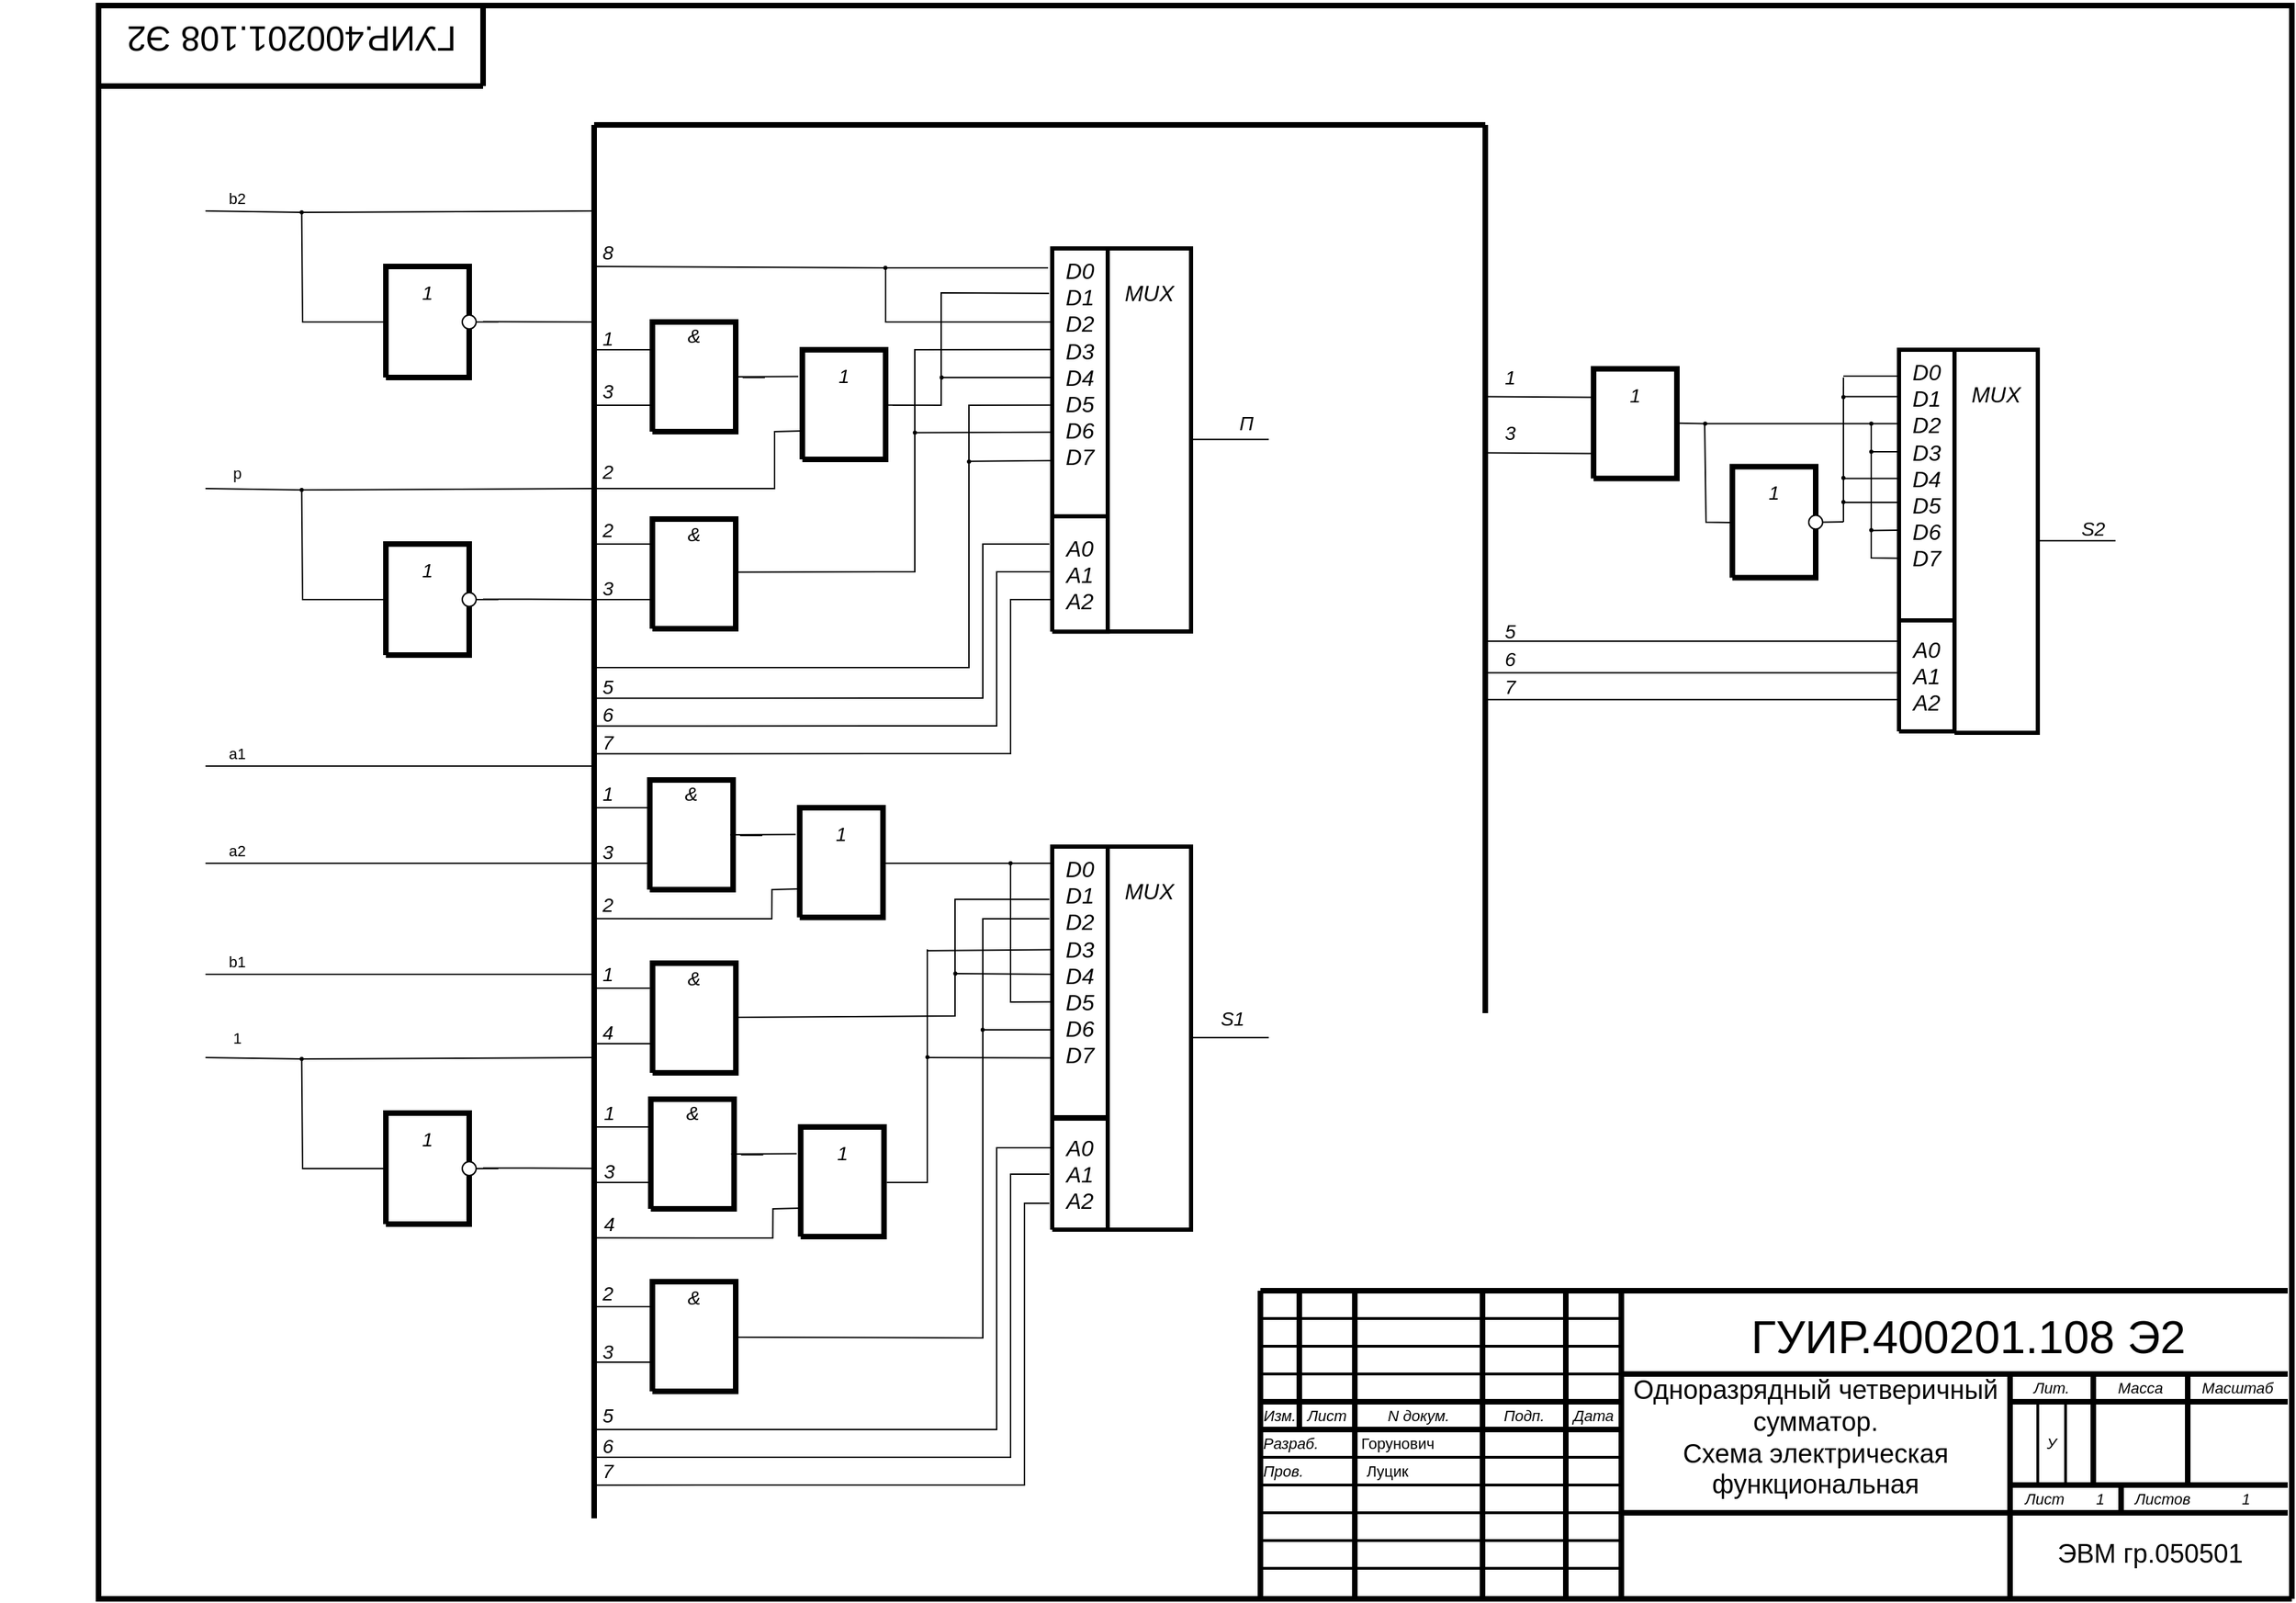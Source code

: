 <mxfile version="14.7.0" type="device"><diagram name="Page-1" id="Page-1"><mxGraphModel dx="1292" dy="714" grid="1" gridSize="10" guides="1" tooltips="1" connect="1" arrows="1" fold="1" page="1" pageScale="1" pageWidth="1169" pageHeight="1654" math="0" shadow="0"><root><mxCell id="0"/><mxCell id="1" value="Connector" parent="0"/><mxCell id="3" style="vsdxID=40;fillColor=none;gradientColor=none;strokeColor=none;strokeWidth=4;labelBackgroundColor=none;rounded=0;html=1;whiteSpace=wrap;" parent="1" vertex="1"><mxGeometry x="920" y="948" width="740" height="220" as="geometry"/></mxCell><mxCell id="4" style="vsdxID=41;edgeStyle=none;startArrow=none;endArrow=none;startSize=5;endSize=5;strokeWidth=4;strokeColor=#000000;spacingTop=0;spacingBottom=0;spacingLeft=0;spacingRight=0;verticalAlign=middle;html=1;labelBackgroundColor=none;rounded=0;" parent="3" edge="1"><mxGeometry relative="1" as="geometry"><Array as="points"/><mxPoint x="740" as="sourcePoint"/><mxPoint as="targetPoint"/></mxGeometry></mxCell><mxCell id="5" style="vsdxID=42;edgeStyle=none;startArrow=none;endArrow=none;startSize=5;endSize=5;strokeWidth=4;strokeColor=#000000;spacingTop=0;spacingBottom=0;spacingLeft=0;spacingRight=0;verticalAlign=middle;html=1;labelBackgroundColor=none;rounded=0;" parent="3" edge="1"><mxGeometry relative="1" as="geometry"><Array as="points"/><mxPoint as="sourcePoint"/><mxPoint y="220" as="targetPoint"/></mxGeometry></mxCell><mxCell id="6" style="vsdxID=43;edgeStyle=none;startArrow=none;endArrow=none;startSize=5;endSize=5;strokeWidth=4;strokeColor=#000000;spacingTop=0;spacingBottom=0;spacingLeft=0;spacingRight=0;verticalAlign=middle;html=1;labelBackgroundColor=none;rounded=0;" parent="3" edge="1"><mxGeometry relative="1" as="geometry"><Array as="points"/><mxPoint x="540" y="220" as="sourcePoint"/><mxPoint x="540" y="60" as="targetPoint"/></mxGeometry></mxCell><mxCell id="7" style="vsdxID=44;edgeStyle=none;startArrow=none;endArrow=none;startSize=5;endSize=5;strokeWidth=4;strokeColor=#000000;spacingTop=0;spacingBottom=0;spacingLeft=0;spacingRight=0;verticalAlign=middle;html=1;labelBackgroundColor=none;rounded=0;" parent="3" edge="1"><mxGeometry relative="1" as="geometry"><Array as="points"/><mxPoint x="260" y="220" as="sourcePoint"/><mxPoint x="260" as="targetPoint"/></mxGeometry></mxCell><mxCell id="8" style="vsdxID=45;edgeStyle=none;startArrow=none;endArrow=none;startSize=5;endSize=5;strokeWidth=4;strokeColor=#000000;spacingTop=0;spacingBottom=0;spacingLeft=0;spacingRight=0;verticalAlign=middle;html=1;labelBackgroundColor=none;rounded=0;" parent="3" edge="1"><mxGeometry relative="1" as="geometry"><Array as="points"/><mxPoint x="220" as="sourcePoint"/><mxPoint x="220" y="220" as="targetPoint"/></mxGeometry></mxCell><mxCell id="9" style="vsdxID=46;edgeStyle=none;startArrow=none;endArrow=none;startSize=5;endSize=5;strokeWidth=4;strokeColor=#000000;spacingTop=0;spacingBottom=0;spacingLeft=0;spacingRight=0;verticalAlign=middle;html=1;labelBackgroundColor=none;rounded=0;" parent="3" edge="1"><mxGeometry relative="1" as="geometry"><Array as="points"/><mxPoint x="160" as="sourcePoint"/><mxPoint x="160" y="220" as="targetPoint"/></mxGeometry></mxCell><mxCell id="10" style="vsdxID=47;edgeStyle=none;startArrow=none;endArrow=none;startSize=5;endSize=5;strokeWidth=4;strokeColor=#000000;spacingTop=0;spacingBottom=0;spacingLeft=0;spacingRight=0;verticalAlign=middle;html=1;labelBackgroundColor=none;rounded=0;" parent="3" edge="1"><mxGeometry relative="1" as="geometry"><Array as="points"/><mxPoint x="68" as="sourcePoint"/><mxPoint x="68" y="220" as="targetPoint"/></mxGeometry></mxCell><mxCell id="11" style="vsdxID=48;edgeStyle=none;startArrow=none;endArrow=none;startSize=5;endSize=5;strokeWidth=4;strokeColor=#000000;spacingTop=0;spacingBottom=0;spacingLeft=0;spacingRight=0;verticalAlign=middle;html=1;labelBackgroundColor=none;rounded=0;" parent="3" edge="1"><mxGeometry relative="1" as="geometry"><Array as="points"/><mxPoint x="28" as="sourcePoint"/><mxPoint x="28" y="100" as="targetPoint"/></mxGeometry></mxCell><mxCell id="12" style="vsdxID=49;edgeStyle=none;startArrow=none;endArrow=none;startSize=5;endSize=5;strokeWidth=4;strokeColor=#000000;spacingTop=0;spacingBottom=0;spacingLeft=0;spacingRight=0;verticalAlign=middle;html=1;labelBackgroundColor=none;rounded=0;" parent="3" edge="1"><mxGeometry relative="1" as="geometry"><mxPoint as="offset"/><Array as="points"/><mxPoint x="260" y="60" as="sourcePoint"/><mxPoint x="740" y="60" as="targetPoint"/></mxGeometry></mxCell><mxCell id="13" style="vsdxID=50;edgeStyle=none;startArrow=none;endArrow=none;startSize=5;endSize=5;strokeWidth=4;strokeColor=#000000;spacingTop=0;spacingBottom=0;spacingLeft=0;spacingRight=0;verticalAlign=middle;html=1;labelBackgroundColor=none;rounded=0;" parent="3" edge="1"><mxGeometry relative="1" as="geometry"><mxPoint as="offset"/><Array as="points"/><mxPoint x="540" y="140" as="sourcePoint"/><mxPoint x="740" y="140" as="targetPoint"/></mxGeometry></mxCell><mxCell id="14" style="vsdxID=51;edgeStyle=none;startArrow=none;endArrow=none;startSize=5;endSize=5;strokeWidth=4;strokeColor=#000000;spacingTop=0;spacingBottom=0;spacingLeft=0;spacingRight=0;verticalAlign=middle;html=1;labelBackgroundColor=none;rounded=0;" parent="3" edge="1"><mxGeometry relative="1" as="geometry"><mxPoint as="offset"/><Array as="points"/><mxPoint x="260" y="160" as="sourcePoint"/><mxPoint x="740" y="160" as="targetPoint"/></mxGeometry></mxCell><mxCell id="15" value="" style="vsdxID=52;edgeStyle=none;startArrow=none;endArrow=none;startSize=5;endSize=5;strokeWidth=2;strokeColor=#000000;spacingTop=0;spacingBottom=0;spacingLeft=0;spacingRight=0;verticalAlign=middle;html=1;labelBackgroundColor=none;rounded=0;align=center;" parent="3" edge="1"><mxGeometry relative="1" as="geometry"><mxPoint as="offset"/><Array as="points"/><mxPoint y="20" as="sourcePoint"/><mxPoint x="260" y="20" as="targetPoint"/></mxGeometry></mxCell><mxCell id="16" style="vsdxID=53;edgeStyle=none;startArrow=none;endArrow=none;startSize=5;endSize=5;strokeWidth=2;strokeColor=#000000;spacingTop=0;spacingBottom=0;spacingLeft=0;spacingRight=0;verticalAlign=middle;html=1;labelBackgroundColor=none;rounded=0;" parent="3" edge="1"><mxGeometry relative="1" as="geometry"><mxPoint as="offset"/><Array as="points"/><mxPoint y="140" as="sourcePoint"/><mxPoint x="260" y="140" as="targetPoint"/></mxGeometry></mxCell><mxCell id="17" style="vsdxID=54;edgeStyle=none;startArrow=none;endArrow=none;startSize=5;endSize=5;strokeWidth=2;strokeColor=#000000;spacingTop=0;spacingBottom=0;spacingLeft=0;spacingRight=0;verticalAlign=middle;html=1;labelBackgroundColor=none;rounded=0;" parent="3" edge="1"><mxGeometry relative="1" as="geometry"><mxPoint as="offset"/><Array as="points"/><mxPoint y="160" as="sourcePoint"/><mxPoint x="260" y="160" as="targetPoint"/></mxGeometry></mxCell><mxCell id="18" style="vsdxID=55;edgeStyle=none;startArrow=none;endArrow=none;startSize=5;endSize=5;strokeWidth=2;strokeColor=#000000;spacingTop=0;spacingBottom=0;spacingLeft=0;spacingRight=0;verticalAlign=middle;html=1;labelBackgroundColor=none;rounded=0;" parent="3" edge="1"><mxGeometry relative="1" as="geometry"><mxPoint as="offset"/><Array as="points"/><mxPoint y="180" as="sourcePoint"/><mxPoint x="260" y="180" as="targetPoint"/></mxGeometry></mxCell><mxCell id="19" style="vsdxID=56;edgeStyle=none;startArrow=none;endArrow=none;startSize=5;endSize=5;strokeWidth=2;strokeColor=#000000;spacingTop=0;spacingBottom=0;spacingLeft=0;spacingRight=0;verticalAlign=middle;html=1;labelBackgroundColor=none;rounded=0;" parent="3" edge="1"><mxGeometry relative="1" as="geometry"><mxPoint as="offset"/><Array as="points"/><mxPoint y="200" as="sourcePoint"/><mxPoint x="260" y="200" as="targetPoint"/></mxGeometry></mxCell><mxCell id="20" style="vsdxID=57;edgeStyle=none;startArrow=none;endArrow=none;startSize=5;endSize=5;strokeWidth=2;strokeColor=#000000;spacingTop=0;spacingBottom=0;spacingLeft=0;spacingRight=0;verticalAlign=middle;html=1;labelBackgroundColor=none;rounded=0;" parent="3" edge="1"><mxGeometry relative="1" as="geometry"><Array as="points"/><mxPoint x="560" y="80" as="sourcePoint"/><mxPoint x="560" y="140" as="targetPoint"/></mxGeometry></mxCell><mxCell id="21" value="&lt;p style=&quot;align:center;margin-left:0;margin-right:0;margin-top:0px;margin-bottom:0px;text-indent:0;valign:middle;direction:ltr;&quot;&gt;&lt;font style=&quot;font-size:11px;font-family:Arial;color:#000000;direction:ltr;letter-spacing:0px;line-height:120%;opacity:1&quot;&gt;&lt;i&gt;Изм.&lt;br/&gt;&lt;/i&gt;&lt;/font&gt;&lt;/p&gt;" style="verticalAlign=middle;align=center;vsdxID=59;fillColor=none;gradientColor=none;shape=stencil(nZBLDoAgDERP0z3SIyjew0SURgSD+Lu9kMZoXLhwN9O+tukAlrNpJg1SzDH4QW/URgNYgZTkjA4UkwJUgGXng+6DX1zLfmoymdXo17xh5zmRJ6Q42BWCfc2oJfdAr+Yv+AP9Cb7OJ3H/2JG1HNGz/84klThPVCc=);strokeColor=none;strokeWidth=4;spacingLeft=-3;spacingRight=-3;labelBackgroundColor=none;rounded=0;html=1;whiteSpace=wrap;" parent="3" vertex="1"><mxGeometry y="80" width="28" height="20" as="geometry"/></mxCell><mxCell id="22" value="&lt;p style=&quot;align:center;margin-left:0;margin-right:0;margin-top:0px;margin-bottom:0px;text-indent:0;valign:middle;direction:ltr;&quot;&gt;&lt;font style=&quot;font-size:11px;font-family:Arial;color:#000000;direction:ltr;letter-spacing:0px;line-height:120%;opacity:1&quot;&gt;&lt;i&gt;Лист&lt;br/&gt;&lt;/i&gt;&lt;/font&gt;&lt;/p&gt;" style="verticalAlign=middle;align=center;vsdxID=60;fillColor=none;gradientColor=none;shape=stencil(nZBLDoAgDERP0z3SIyjew0SURgSD+Lu9kMZoXLhwN9O+tukAlrNpJg1SzDH4QW/URgNYgZTkjA4UkwJUgGXng+6DX1zLfmoymdXo17xh5zmRJ6Q42BWCfc2oJfdAr+Yv+AP9Cb7OJ3H/2JG1HNGz/84klThPVCc=);strokeColor=none;strokeWidth=4;labelBackgroundColor=none;rounded=0;html=1;whiteSpace=wrap;" parent="3" vertex="1"><mxGeometry x="24" y="80" width="48" height="20" as="geometry"/></mxCell><mxCell id="23" value="&lt;p style=&quot;align:left;margin-left:0;margin-right:0;margin-top:0px;margin-bottom:0px;text-indent:0;valign:middle;direction:ltr;&quot;&gt;&lt;font style=&quot;font-size:11px;font-family:Arial;color:#000000;direction:ltr;letter-spacing:0px;line-height:120%;opacity:1&quot;&gt;&lt;i&gt;Разраб.&lt;br/&gt;&lt;/i&gt;&lt;/font&gt;&lt;/p&gt;" style="verticalAlign=middle;align=left;vsdxID=61;fillColor=none;gradientColor=none;shape=stencil(nZBLDoAgDERP0z3SIyjew0SURgSD+Lu9kMZoXLhwN9O+tukAlrNpJg1SzDH4QW/URgNYgZTkjA4UkwJUgGXng+6DX1zLfmoymdXo17xh5zmRJ6Q42BWCfc2oJfdAr+Yv+AP9Cb7OJ3H/2JG1HNGz/84klThPVCc=);strokeColor=none;strokeWidth=4;labelBackgroundColor=none;rounded=0;html=1;whiteSpace=wrap;" parent="3" vertex="1"><mxGeometry y="100" width="68" height="20" as="geometry"/></mxCell><mxCell id="24" value="&lt;p style=&quot;align:left;margin-left:0;margin-right:0;margin-top:0px;margin-bottom:0px;text-indent:0;valign:middle;direction:ltr;&quot;&gt;&lt;font style=&quot;font-size:11px;font-family:Arial;color:#000000;direction:ltr;letter-spacing:0px;line-height:120%;opacity:1&quot;&gt;&lt;i&gt;Пров.&lt;br/&gt;&lt;/i&gt;&lt;/font&gt;&lt;/p&gt;" style="verticalAlign=middle;align=left;vsdxID=62;fillColor=none;gradientColor=none;shape=stencil(nZBLDoAgDERP0z3SIyjew0SURgSD+Lu9kMZoXLhwN9O+tukAlrNpJg1SzDH4QW/URgNYgZTkjA4UkwJUgGXng+6DX1zLfmoymdXo17xh5zmRJ6Q42BWCfc2oJfdAr+Yv+AP9Cb7OJ3H/2JG1HNGz/84klThPVCc=);strokeColor=none;strokeWidth=4;labelBackgroundColor=none;rounded=0;html=1;whiteSpace=wrap;" parent="3" vertex="1"><mxGeometry y="120" width="68" height="20" as="geometry"/></mxCell><mxCell id="25" value="&lt;p style=&quot;align:center;margin-left:0;margin-right:0;margin-top:0px;margin-bottom:0px;text-indent:0;valign:middle;direction:ltr;&quot;&gt;&lt;font style=&quot;font-size:11px;font-family:Arial;color:#000000;direction:ltr;letter-spacing:0px;line-height:120%;opacity:1&quot;&gt;&lt;i&gt;N докум.&lt;br/&gt;&lt;/i&gt;&lt;/font&gt;&lt;/p&gt;" style="verticalAlign=middle;align=center;vsdxID=63;fillColor=none;gradientColor=none;shape=stencil(nZBLDoAgDERP0z3SIyjew0SURgSD+Lu9kMZoXLhwN9O+tukAlrNpJg1SzDH4QW/URgNYgZTkjA4UkwJUgGXng+6DX1zLfmoymdXo17xh5zmRJ6Q42BWCfc2oJfdAr+Yv+AP9Cb7OJ3H/2JG1HNGz/84klThPVCc=);strokeColor=none;strokeWidth=4;labelBackgroundColor=none;rounded=0;html=1;whiteSpace=wrap;" parent="3" vertex="1"><mxGeometry x="68" y="80" width="92" height="20" as="geometry"/></mxCell><mxCell id="26" value="&lt;p style=&quot;align:center;margin-left:0;margin-right:0;margin-top:0px;margin-bottom:0px;text-indent:0;valign:middle;direction:ltr;&quot;&gt;&lt;font style=&quot;font-size:11px;font-family:Arial;color:#000000;direction:ltr;letter-spacing:0px;line-height:120%;opacity:1&quot;&gt;&lt;i&gt;Подп.&lt;br/&gt;&lt;/i&gt;&lt;/font&gt;&lt;/p&gt;" style="verticalAlign=middle;align=center;vsdxID=64;fillColor=none;gradientColor=none;shape=stencil(nZBLDoAgDERP0z3SIyjew0SURgSD+Lu9kMZoXLhwN9O+tukAlrNpJg1SzDH4QW/URgNYgZTkjA4UkwJUgGXng+6DX1zLfmoymdXo17xh5zmRJ6Q42BWCfc2oJfdAr+Yv+AP9Cb7OJ3H/2JG1HNGz/84klThPVCc=);strokeColor=none;strokeWidth=4;labelBackgroundColor=none;rounded=0;html=1;whiteSpace=wrap;" parent="3" vertex="1"><mxGeometry x="160" y="80" width="60" height="20" as="geometry"/></mxCell><mxCell id="27" value="&lt;p style=&quot;align:center;margin-left:0;margin-right:0;margin-top:0px;margin-bottom:0px;text-indent:0;valign:middle;direction:ltr;&quot;&gt;&lt;font style=&quot;font-size:11px;font-family:Arial;color:#000000;direction:ltr;letter-spacing:0px;line-height:120%;opacity:1&quot;&gt;&lt;i&gt;Дата&lt;br/&gt;&lt;/i&gt;&lt;/font&gt;&lt;/p&gt;" style="verticalAlign=middle;align=center;vsdxID=65;fillColor=none;gradientColor=none;shape=stencil(nZBLDoAgDERP0z3SIyjew0SURgSD+Lu9kMZoXLhwN9O+tukAlrNpJg1SzDH4QW/URgNYgZTkjA4UkwJUgGXng+6DX1zLfmoymdXo17xh5zmRJ6Q42BWCfc2oJfdAr+Yv+AP9Cb7OJ3H/2JG1HNGz/84klThPVCc=);strokeColor=none;strokeWidth=4;labelBackgroundColor=none;rounded=0;html=1;whiteSpace=wrap;" parent="3" vertex="1"><mxGeometry x="216" y="80" width="48" height="20" as="geometry"/></mxCell><mxCell id="28" value="&lt;p style=&quot;align:center;margin-left:0;margin-right:0;margin-top:0px;margin-bottom:0px;text-indent:0;valign:middle;direction:ltr;&quot;&gt;&lt;font style=&quot;font-size:11px;font-family:Arial;color:#000000;direction:ltr;letter-spacing:0px;line-height:120%;opacity:1&quot;&gt;&lt;i&gt;Лит.&lt;br/&gt;&lt;/i&gt;&lt;/font&gt;&lt;/p&gt;" style="verticalAlign=middle;align=center;vsdxID=70;fillColor=none;gradientColor=none;shape=stencil(nZBLDoAgDERP0z3SIyjew0SURgSD+Lu9kMZoXLhwN9O+tukAlrNpJg1SzDH4QW/URgNYgZTkjA4UkwJUgGXng+6DX1zLfmoymdXo17xh5zmRJ6Q42BWCfc2oJfdAr+Yv+AP9Cb7OJ3H/2JG1HNGz/84klThPVCc=);strokeColor=none;strokeWidth=4;labelBackgroundColor=none;rounded=0;html=1;whiteSpace=wrap;" parent="3" vertex="1"><mxGeometry x="540" y="60" width="60" height="20" as="geometry"/></mxCell><mxCell id="29" value="&lt;p style=&quot;align:center;margin-left:0;margin-right:0;margin-top:0px;margin-bottom:0px;text-indent:0;valign:middle;direction:ltr;&quot;&gt;&lt;font style=&quot;font-size:11px;font-family:Arial;color:#000000;direction:ltr;letter-spacing:0px;line-height:120%;opacity:1&quot;&gt;&lt;i&gt;Лист&lt;br/&gt;&lt;/i&gt;&lt;/font&gt;&lt;/p&gt;" style="verticalAlign=middle;align=center;vsdxID=71;fillColor=none;gradientColor=none;shape=stencil(nZBLDoAgDERP0z3SIyjew0SURgSD+Lu9kMZoXLhwN9O+tukAlrNpJg1SzDH4QW/URgNYgZTkjA4UkwJUgGXng+6DX1zLfmoymdXo17xh5zmRJ6Q42BWCfc2oJfdAr+Yv+AP9Cb7OJ3H/2JG1HNGz/84klThPVCc=);strokeColor=none;strokeWidth=4;spacingLeft=-3;spacingRight=-3;labelBackgroundColor=none;rounded=0;html=1;whiteSpace=wrap;" parent="3" vertex="1"><mxGeometry x="540" y="140" width="50" height="20" as="geometry"/></mxCell><mxCell id="30" value="&lt;p style=&quot;align:center;margin-left:0;margin-right:0;margin-top:0px;margin-bottom:0px;text-indent:0;valign:middle;direction:ltr;&quot;&gt;&lt;font style=&quot;font-size:11px;font-family:Arial;color:#000000;direction:ltr;letter-spacing:0px;line-height:120%;opacity:1&quot;&gt;&lt;i&gt;Листов&lt;br/&gt;&lt;/i&gt;&lt;/font&gt;&lt;/p&gt;" style="verticalAlign=middle;align=center;vsdxID=72;fillColor=none;gradientColor=none;shape=stencil(nZBLDoAgDERP0z3SIyjew0SURgSD+Lu9kMZoXLhwN9O+tukAlrNpJg1SzDH4QW/URgNYgZTkjA4UkwJUgGXng+6DX1zLfmoymdXo17xh5zmRJ6Q42BWCfc2oJfdAr+Yv+AP9Cb7OJ3H/2JG1HNGz/84klThPVCc=);strokeColor=none;strokeWidth=4;labelBackgroundColor=none;rounded=0;html=1;whiteSpace=wrap;" parent="3" vertex="1"><mxGeometry x="620" y="140" width="60" height="20" as="geometry"/></mxCell><mxCell id="31" value="&lt;p style=&quot;align:center;margin-left:0;margin-right:0;margin-top:0px;margin-bottom:0px;text-indent:0;valign:middle;direction:ltr;&quot;&gt;&lt;font style=&quot;font-size:11px;font-family:Arial;color:#000000;direction:ltr;letter-spacing:0px;line-height:120%;opacity:1&quot;&gt;&lt;i&gt;У&lt;br/&gt;&lt;/i&gt;&lt;/font&gt;&lt;/p&gt;" style="verticalAlign=middle;align=center;vsdxID=73;fillColor=none;gradientColor=none;shape=stencil(nZBLDoAgDERP0z3SIyjew0SURgSD+Lu9kMZoXLhwN9O+tukAlrNpJg1SzDH4QW/URgNYgZTkjA4UkwJUgGXng+6DX1zLfmoymdXo17xh5zmRJ6Q42BWCfc2oJfdAr+Yv+AP9Cb7OJ3H/2JG1HNGz/84klThPVCc=);strokeColor=none;strokeWidth=4;labelBackgroundColor=none;rounded=0;html=1;whiteSpace=wrap;" parent="3" vertex="1"><mxGeometry x="560" y="100" width="20" height="20" as="geometry"/></mxCell><mxCell id="32" value="&lt;p style=&quot;align:center;margin-left:0;margin-right:0;margin-top:0px;margin-bottom:0px;text-indent:0;valign:middle;direction:ltr;&quot;&gt;&lt;font style=&quot;font-size:11px;font-family:Arial;color:#000000;direction:ltr;letter-spacing:0px;line-height:120%;opacity:1&quot;&gt;&lt;i&gt;1&lt;br/&gt;&lt;/i&gt;&lt;/font&gt;&lt;/p&gt;" style="verticalAlign=middle;align=center;vsdxID=74;fillColor=none;gradientColor=none;shape=stencil(nZBLDoAgDERP0z3SIyjew0SURgSD+Lu9kMZoXLhwN9O+tukAlrNpJg1SzDH4QW/URgNYgZTkjA4UkwJUgGXng+6DX1zLfmoymdXo17xh5zmRJ6Q42BWCfc2oJfdAr+Yv+AP9Cb7OJ3H/2JG1HNGz/84klThPVCc=);strokeColor=none;strokeWidth=4;labelBackgroundColor=none;rounded=0;html=1;whiteSpace=wrap;" parent="3" vertex="1"><mxGeometry x="590" y="140" width="30" height="20" as="geometry"/></mxCell><mxCell id="33" value="&lt;p style=&quot;align:center;margin-left:0;margin-right:0;margin-top:0px;margin-bottom:0px;text-indent:0;valign:middle;direction:ltr;&quot;&gt;&lt;font style=&quot;font-size:11px;font-family:Arial;color:#000000;direction:ltr;letter-spacing:0px;line-height:120%;opacity:1&quot;&gt;&lt;i&gt;1&lt;br/&gt;&lt;/i&gt;&lt;/font&gt;&lt;/p&gt;" style="verticalAlign=middle;align=center;vsdxID=75;fillColor=none;gradientColor=none;shape=stencil(nZBLDoAgDERP0z3SIyjew0SURgSD+Lu9kMZoXLhwN9O+tukAlrNpJg1SzDH4QW/URgNYgZTkjA4UkwJUgGXng+6DX1zLfmoymdXo17xh5zmRJ6Q42BWCfc2oJfdAr+Yv+AP9Cb7OJ3H/2JG1HNGz/84klThPVCc=);strokeColor=none;strokeWidth=4;labelBackgroundColor=none;rounded=0;html=1;whiteSpace=wrap;" parent="3" vertex="1"><mxGeometry x="680" y="140" width="60" height="20" as="geometry"/></mxCell><mxCell id="35" style="vsdxID=77;edgeStyle=none;startArrow=none;endArrow=none;startSize=5;endSize=5;strokeWidth=4;strokeColor=#000000;spacingTop=0;spacingBottom=0;spacingLeft=0;spacingRight=0;verticalAlign=middle;html=1;labelBackgroundColor=none;rounded=0;" parent="3" edge="1"><mxGeometry relative="1" as="geometry"><mxPoint as="offset"/><Array as="points"/><mxPoint x="540" y="80" as="sourcePoint"/><mxPoint x="740" y="80" as="targetPoint"/></mxGeometry></mxCell><mxCell id="36" style="vsdxID=78;edgeStyle=none;startArrow=none;endArrow=none;startSize=5;endSize=5;strokeWidth=4;strokeColor=#000000;spacingTop=0;spacingBottom=0;spacingLeft=0;spacingRight=0;verticalAlign=middle;html=1;labelBackgroundColor=none;rounded=0;" parent="3" edge="1"><mxGeometry relative="1" as="geometry"><Array as="points"/><mxPoint x="600" y="140" as="sourcePoint"/><mxPoint x="600" y="60" as="targetPoint"/></mxGeometry></mxCell><mxCell id="37" style="vsdxID=79;edgeStyle=none;startArrow=none;endArrow=none;startSize=5;endSize=5;strokeWidth=2;strokeColor=#000000;spacingTop=0;spacingBottom=0;spacingLeft=0;spacingRight=0;verticalAlign=middle;html=1;labelBackgroundColor=none;rounded=0;" parent="3" edge="1"><mxGeometry relative="1" as="geometry"><Array as="points"/><mxPoint x="580" y="80" as="sourcePoint"/><mxPoint x="580" y="140" as="targetPoint"/></mxGeometry></mxCell><mxCell id="38" style="vsdxID=80;edgeStyle=none;startArrow=none;endArrow=none;startSize=5;endSize=5;strokeWidth=4;strokeColor=#000000;spacingTop=0;spacingBottom=0;spacingLeft=0;spacingRight=0;verticalAlign=middle;html=1;labelBackgroundColor=none;rounded=0;" parent="3" edge="1"><mxGeometry relative="1" as="geometry"><Array as="points"/><mxPoint x="620" y="160" as="sourcePoint"/><mxPoint x="620" y="140" as="targetPoint"/></mxGeometry></mxCell><mxCell id="39" style="vsdxID=81;edgeStyle=none;startArrow=none;endArrow=none;startSize=5;endSize=5;strokeWidth=4;strokeColor=#000000;spacingTop=0;spacingBottom=0;spacingLeft=0;spacingRight=0;verticalAlign=middle;html=1;labelBackgroundColor=none;rounded=0;" parent="3" edge="1"><mxGeometry relative="1" as="geometry"><Array as="points"/><mxPoint x="668" y="140" as="sourcePoint"/><mxPoint x="668" y="60" as="targetPoint"/></mxGeometry></mxCell><mxCell id="40" value="&lt;p style=&quot;align:center;margin-left:0;margin-right:0;margin-top:0px;margin-bottom:0px;text-indent:0;valign:middle;direction:ltr;&quot;&gt;&lt;font style=&quot;font-size:11px;font-family:Arial;color:#000000;direction:ltr;letter-spacing:0px;line-height:120%;opacity:1&quot;&gt;&lt;i&gt;Масса&lt;br/&gt;&lt;/i&gt;&lt;/font&gt;&lt;/p&gt;" style="verticalAlign=middle;align=center;vsdxID=82;fillColor=none;gradientColor=none;shape=stencil(nZBLDoAgDERP0z3SIyjew0SURgSD+Lu9kMZoXLhwN9O+tukAlrNpJg1SzDH4QW/URgNYgZTkjA4UkwJUgGXng+6DX1zLfmoymdXo17xh5zmRJ6Q42BWCfc2oJfdAr+Yv+AP9Cb7OJ3H/2JG1HNGz/84klThPVCc=);strokeColor=none;strokeWidth=4;labelBackgroundColor=none;rounded=0;html=1;whiteSpace=wrap;" parent="3" vertex="1"><mxGeometry x="600" y="60" width="68" height="20" as="geometry"/></mxCell><mxCell id="41" value="&lt;p style=&quot;align:center;margin-left:0;margin-right:0;margin-top:0px;margin-bottom:0px;text-indent:0;valign:middle;direction:ltr;&quot;&gt;&lt;font style=&quot;font-size:11px;font-family:Arial;color:#000000;direction:ltr;letter-spacing:0px;line-height:120%;opacity:1&quot;&gt;&lt;i&gt;Масштаб&lt;br/&gt;&lt;/i&gt;&lt;/font&gt;&lt;/p&gt;" style="verticalAlign=middle;align=center;vsdxID=83;fillColor=none;gradientColor=none;shape=stencil(nZBLDoAgDERP0z3SIyjew0SURgSD+Lu9kMZoXLhwN9O+tukAlrNpJg1SzDH4QW/URgNYgZTkjA4UkwJUgGXng+6DX1zLfmoymdXo17xh5zmRJ6Q42BWCfc2oJfdAr+Yv+AP9Cb7OJ3H/2JG1HNGz/84klThPVCc=);strokeColor=none;strokeWidth=4;labelBackgroundColor=none;rounded=0;html=1;whiteSpace=wrap;" parent="3" vertex="1"><mxGeometry x="668" y="60" width="72" height="20" as="geometry"/></mxCell><mxCell id="42" value="" style="vsdxID=84;edgeStyle=none;startArrow=none;endArrow=none;startSize=5;endSize=5;strokeWidth=2;strokeColor=#000000;spacingTop=0;spacingBottom=0;spacingLeft=0;spacingRight=0;verticalAlign=middle;html=1;labelBackgroundColor=none;rounded=0;align=center;" parent="3" edge="1"><mxGeometry relative="1" as="geometry"><mxPoint as="offset"/><Array as="points"/><mxPoint y="40" as="sourcePoint"/><mxPoint x="260" y="40" as="targetPoint"/></mxGeometry></mxCell><mxCell id="43" value="" style="vsdxID=85;edgeStyle=none;startArrow=none;endArrow=none;startSize=5;endSize=5;strokeWidth=2;strokeColor=#000000;spacingTop=0;spacingBottom=0;spacingLeft=0;spacingRight=0;verticalAlign=middle;html=1;labelBackgroundColor=none;rounded=0;align=center;" parent="3" edge="1"><mxGeometry relative="1" as="geometry"><mxPoint as="offset"/><Array as="points"/><mxPoint y="60" as="sourcePoint"/><mxPoint x="260" y="60" as="targetPoint"/></mxGeometry></mxCell><mxCell id="44" style="vsdxID=86;edgeStyle=none;startArrow=none;endArrow=none;startSize=5;endSize=5;strokeWidth=4;strokeColor=#000000;spacingTop=0;spacingBottom=0;spacingLeft=0;spacingRight=0;verticalAlign=middle;html=1;labelBackgroundColor=none;rounded=0;" parent="3" edge="1"><mxGeometry relative="1" as="geometry"><Array as="points"/><mxPoint x="260" y="80" as="sourcePoint"/><mxPoint y="80" as="targetPoint"/></mxGeometry></mxCell><mxCell id="45" style="vsdxID=87;edgeStyle=none;startArrow=none;endArrow=none;startSize=5;endSize=5;strokeWidth=4;strokeColor=#000000;spacingTop=0;spacingBottom=0;spacingLeft=0;spacingRight=0;verticalAlign=middle;html=1;labelBackgroundColor=none;rounded=0;" parent="3" edge="1"><mxGeometry relative="1" as="geometry"><Array as="points"/><mxPoint x="260" y="100" as="sourcePoint"/><mxPoint y="100" as="targetPoint"/></mxGeometry></mxCell><mxCell id="46" value="" style="vsdxID=88;edgeStyle=none;startArrow=none;endArrow=none;startSize=5;endSize=5;strokeWidth=2;strokeColor=#000000;spacingTop=0;spacingBottom=0;spacingLeft=0;spacingRight=0;verticalAlign=middle;html=1;labelBackgroundColor=none;rounded=0;align=center;" parent="3" edge="1"><mxGeometry relative="1" as="geometry"><mxPoint as="offset"/><Array as="points"/><mxPoint y="120" as="sourcePoint"/><mxPoint x="260" y="120" as="targetPoint"/></mxGeometry></mxCell><mxCell id="48" style="vsdxID=195;fillColor=none;gradientColor=none;strokeColor=none;strokeWidth=4;labelBackgroundColor=none;rounded=0;html=1;whiteSpace=wrap;" parent="1" vertex="1"><mxGeometry x="80" y="20" width="280" height="60" as="geometry"/></mxCell><mxCell id="76" style="vsdxID=196;edgeStyle=none;startArrow=none;endArrow=none;startSize=9;endSize=9;strokeWidth=4;strokeColor=#000000;spacingTop=0;spacingBottom=0;spacingLeft=0;spacingRight=0;verticalAlign=middle;html=1;labelBackgroundColor=none;rounded=0;" parent="48" edge="1"><mxGeometry relative="1" as="geometry"><Array as="points"/><mxPoint x="2" y="60" as="sourcePoint"/><mxPoint x="280" y="60" as="targetPoint"/></mxGeometry></mxCell><mxCell id="77" style="vsdxID=197;edgeStyle=none;startArrow=none;endArrow=none;startSize=9;endSize=9;strokeWidth=4;strokeColor=#000000;spacingTop=0;spacingBottom=0;spacingLeft=0;spacingRight=0;verticalAlign=middle;html=1;labelBackgroundColor=none;rounded=0;" parent="48" edge="1"><mxGeometry relative="1" as="geometry"><Array as="points"/><mxPoint x="280" y="60" as="sourcePoint"/><mxPoint x="280" as="targetPoint"/></mxGeometry></mxCell><mxCell id="78" value="&lt;p style=&quot;align:center;margin-left:0;margin-right:0;margin-top:0px;margin-bottom:0px;text-indent:0;valign:middle;direction:ltr;&quot;&gt;&lt;/p&gt;" style="text;vsdxID=197;edgeStyle=none;startArrow=none;endArrow=none;startSize=9;endSize=9;strokeWidth=4;strokeColor=none;spacingTop=0;spacingBottom=0;spacingLeft=0;spacingRight=0;verticalAlign=middle;html=1;labelBackgroundColor=none;rounded=0;align=center;fillColor=none;gradientColor=none;whiteSpace=wrap;rotation=90.09;;html=1;;rotation=270" parent="77" vertex="1"><mxGeometry width="60" relative="1" as="geometry"><mxPoint x="-30" as="offset"/></mxGeometry></mxCell><mxCell id="79" style="vsdxID=313;edgeStyle=none;startArrow=none;endArrow=none;startSize=3;endSize=3;strokeWidth=4;strokeColor=#000000;spacingTop=-2;spacingBottom=-2;spacingLeft=-2;spacingRight=-2;verticalAlign=middle;html=1;labelBackgroundColor=#ffffff;rounded=0;" parent="1" edge="1"><mxGeometry relative="1" as="geometry"><Array as="points"/><mxPoint x="440" y="108" as="sourcePoint"/><mxPoint x="440" y="1112" as="targetPoint"/></mxGeometry></mxCell><mxCell id="95" style="vsdxID=431;edgeStyle=none;startArrow=none;endArrow=none;startSize=3;endSize=3;strokeWidth=4;strokeColor=#000000;spacingTop=-2;spacingBottom=-2;spacingLeft=-2;spacingRight=-2;verticalAlign=middle;html=1;labelBackgroundColor=#ffffff;rounded=0;" parent="1" edge="1"><mxGeometry relative="1" as="geometry"><Array as="points"/><mxPoint x="1082" y="748" as="sourcePoint"/><mxPoint x="1082" y="108" as="targetPoint"/></mxGeometry></mxCell><mxCell id="94" style="vsdxID=430;edgeStyle=none;startArrow=none;endArrow=none;startSize=3;endSize=3;strokeWidth=4;strokeColor=#000000;spacingTop=-2;spacingBottom=-2;spacingLeft=-2;spacingRight=-2;verticalAlign=middle;html=1;labelBackgroundColor=#ffffff;rounded=0;" parent="1" edge="1"><mxGeometry relative="1" as="geometry"><Array as="points"/><mxPoint x="1082" y="108" as="sourcePoint"/><mxPoint x="440" y="108" as="targetPoint"/></mxGeometry></mxCell><mxCell id="93" style="vsdxID=387;edgeStyle=none;startArrow=none;endArrow=none;startSize=5;endSize=5;strokeColor=#000000;spacingTop=0;spacingBottom=0;spacingLeft=0;spacingRight=0;verticalAlign=middle;html=1;labelBackgroundColor=#ffffff;rounded=0;" parent="1" source="T8LQ5xnoIb-k1L4j5EdY-166" edge="1"><mxGeometry relative="1" as="geometry"><Array as="points"/><mxPoint x="440" y="170" as="sourcePoint"/><mxPoint x="160" y="170" as="targetPoint"/></mxGeometry></mxCell><mxCell id="92" style="vsdxID=379;edgeStyle=none;startArrow=none;endArrow=none;startSize=5;endSize=5;strokeColor=#000000;spacingTop=0;spacingBottom=0;spacingLeft=0;spacingRight=0;verticalAlign=middle;html=1;labelBackgroundColor=#ffffff;rounded=0;" parent="1" source="T8LQ5xnoIb-k1L4j5EdY-169" edge="1"><mxGeometry relative="1" as="geometry"><Array as="points"/><mxPoint x="440" y="370" as="sourcePoint"/><mxPoint x="160" y="370" as="targetPoint"/></mxGeometry></mxCell><mxCell id="109" style="vsdxID=926;edgeStyle=none;startArrow=none;endArrow=none;startSize=5;endSize=5;strokeColor=#000000;spacingTop=0;spacingBottom=0;spacingLeft=0;spacingRight=0;verticalAlign=middle;html=1;labelBackgroundColor=#ffffff;rounded=0;" parent="1" edge="1"><mxGeometry relative="1" as="geometry"><mxPoint as="offset"/><Array as="points"/><mxPoint x="870" y="334.66" as="sourcePoint"/><mxPoint x="926" y="334.66" as="targetPoint"/></mxGeometry></mxCell><mxCell id="121" style="vsdxID=941;edgeStyle=none;startArrow=none;endArrow=none;startSize=5;endSize=5;strokeColor=#000000;spacingTop=0;spacingBottom=0;spacingLeft=0;spacingRight=0;verticalAlign=middle;html=1;labelBackgroundColor=#ffffff;rounded=0;" parent="1" edge="1"><mxGeometry relative="1" as="geometry"><mxPoint as="offset"/><Array as="points"/><mxPoint x="1480" y="407.58" as="sourcePoint"/><mxPoint x="1536" y="407.58" as="targetPoint"/></mxGeometry></mxCell><mxCell id="52" value="&lt;font style=&quot;font-size:11px;font-family:Arial;color:#000000;direction:ltr;letter-spacing:0px;line-height:120%;opacity:1&quot;&gt;a1&lt;br/&gt;&lt;/font&gt;" style="verticalAlign=middle;align=center;vsdxID=847;fillColor=none;gradientColor=none;shape=stencil(nZBLDoAgDERP0z3SIyjew0SURgSD+Lu9kMZoXLhwN9O+tukAlrNpJg1SzDH4QW/URgNYgZTkjA4UkwJUgGXng+6DX1zLfmoymdXo17xh5zmRJ6Q42BWCfc2oJfdAr+Yv+AP9Cb7OJ3H/2JG1HNGz/84klThPVCc=);strokeColor=none;labelBackgroundColor=none;rounded=0;html=1;whiteSpace=wrap;" parent="1" vertex="1"><mxGeometry x="110" y="550" width="146" height="22" as="geometry"/></mxCell><mxCell id="53" value="&lt;font style=&quot;font-size:11px;font-family:Arial;color:#000000;direction:ltr;letter-spacing:0px;line-height:120%;opacity:1&quot;&gt;a2&lt;br/&gt;&lt;/font&gt;" style="verticalAlign=middle;align=center;vsdxID=850;fillColor=none;gradientColor=none;shape=stencil(nZBLDoAgDERP0z3SIyjew0SURgSD+Lu9kMZoXLhwN9O+tukAlrNpJg1SzDH4QW/URgNYgZTkjA4UkwJUgGXng+6DX1zLfmoymdXo17xh5zmRJ6Q42BWCfc2oJfdAr+Yv+AP9Cb7OJ3H/2JG1HNGz/84klThPVCc=);strokeColor=none;labelBackgroundColor=none;rounded=0;html=1;whiteSpace=wrap;" parent="1" vertex="1"><mxGeometry x="110" y="620" width="146" height="22" as="geometry"/></mxCell><mxCell id="54" value="&lt;font style=&quot;font-size:11px;font-family:Arial;color:#000000;direction:ltr;letter-spacing:0px;line-height:120%;opacity:1&quot;&gt;b1&lt;br/&gt;&lt;/font&gt;" style="verticalAlign=middle;align=center;vsdxID=851;fillColor=none;gradientColor=none;shape=stencil(nZBLDoAgDERP0z3SIyjew0SURgSD+Lu9kMZoXLhwN9O+tukAlrNpJg1SzDH4QW/URgNYgZTkjA4UkwJUgGXng+6DX1zLfmoymdXo17xh5zmRJ6Q42BWCfc2oJfdAr+Yv+AP9Cb7OJ3H/2JG1HNGz/84klThPVCc=);strokeColor=none;labelBackgroundColor=none;rounded=0;html=1;whiteSpace=wrap;" parent="1" vertex="1"><mxGeometry x="110" y="700" width="146" height="22" as="geometry"/></mxCell><mxCell id="55" value="&lt;font style=&quot;font-size:11px;font-family:Arial;color:#000000;direction:ltr;letter-spacing:0px;line-height:120%;opacity:1&quot;&gt;b2&lt;br/&gt;&lt;/font&gt;" style="verticalAlign=middle;align=center;vsdxID=853;fillColor=none;gradientColor=none;shape=stencil(nZBLDoAgDERP0z3SIyjew0SURgSD+Lu9kMZoXLhwN9O+tukAlrNpJg1SzDH4QW/URgNYgZTkjA4UkwJUgGXng+6DX1zLfmoymdXo17xh5zmRJ6Q42BWCfc2oJfdAr+Yv+AP9Cb7OJ3H/2JG1HNGz/84klThPVCc=);strokeColor=none;labelBackgroundColor=none;rounded=0;html=1;whiteSpace=wrap;" parent="1" vertex="1"><mxGeometry x="110" y="150" width="146" height="22" as="geometry"/></mxCell><mxCell id="56" value="&lt;font style=&quot;font-size:11px;font-family:Arial;color:#000000;direction:ltr;letter-spacing:0px;line-height:120%;opacity:1&quot;&gt;p&lt;br/&gt;&lt;/font&gt;" style="verticalAlign=middle;align=center;vsdxID=854;fillColor=none;gradientColor=none;shape=stencil(nZBLDoAgDERP0z3SIyjew0SURgSD+Lu9kMZoXLhwN9O+tukAlrNpJg1SzDH4QW/URgNYgZTkjA4UkwJUgGXng+6DX1zLfmoymdXo17xh5zmRJ6Q42BWCfc2oJfdAr+Yv+AP9Cb7OJ3H/2JG1HNGz/84klThPVCc=);strokeColor=none;labelBackgroundColor=none;rounded=0;html=1;whiteSpace=wrap;" parent="1" vertex="1"><mxGeometry x="110" y="348" width="146" height="22" as="geometry"/></mxCell><mxCell id="57" value="&lt;p style=&quot;align:center;margin-left:0;margin-right:0;margin-top:0px;margin-bottom:0px;text-indent:0;valign:middle;direction:ltr;&quot;&gt;&lt;font style=&quot;font-size:19px;font-family:Arial;color:#000000;direction:ltr;letter-spacing:0px;line-height:120%;opacity:1&quot;&gt;Одноразрядный четверичный сумматор.&lt;br/&gt;Схема электрическая&lt;br/&gt;функциональная&lt;br/&gt;&lt;/font&gt;&lt;/p&gt;" style="verticalAlign=middle;align=center;vsdxID=861;fillColor=none;gradientColor=none;shape=stencil(nZBLDoAgDERP0z3SIyjew0SURgSD+Lu9kMZoXLhwN9O+tukAlrNpJg1SzDH4QW/URgNYgZTkjA4UkwJUgGXng+6DX1zLfmoymdXo17xh5zmRJ6Q42BWCfc2oJfdAr+Yv+AP9Cb7OJ3H/2JG1HNGz/84klThPVCc=);strokeColor=none;labelBackgroundColor=none;rounded=0;html=1;whiteSpace=wrap;" parent="1" vertex="1"><mxGeometry x="1184" y="1014" width="272" height="80" as="geometry"/></mxCell><mxCell id="58" value="&lt;font style=&quot;font-size:11px;font-family:Arial;color:#000000;direction:ltr;letter-spacing:0px;line-height:120%;opacity:1&quot;&gt;Луцик&lt;br/&gt;&lt;/font&gt;" style="verticalAlign=middle;align=center;vsdxID=864;fillColor=none;gradientColor=none;shape=stencil(nZBLDoAgDERP0z3SIyjew0SURgSD+Lu9kMZoXLhwN9O+tukAlrNpJg1SzDH4QW/URgNYgZTkjA4UkwJUgGXng+6DX1zLfmoymdXo17xh5zmRJ6Q42BWCfc2oJfdAr+Yv+AP9Cb7OJ3H/2JG1HNGz/84klThPVCc=);strokeColor=none;labelBackgroundColor=none;rounded=0;html=1;whiteSpace=wrap;" parent="1" vertex="1"><mxGeometry x="974" y="1073" width="75" height="9" as="geometry"/></mxCell><mxCell id="59" value="&lt;font style=&quot;font-size: 11px ; font-family: &amp;#34;arial&amp;#34; ; color: #000000 ; direction: ltr ; letter-spacing: 0px ; line-height: 120% ; opacity: 1&quot;&gt;Горунович&lt;br&gt;&lt;/font&gt;" style="verticalAlign=middle;align=center;vsdxID=865;fillColor=none;gradientColor=none;shape=stencil(nZBLDoAgDERP0z3SIyjew0SURgSD+Lu9kMZoXLhwN9O+tukAlrNpJg1SzDH4QW/URgNYgZTkjA4UkwJUgGXng+6DX1zLfmoymdXo17xh5zmRJ6Q42BWCfc2oJfdAr+Yv+AP9Cb7OJ3H/2JG1HNGz/84klThPVCc=);strokeColor=none;labelBackgroundColor=none;rounded=0;html=1;whiteSpace=wrap;" parent="1" vertex="1"><mxGeometry x="983" y="1048" width="72" height="20" as="geometry"/></mxCell><mxCell id="60" value="&lt;font style=&quot;font-size:19px;font-family:Arial;color:#000000;direction:ltr;letter-spacing:0px;line-height:120%;opacity:1&quot;&gt;ЭВМ гр.050501&lt;br/&gt;&lt;/font&gt;" style="verticalAlign=middle;align=center;vsdxID=866;fillColor=none;gradientColor=none;shape=stencil(nZBLDoAgDERP0z3SIyjew0SURgSD+Lu9kMZoXLhwN9O+tukAlrNpJg1SzDH4QW/URgNYgZTkjA4UkwJUgGXng+6DX1zLfmoymdXo17xh5zmRJ6Q42BWCfc2oJfdAr+Yv+AP9Cb7OJ3H/2JG1HNGz/84klThPVCc=);strokeColor=none;labelBackgroundColor=none;rounded=0;html=1;whiteSpace=wrap;" parent="1" vertex="1"><mxGeometry x="1470" y="1118" width="182" height="40" as="geometry"/></mxCell><mxCell id="65" value="&lt;font style=&quot;font-size: 33px ; font-family: &amp;#34;arial&amp;#34; ; color: #000000 ; direction: ltr ; letter-spacing: 0px ; line-height: 120% ; opacity: 1&quot;&gt;ГУИР.400201.108 Э2&lt;br&gt;&lt;/font&gt;" style="verticalAlign=middle;align=center;vsdxID=903;fillColor=none;gradientColor=none;shape=stencil(nZBLDoAgDERP0z3SIyjew0SURgSD+Lu9kMZoXLhwN9O+tukAlrNpJg1SzDH4QW/URgNYgZTkjA4UkwJUgGXng+6DX1zLfmoymdXo17xh5zmRJ6Q42BWCfc2oJfdAr+Yv+AP9Cb7OJ3H/2JG1HNGz/84klThPVCc=);strokeColor=none;labelBackgroundColor=none;rounded=0;html=1;whiteSpace=wrap;" parent="1" vertex="1"><mxGeometry x="1220" y="954" width="420" height="54" as="geometry"/></mxCell><mxCell id="66" value="&lt;font style=&quot;font-size: 25px ; font-family: &amp;#34;arial&amp;#34; ; color: #000000 ; direction: ltr ; letter-spacing: 0px ; line-height: 120% ; opacity: 1&quot;&gt;ГУИР.400201.108 Э2&lt;br&gt;&lt;/font&gt;" style="verticalAlign=middle;align=center;vsdxID=904;rotation=180;fillColor=none;gradientColor=none;shape=stencil(nZBLDoAgDERP0z3SIyjew0SURgSD+Lu9kMZoXLhwN9O+tukAlrNpJg1SzDH4QW/URgNYgZTkjA4UkwJUgGXng+6DX1zLfmoymdXo17xh5zmRJ6Q42BWCfc2oJfdAr+Yv+AP9Cb7OJ3H/2JG1HNGz/84klThPVCc=);strokeColor=none;labelBackgroundColor=none;rounded=0;html=1;whiteSpace=wrap;" parent="1" vertex="1"><mxGeometry x="12" y="20" width="420" height="54" as="geometry"/></mxCell><mxCell id="67" value="&lt;p style=&quot;align:center;margin-left:0;margin-right:0;margin-top:0px;margin-bottom:0px;text-indent:0;valign:top;direction:ltr;&quot;&gt;&lt;font style=&quot;font-size:16px;font-family:Arial;color:#000000;direction:ltr;letter-spacing:0px;line-height:120%;opacity:1&quot;&gt;&lt;i&gt;D0&lt;br/&gt;D1&lt;br/&gt;D2&lt;br/&gt;D3&lt;br/&gt;D4&lt;br/&gt;D5&lt;br/&gt;D6&lt;br/&gt;D7&lt;br/&gt;&lt;/i&gt;&lt;/font&gt;&lt;/p&gt;" style="verticalAlign=top;align=center;vsdxID=906;fillColor=#FFFFFF;gradientColor=none;shape=stencil(nZBLDoAgDERP0z3SIyjew0SURgSD+Lu9kMZoXLhwN9O+tukAlrNpJg1SzDH4QW/URgNYgZTkjA4UkwJUgGXng+6DX1zLfmoymdXo17xh5zmRJ6Q42BWCfc2oJfdAr+Yv+AP9Cb7OJ3H/2JG1HNGz/84klThPVCc=);strokeColor=#000000;strokeWidth=3;labelBackgroundColor=none;rounded=0;html=1;whiteSpace=wrap;" parent="1" vertex="1"><mxGeometry x="770" y="197" width="40" height="195" as="geometry"/></mxCell><mxCell id="68" value="&lt;p style=&quot;align:center;margin-left:0;margin-right:0;margin-top:0px;margin-bottom:0px;text-indent:0;valign:middle;direction:rtl;&quot;&gt;&lt;font style=&quot;font-size:16px;font-family:Arial;color:#000000;direction:ltr;letter-spacing:0px;line-height:120%;opacity:1&quot;&gt;&lt;i&gt;A&lt;/i&gt;&lt;/font&gt;&lt;font style=&quot;font-size:16px;font-family:Arial;color:#000000;direction:ltr;letter-spacing:0px;line-height:120%;opacity:1&quot;&gt;&lt;i&gt;0&lt;br/&gt;&lt;/i&gt;&lt;/font&gt;&lt;font style=&quot;font-size:16px;font-family:Arial;color:#000000;direction:ltr;letter-spacing:0px;line-height:120%;opacity:1&quot;&gt;&lt;i&gt;A&lt;/i&gt;&lt;/font&gt;&lt;font style=&quot;font-size:16px;font-family:Arial;color:#000000;direction:ltr;letter-spacing:0px;line-height:120%;opacity:1&quot;&gt;&lt;i&gt;1&lt;br/&gt;&lt;/i&gt;&lt;/font&gt;&lt;font style=&quot;font-size:16px;font-family:Arial;color:#000000;direction:ltr;letter-spacing:0px;line-height:120%;opacity:1&quot;&gt;&lt;i&gt;A&lt;/i&gt;&lt;/font&gt;&lt;font style=&quot;font-size:16px;font-family:Arial;color:#000000;direction:ltr;letter-spacing:0px;line-height:120%;opacity:1&quot;&gt;&lt;i&gt;2&lt;br/&gt;&lt;/i&gt;&lt;/font&gt;&lt;/p&gt;" style="verticalAlign=middle;align=center;vsdxID=907;fillColor=#FFFFFF;gradientColor=none;shape=stencil(nZBLDoAgDERP0z3SIyjew0SURgSD+Lu9kMZoXLhwN9O+tukAlrNpJg1SzDH4QW/URgNYgZTkjA4UkwJUgGXng+6DX1zLfmoymdXo17xh5zmRJ6Q42BWCfc2oJfdAr+Yv+AP9Cb7OJ3H/2JG1HNGz/84klThPVCc=);strokeColor=#000000;strokeWidth=3;labelBackgroundColor=none;rounded=0;html=1;whiteSpace=wrap;" parent="1" vertex="1"><mxGeometry x="770" y="390" width="40" height="83.08" as="geometry"/></mxCell><mxCell id="69" value="&lt;p style=&quot;align:center;margin-left:0;margin-right:0;margin-top:0px;margin-bottom:0px;text-indent:0;valign:middle;direction:rtl;&quot;&gt;&lt;font style=&quot;font-size:16px;font-family:Arial;color:#000000;direction:ltr;letter-spacing:0px;line-height:120%;opacity:1&quot;&gt;&lt;i&gt;MUX&lt;/i&gt;&lt;/font&gt;&lt;font style=&quot;font-size:16px;font-family:Arial;color:#000000;direction:ltr;letter-spacing:0px;line-height:120%;opacity:1&quot;&gt;&lt;i&gt;&lt;br/&gt;&lt;br/&gt;&lt;br/&gt;&lt;br/&gt;&lt;br/&gt;&lt;/i&gt;&lt;/font&gt;&lt;font style=&quot;font-size:16px;font-family:Arial;color:#000000;direction:ltr;letter-spacing:0px;line-height:120%;opacity:1&quot;&gt;&lt;i&gt;&lt;br/&gt;&lt;br/&gt;&lt;br/&gt;&lt;br/&gt;&lt;br/&gt;&lt;br/&gt;&lt;/i&gt;&lt;/font&gt;&lt;font style=&quot;font-size:16px;font-family:Arial;color:#000000;direction:ltr;letter-spacing:0px;line-height:120%;opacity:1&quot;&gt;&lt;i&gt;&lt;br/&gt;&lt;/i&gt;&lt;/font&gt;&lt;/p&gt;" style="verticalAlign=middle;align=center;vsdxID=908;fillColor=#FFFFFF;gradientColor=none;shape=stencil(nZBLDoAgDERP0z3SIyjew0SURgSD+Lu9kMZoXLhwN9O+tukAlrNpJg1SzDH4QW/URgNYgZTkjA4UkwJUgGXng+6DX1zLfmoymdXo17xh5zmRJ6Q42BWCfc2oJfdAr+Yv+AP9Cb7OJ3H/2JG1HNGz/84klThPVCc=);strokeColor=#000000;strokeWidth=3;labelBackgroundColor=none;rounded=0;html=1;whiteSpace=wrap;" parent="1" vertex="1"><mxGeometry x="810" y="197" width="60" height="276" as="geometry"/></mxCell><mxCell id="70" value="&lt;p style=&quot;align:center;margin-left:0;margin-right:0;margin-top:0px;margin-bottom:0px;text-indent:0;valign:top;direction:ltr;&quot;&gt;&lt;font style=&quot;font-size:16px;font-family:Arial;color:#000000;direction:ltr;letter-spacing:0px;line-height:120%;opacity:1&quot;&gt;&lt;i&gt;D0&lt;br/&gt;D1&lt;br/&gt;D2&lt;br/&gt;D3&lt;br/&gt;D4&lt;br/&gt;D5&lt;br/&gt;D6&lt;br/&gt;D7&lt;br/&gt;&lt;/i&gt;&lt;/font&gt;&lt;/p&gt;" style="verticalAlign=top;align=center;vsdxID=927;fillColor=#FFFFFF;gradientColor=none;shape=stencil(nZBLDoAgDERP0z3SIyjew0SURgSD+Lu9kMZoXLhwN9O+tukAlrNpJg1SzDH4QW/URgNYgZTkjA4UkwJUgGXng+6DX1zLfmoymdXo17xh5zmRJ6Q42BWCfc2oJfdAr+Yv+AP9Cb7OJ3H/2JG1HNGz/84klThPVCc=);strokeColor=#000000;strokeWidth=3;labelBackgroundColor=none;rounded=0;html=1;whiteSpace=wrap;" parent="1" vertex="1"><mxGeometry x="1380" y="270" width="40" height="195" as="geometry"/></mxCell><mxCell id="71" value="&lt;p style=&quot;align:center;margin-left:0;margin-right:0;margin-top:0px;margin-bottom:0px;text-indent:0;valign:middle;direction:rtl;&quot;&gt;&lt;font style=&quot;font-size:16px;font-family:Arial;color:#000000;direction:ltr;letter-spacing:0px;line-height:120%;opacity:1&quot;&gt;&lt;i&gt;A&lt;/i&gt;&lt;/font&gt;&lt;font style=&quot;font-size:16px;font-family:Arial;color:#000000;direction:ltr;letter-spacing:0px;line-height:120%;opacity:1&quot;&gt;&lt;i&gt;0&lt;br/&gt;&lt;/i&gt;&lt;/font&gt;&lt;font style=&quot;font-size:16px;font-family:Arial;color:#000000;direction:ltr;letter-spacing:0px;line-height:120%;opacity:1&quot;&gt;&lt;i&gt;A&lt;/i&gt;&lt;/font&gt;&lt;font style=&quot;font-size:16px;font-family:Arial;color:#000000;direction:ltr;letter-spacing:0px;line-height:120%;opacity:1&quot;&gt;&lt;i&gt;1&lt;br/&gt;&lt;/i&gt;&lt;/font&gt;&lt;font style=&quot;font-size:16px;font-family:Arial;color:#000000;direction:ltr;letter-spacing:0px;line-height:120%;opacity:1&quot;&gt;&lt;i&gt;A&lt;/i&gt;&lt;/font&gt;&lt;font style=&quot;font-size:16px;font-family:Arial;color:#000000;direction:ltr;letter-spacing:0px;line-height:120%;opacity:1&quot;&gt;&lt;i&gt;2&lt;br/&gt;&lt;/i&gt;&lt;/font&gt;&lt;/p&gt;" style="verticalAlign=middle;align=center;vsdxID=928;fillColor=#FFFFFF;gradientColor=none;shape=stencil(nZBLDoAgDERP0z3SIyjew0SURgSD+Lu9kMZoXLhwN9O+tukAlrNpJg1SzDH4QW/URgNYgZTkjA4UkwJUgGXng+6DX1zLfmoymdXo17xh5zmRJ6Q42BWCfc2oJfdAr+Yv+AP9Cb7OJ3H/2JG1HNGz/84klThPVCc=);strokeColor=#000000;strokeWidth=3;labelBackgroundColor=none;rounded=0;html=1;whiteSpace=wrap;" parent="1" vertex="1"><mxGeometry x="1380" y="465" width="40" height="80" as="geometry"/></mxCell><mxCell id="72" value="&lt;p style=&quot;align:center;margin-left:0;margin-right:0;margin-top:0px;margin-bottom:0px;text-indent:0;valign:middle;direction:rtl;&quot;&gt;&lt;font style=&quot;font-size:16px;font-family:Arial;color:#000000;direction:ltr;letter-spacing:0px;line-height:120%;opacity:1&quot;&gt;&lt;i&gt;MUX&lt;/i&gt;&lt;/font&gt;&lt;font style=&quot;font-size:16px;font-family:Arial;color:#000000;direction:ltr;letter-spacing:0px;line-height:120%;opacity:1&quot;&gt;&lt;i&gt;&lt;br/&gt;&lt;br/&gt;&lt;br/&gt;&lt;br/&gt;&lt;br/&gt;&lt;/i&gt;&lt;/font&gt;&lt;font style=&quot;font-size:16px;font-family:Arial;color:#000000;direction:ltr;letter-spacing:0px;line-height:120%;opacity:1&quot;&gt;&lt;i&gt;&lt;br/&gt;&lt;br/&gt;&lt;br/&gt;&lt;br/&gt;&lt;br/&gt;&lt;br/&gt;&lt;/i&gt;&lt;/font&gt;&lt;font style=&quot;font-size:16px;font-family:Arial;color:#000000;direction:ltr;letter-spacing:0px;line-height:120%;opacity:1&quot;&gt;&lt;i&gt;&lt;br/&gt;&lt;/i&gt;&lt;/font&gt;&lt;/p&gt;" style="verticalAlign=middle;align=center;vsdxID=929;fillColor=#FFFFFF;gradientColor=none;shape=stencil(nZBLDoAgDERP0z3SIyjew0SURgSD+Lu9kMZoXLhwN9O+tukAlrNpJg1SzDH4QW/URgNYgZTkjA4UkwJUgGXng+6DX1zLfmoymdXo17xh5zmRJ6Q42BWCfc2oJfdAr+Yv+AP9Cb7OJ3H/2JG1HNGz/84klThPVCc=);strokeColor=#000000;strokeWidth=3;labelBackgroundColor=none;rounded=0;html=1;whiteSpace=wrap;" parent="1" vertex="1"><mxGeometry x="1420" y="270" width="60" height="276" as="geometry"/></mxCell><mxCell id="73" value="&lt;p style=&quot;align:center;margin-left:0;margin-right:0;margin-top:0px;margin-bottom:0px;text-indent:0;valign:top;direction:ltr;&quot;&gt;&lt;font style=&quot;font-size:16px;font-family:Arial;color:#000000;direction:ltr;letter-spacing:0px;line-height:120%;opacity:1&quot;&gt;&lt;i&gt;D0&lt;br/&gt;D1&lt;br/&gt;D2&lt;br/&gt;D3&lt;br/&gt;D4&lt;br/&gt;D5&lt;br/&gt;D6&lt;br/&gt;D7&lt;br/&gt;&lt;/i&gt;&lt;/font&gt;&lt;/p&gt;" style="verticalAlign=top;align=center;vsdxID=942;fillColor=#FFFFFF;gradientColor=none;shape=stencil(nZBLDoAgDERP0z3SIyjew0SURgSD+Lu9kMZoXLhwN9O+tukAlrNpJg1SzDH4QW/URgNYgZTkjA4UkwJUgGXng+6DX1zLfmoymdXo17xh5zmRJ6Q42BWCfc2oJfdAr+Yv+AP9Cb7OJ3H/2JG1HNGz/84klThPVCc=);strokeColor=#000000;strokeWidth=3;labelBackgroundColor=none;rounded=0;html=1;whiteSpace=wrap;" parent="1" vertex="1"><mxGeometry x="770" y="628" width="40" height="195" as="geometry"/></mxCell><mxCell id="74" value="&lt;p style=&quot;align:center;margin-left:0;margin-right:0;margin-top:0px;margin-bottom:0px;text-indent:0;valign:middle;direction:rtl;&quot;&gt;&lt;font style=&quot;font-size:16px;font-family:Arial;color:#000000;direction:ltr;letter-spacing:0px;line-height:120%;opacity:1&quot;&gt;&lt;i&gt;A&lt;/i&gt;&lt;/font&gt;&lt;font style=&quot;font-size:16px;font-family:Arial;color:#000000;direction:ltr;letter-spacing:0px;line-height:120%;opacity:1&quot;&gt;&lt;i&gt;0&lt;br/&gt;&lt;/i&gt;&lt;/font&gt;&lt;font style=&quot;font-size:16px;font-family:Arial;color:#000000;direction:ltr;letter-spacing:0px;line-height:120%;opacity:1&quot;&gt;&lt;i&gt;A&lt;/i&gt;&lt;/font&gt;&lt;font style=&quot;font-size:16px;font-family:Arial;color:#000000;direction:ltr;letter-spacing:0px;line-height:120%;opacity:1&quot;&gt;&lt;i&gt;1&lt;br/&gt;&lt;/i&gt;&lt;/font&gt;&lt;font style=&quot;font-size:16px;font-family:Arial;color:#000000;direction:ltr;letter-spacing:0px;line-height:120%;opacity:1&quot;&gt;&lt;i&gt;A&lt;/i&gt;&lt;/font&gt;&lt;font style=&quot;font-size:16px;font-family:Arial;color:#000000;direction:ltr;letter-spacing:0px;line-height:120%;opacity:1&quot;&gt;&lt;i&gt;2&lt;br/&gt;&lt;/i&gt;&lt;/font&gt;&lt;/p&gt;" style="verticalAlign=middle;align=center;vsdxID=943;fillColor=#FFFFFF;gradientColor=none;shape=stencil(nZBLDoAgDERP0z3SIyjew0SURgSD+Lu9kMZoXLhwN9O+tukAlrNpJg1SzDH4QW/URgNYgZTkjA4UkwJUgGXng+6DX1zLfmoymdXo17xh5zmRJ6Q42BWCfc2oJfdAr+Yv+AP9Cb7OJ3H/2JG1HNGz/84klThPVCc=);strokeColor=#000000;strokeWidth=3;labelBackgroundColor=none;rounded=0;html=1;whiteSpace=wrap;" parent="1" vertex="1"><mxGeometry x="770" y="824.014" width="40" height="80" as="geometry"/></mxCell><mxCell id="75" value="&lt;p style=&quot;align:center;margin-left:0;margin-right:0;margin-top:0px;margin-bottom:0px;text-indent:0;valign:middle;direction:rtl;&quot;&gt;&lt;font style=&quot;font-size:16px;font-family:Arial;color:#000000;direction:ltr;letter-spacing:0px;line-height:120%;opacity:1&quot;&gt;&lt;i&gt;MUX&lt;/i&gt;&lt;/font&gt;&lt;font style=&quot;font-size:16px;font-family:Arial;color:#000000;direction:ltr;letter-spacing:0px;line-height:120%;opacity:1&quot;&gt;&lt;i&gt;&lt;br/&gt;&lt;br/&gt;&lt;br/&gt;&lt;br/&gt;&lt;br/&gt;&lt;/i&gt;&lt;/font&gt;&lt;font style=&quot;font-size:16px;font-family:Arial;color:#000000;direction:ltr;letter-spacing:0px;line-height:120%;opacity:1&quot;&gt;&lt;i&gt;&lt;br/&gt;&lt;br/&gt;&lt;br/&gt;&lt;br/&gt;&lt;br/&gt;&lt;br/&gt;&lt;/i&gt;&lt;/font&gt;&lt;font style=&quot;font-size:16px;font-family:Arial;color:#000000;direction:ltr;letter-spacing:0px;line-height:120%;opacity:1&quot;&gt;&lt;i&gt;&lt;br/&gt;&lt;/i&gt;&lt;/font&gt;&lt;/p&gt;" style="verticalAlign=middle;align=center;vsdxID=944;fillColor=#FFFFFF;gradientColor=none;shape=stencil(nZBLDoAgDERP0z3SIyjew0SURgSD+Lu9kMZoXLhwN9O+tukAlrNpJg1SzDH4QW/URgNYgZTkjA4UkwJUgGXng+6DX1zLfmoymdXo17xh5zmRJ6Q42BWCfc2oJfdAr+Yv+AP9Cb7OJ3H/2JG1HNGz/84klThPVCc=);strokeColor=#000000;strokeWidth=3;labelBackgroundColor=none;rounded=0;html=1;whiteSpace=wrap;" parent="1" vertex="1"><mxGeometry x="810" y="628" width="60" height="276" as="geometry"/></mxCell><mxCell id="T8LQ5xnoIb-k1L4j5EdY-133" style="vsdxID=1048;edgeStyle=none;startArrow=none;endArrow=none;startSize=3;endSize=3;spacingTop=-2;spacingBottom=-2;spacingLeft=-2;spacingRight=-2;verticalAlign=middle;html=1;labelBackgroundColor=#ffffff;rounded=0;" parent="1" source="T8LQ5xnoIb-k1L4j5EdY-166" edge="1"><mxGeometry relative="1" as="geometry"><Array as="points"><mxPoint x="230" y="250"/></Array><mxPoint x="230" y="170" as="sourcePoint"/><mxPoint x="270" y="250" as="targetPoint"/></mxGeometry></mxCell><mxCell id="T8LQ5xnoIb-k1L4j5EdY-134" style="vsdxID=2214;fillColor=none;gradientColor=none;strokeColor=none;spacingTop=-3;spacingBottom=-3;spacingLeft=-3;spacingRight=-3;labelBackgroundColor=none;rounded=0;html=1;whiteSpace=wrap;" parent="1" vertex="1"><mxGeometry x="270" y="210" width="101" height="80" as="geometry"/></mxCell><mxCell id="T8LQ5xnoIb-k1L4j5EdY-135" style="vsdxID=2215;fillColor=none;gradientColor=none;strokeColor=none;spacingTop=-3;spacingBottom=-3;spacingLeft=-3;spacingRight=-3;labelBackgroundColor=none;rounded=0;html=1;whiteSpace=wrap;" parent="T8LQ5xnoIb-k1L4j5EdY-134" vertex="1"><mxGeometry width="101" height="80" as="geometry"/></mxCell><mxCell id="T8LQ5xnoIb-k1L4j5EdY-136" style="vsdxID=2216;fillColor=#FFFFFF;gradientColor=none;shape=stencil(nZBLDoAgDERP0z3SIyjew0SURgSD+Lu9kMZoXLhwN9O+tukAlrNpJg1SzDH4QW/URgNYgZTkjA4UkwJUgGXng+6DX1zLfmoymdXo17xh5zmRJ6Q42BWCfc2oJfdAr+Yv+AP9Cb7OJ3H/2JG1HNGz/84klThPVCc=);strokeWidth=4;labelBackgroundColor=none;rounded=0;html=1;whiteSpace=wrap;" parent="T8LQ5xnoIb-k1L4j5EdY-135" vertex="1"><mxGeometry x="20" width="60" height="80" as="geometry"/></mxCell><mxCell id="T8LQ5xnoIb-k1L4j5EdY-137" style="vsdxID=2217;fillColor=#FFFFFF;gradientColor=none;shape=stencil(vVHLDsIgEPwajiQU4hfU+h8bu7RELM2CFv9eyMZYjCcP3mZ2Zh/ZEaaPM6wotIqJwgU3N6ZZmKPQ2i0zkksFCTMI09tAOFG4LSPzFaqzomu41wmZ+1Tt0OrB7MD0xE6gc5EoN5qi1vsa1Kmvo1SWkF2UFBIkF5ZmqweaUJY10nqYGiluiOuu3P182P/OKuD9Zuu855T2+mcspcSRmuEJ);labelBackgroundColor=none;rounded=0;html=1;whiteSpace=wrap;" parent="T8LQ5xnoIb-k1L4j5EdY-135" vertex="1"><mxGeometry x="75" y="35" width="10" height="10" as="geometry"/></mxCell><mxCell id="T8LQ5xnoIb-k1L4j5EdY-138" style="vsdxID=2218;edgeStyle=none;startArrow=none;endArrow=none;startSize=3;endSize=3;spacingTop=-2;spacingBottom=-2;spacingLeft=-2;spacingRight=-2;verticalAlign=middle;html=1;labelBackgroundColor=#ffffff;rounded=0;" parent="T8LQ5xnoIb-k1L4j5EdY-135" edge="1"><mxGeometry relative="1" as="geometry"><mxPoint as="offset"/><Array as="points"/><mxPoint y="40" as="sourcePoint"/><mxPoint x="20" y="40" as="targetPoint"/></mxGeometry></mxCell><mxCell id="T8LQ5xnoIb-k1L4j5EdY-139" style="vsdxID=2220;edgeStyle=none;startArrow=none;endArrow=none;startSize=3;endSize=3;spacingTop=-2;spacingBottom=-2;spacingLeft=-2;spacingRight=-2;verticalAlign=middle;html=1;labelBackgroundColor=#ffffff;rounded=0;" parent="T8LQ5xnoIb-k1L4j5EdY-135" edge="1"><mxGeometry relative="1" as="geometry"><mxPoint as="offset"/><Array as="points"/><mxPoint x="85" y="40" as="sourcePoint"/><mxPoint x="101" y="40" as="targetPoint"/></mxGeometry></mxCell><mxCell id="T8LQ5xnoIb-k1L4j5EdY-140" value="&lt;font style=&quot;font-size:14px;font-family:Arial;color:#000000;direction:ltr;letter-spacing:0px;line-height:120%;opacity:1&quot;&gt;&lt;i&gt;&lt;br/&gt;&lt;/i&gt;&lt;/font&gt;&lt;font style=&quot;font-size:14px;font-family:Arial;color:#000000;direction:ltr;letter-spacing:0px;line-height:120%;opacity:1&quot;&gt;&lt;i&gt;1&lt;br/&gt;&lt;/i&gt;&lt;/font&gt;" style="verticalAlign=middle;align=center;vsdxID=2221;fillColor=none;gradientColor=none;shape=stencil(nZBLDoAgDERP0z3SIyjew0SURgSD+Lu9kMZoXLhwN9O+tukAlrNpJg1SzDH4QW/URgNYgZTkjA4UkwJUgGXng+6DX1zLfmoymdXo17xh5zmRJ6Q42BWCfc2oJfdAr+Yv+AP9Cb7OJ3H/2JG1HNGz/84klThPVCc=);strokeColor=none;spacingTop=-2;spacingBottom=-2;spacingLeft=-2;spacingRight=-2;labelBackgroundColor=none;rounded=0;html=1;whiteSpace=wrap;" parent="T8LQ5xnoIb-k1L4j5EdY-134" vertex="1"><mxGeometry x="40" width="20" height="20" as="geometry"/></mxCell><mxCell id="T8LQ5xnoIb-k1L4j5EdY-142" style="vsdxID=387;edgeStyle=none;startArrow=none;endArrow=none;startSize=5;endSize=5;strokeColor=#000000;spacingTop=0;spacingBottom=0;spacingLeft=0;spacingRight=0;verticalAlign=middle;html=1;labelBackgroundColor=#ffffff;rounded=0;" parent="1" edge="1"><mxGeometry relative="1" as="geometry"><Array as="points"/><mxPoint x="440" y="250" as="sourcePoint"/><mxPoint x="360" y="249.76" as="targetPoint"/></mxGeometry></mxCell><mxCell id="T8LQ5xnoIb-k1L4j5EdY-152" style="vsdxID=1048;edgeStyle=none;startArrow=none;endArrow=none;startSize=3;endSize=3;spacingTop=-2;spacingBottom=-2;spacingLeft=-2;spacingRight=-2;verticalAlign=middle;html=1;labelBackgroundColor=#ffffff;rounded=0;" parent="1" source="T8LQ5xnoIb-k1L4j5EdY-169" edge="1"><mxGeometry relative="1" as="geometry"><Array as="points"><mxPoint x="230" y="450"/></Array><mxPoint x="230" y="370" as="sourcePoint"/><mxPoint x="270" y="450" as="targetPoint"/></mxGeometry></mxCell><mxCell id="T8LQ5xnoIb-k1L4j5EdY-153" style="vsdxID=2214;fillColor=none;gradientColor=none;strokeColor=none;spacingTop=-3;spacingBottom=-3;spacingLeft=-3;spacingRight=-3;labelBackgroundColor=none;rounded=0;html=1;whiteSpace=wrap;" parent="1" vertex="1"><mxGeometry x="270" y="410" width="101" height="80" as="geometry"/></mxCell><mxCell id="T8LQ5xnoIb-k1L4j5EdY-154" style="vsdxID=2215;fillColor=none;gradientColor=none;strokeColor=none;spacingTop=-3;spacingBottom=-3;spacingLeft=-3;spacingRight=-3;labelBackgroundColor=none;rounded=0;html=1;whiteSpace=wrap;" parent="T8LQ5xnoIb-k1L4j5EdY-153" vertex="1"><mxGeometry width="101" height="80" as="geometry"/></mxCell><mxCell id="T8LQ5xnoIb-k1L4j5EdY-155" style="vsdxID=2216;fillColor=#FFFFFF;gradientColor=none;shape=stencil(nZBLDoAgDERP0z3SIyjew0SURgSD+Lu9kMZoXLhwN9O+tukAlrNpJg1SzDH4QW/URgNYgZTkjA4UkwJUgGXng+6DX1zLfmoymdXo17xh5zmRJ6Q42BWCfc2oJfdAr+Yv+AP9Cb7OJ3H/2JG1HNGz/84klThPVCc=);strokeWidth=4;labelBackgroundColor=none;rounded=0;html=1;whiteSpace=wrap;" parent="T8LQ5xnoIb-k1L4j5EdY-154" vertex="1"><mxGeometry x="20" width="60" height="80" as="geometry"/></mxCell><mxCell id="T8LQ5xnoIb-k1L4j5EdY-156" style="vsdxID=2217;fillColor=#FFFFFF;gradientColor=none;shape=stencil(vVHLDsIgEPwajiQU4hfU+h8bu7RELM2CFv9eyMZYjCcP3mZ2Zh/ZEaaPM6wotIqJwgU3N6ZZmKPQ2i0zkksFCTMI09tAOFG4LSPzFaqzomu41wmZ+1Tt0OrB7MD0xE6gc5EoN5qi1vsa1Kmvo1SWkF2UFBIkF5ZmqweaUJY10nqYGiluiOuu3P182P/OKuD9Zuu855T2+mcspcSRmuEJ);labelBackgroundColor=none;rounded=0;html=1;whiteSpace=wrap;" parent="T8LQ5xnoIb-k1L4j5EdY-154" vertex="1"><mxGeometry x="75" y="35" width="10" height="10" as="geometry"/></mxCell><mxCell id="T8LQ5xnoIb-k1L4j5EdY-157" style="vsdxID=2218;edgeStyle=none;startArrow=none;endArrow=none;startSize=3;endSize=3;spacingTop=-2;spacingBottom=-2;spacingLeft=-2;spacingRight=-2;verticalAlign=middle;html=1;labelBackgroundColor=#ffffff;rounded=0;" parent="T8LQ5xnoIb-k1L4j5EdY-154" edge="1"><mxGeometry relative="1" as="geometry"><mxPoint as="offset"/><Array as="points"/><mxPoint y="40" as="sourcePoint"/><mxPoint x="20" y="40" as="targetPoint"/></mxGeometry></mxCell><mxCell id="T8LQ5xnoIb-k1L4j5EdY-158" style="vsdxID=2220;edgeStyle=none;startArrow=none;endArrow=none;startSize=3;endSize=3;spacingTop=-2;spacingBottom=-2;spacingLeft=-2;spacingRight=-2;verticalAlign=middle;html=1;labelBackgroundColor=#ffffff;rounded=0;" parent="T8LQ5xnoIb-k1L4j5EdY-154" edge="1"><mxGeometry relative="1" as="geometry"><mxPoint as="offset"/><Array as="points"/><mxPoint x="85" y="40" as="sourcePoint"/><mxPoint x="101" y="40" as="targetPoint"/></mxGeometry></mxCell><mxCell id="T8LQ5xnoIb-k1L4j5EdY-159" value="&lt;font style=&quot;font-size:14px;font-family:Arial;color:#000000;direction:ltr;letter-spacing:0px;line-height:120%;opacity:1&quot;&gt;&lt;i&gt;&lt;br/&gt;&lt;/i&gt;&lt;/font&gt;&lt;font style=&quot;font-size:14px;font-family:Arial;color:#000000;direction:ltr;letter-spacing:0px;line-height:120%;opacity:1&quot;&gt;&lt;i&gt;1&lt;br/&gt;&lt;/i&gt;&lt;/font&gt;" style="verticalAlign=middle;align=center;vsdxID=2221;fillColor=none;gradientColor=none;shape=stencil(nZBLDoAgDERP0z3SIyjew0SURgSD+Lu9kMZoXLhwN9O+tukAlrNpJg1SzDH4QW/URgNYgZTkjA4UkwJUgGXng+6DX1zLfmoymdXo17xh5zmRJ6Q42BWCfc2oJfdAr+Yv+AP9Cb7OJ3H/2JG1HNGz/84klThPVCc=);strokeColor=none;spacingTop=-2;spacingBottom=-2;spacingLeft=-2;spacingRight=-2;labelBackgroundColor=none;rounded=0;html=1;whiteSpace=wrap;" parent="T8LQ5xnoIb-k1L4j5EdY-153" vertex="1"><mxGeometry x="40" width="20" height="20" as="geometry"/></mxCell><mxCell id="T8LQ5xnoIb-k1L4j5EdY-160" style="vsdxID=387;edgeStyle=none;startArrow=none;endArrow=none;startSize=5;endSize=5;strokeColor=#000000;spacingTop=0;spacingBottom=0;spacingLeft=0;spacingRight=0;verticalAlign=middle;html=1;labelBackgroundColor=#ffffff;rounded=0;" parent="1" edge="1"><mxGeometry relative="1" as="geometry"><Array as="points"/><mxPoint x="440" y="449.95" as="sourcePoint"/><mxPoint x="360" y="449.71" as="targetPoint"/></mxGeometry></mxCell><mxCell id="T8LQ5xnoIb-k1L4j5EdY-162" style="vsdxID=387;edgeStyle=none;startArrow=none;endArrow=none;startSize=5;endSize=5;strokeColor=#000000;spacingTop=0;spacingBottom=0;spacingLeft=0;spacingRight=0;verticalAlign=middle;html=1;labelBackgroundColor=#ffffff;rounded=0;" parent="1" edge="1"><mxGeometry relative="1" as="geometry"><Array as="points"/><mxPoint x="440" y="570" as="sourcePoint"/><mxPoint x="160" y="570" as="targetPoint"/></mxGeometry></mxCell><mxCell id="T8LQ5xnoIb-k1L4j5EdY-163" style="vsdxID=387;edgeStyle=none;startArrow=none;endArrow=none;startSize=5;endSize=5;strokeColor=#000000;spacingTop=0;spacingBottom=0;spacingLeft=0;spacingRight=0;verticalAlign=middle;html=1;labelBackgroundColor=#ffffff;rounded=0;" parent="1" edge="1"><mxGeometry relative="1" as="geometry"><Array as="points"/><mxPoint x="440" y="640" as="sourcePoint"/><mxPoint x="160" y="640" as="targetPoint"/></mxGeometry></mxCell><mxCell id="T8LQ5xnoIb-k1L4j5EdY-167" style="vsdxID=387;edgeStyle=none;startArrow=none;endArrow=none;startSize=5;endSize=5;strokeColor=#000000;spacingTop=0;spacingBottom=0;spacingLeft=0;spacingRight=0;verticalAlign=middle;html=1;labelBackgroundColor=#ffffff;rounded=0;" parent="1" target="T8LQ5xnoIb-k1L4j5EdY-166" edge="1"><mxGeometry relative="1" as="geometry"><Array as="points"/><mxPoint x="440" y="170" as="sourcePoint"/><mxPoint x="160" y="170" as="targetPoint"/></mxGeometry></mxCell><mxCell id="T8LQ5xnoIb-k1L4j5EdY-166" style="vsdxID=872;fillColor=#000000;gradientColor=none;shape=stencil(vVHLDsIgEPwajiQI6RfU+h8bu22JCGRB2/69kG1iazx58DazM/vIjjBtmiCi0CplCjecbZ8nYc5Ca+snJJsLEqYTph0C4Ujh4XvmEaqzont41gkL96naodXKrGF6YSfQtUi0OXXDVlqPfJNP6usotUhYbJIUMmQb/GGrAxpRljVycDBuc1hKM2LclX8/7H9nFfB+82Cd45T2+mcspcSRmu4F);strokeColor=#000000;labelBackgroundColor=none;rounded=0;html=1;whiteSpace=wrap;" parent="1" vertex="1"><mxGeometry x="228.346" y="170" width="2" height="2" as="geometry"/></mxCell><mxCell id="T8LQ5xnoIb-k1L4j5EdY-168" style="vsdxID=1048;edgeStyle=none;startArrow=none;endArrow=none;startSize=3;endSize=3;spacingTop=-2;spacingBottom=-2;spacingLeft=-2;spacingRight=-2;verticalAlign=middle;html=1;labelBackgroundColor=#ffffff;rounded=0;" parent="1" target="T8LQ5xnoIb-k1L4j5EdY-166" edge="1"><mxGeometry relative="1" as="geometry"><Array as="points"/><mxPoint x="230" y="170" as="sourcePoint"/><mxPoint x="270" y="250" as="targetPoint"/></mxGeometry></mxCell><mxCell id="T8LQ5xnoIb-k1L4j5EdY-170" style="vsdxID=1048;edgeStyle=none;startArrow=none;endArrow=none;startSize=3;endSize=3;spacingTop=-2;spacingBottom=-2;spacingLeft=-2;spacingRight=-2;verticalAlign=middle;html=1;labelBackgroundColor=#ffffff;rounded=0;" parent="1" target="T8LQ5xnoIb-k1L4j5EdY-169" edge="1"><mxGeometry relative="1" as="geometry"><Array as="points"/><mxPoint x="230" y="370" as="sourcePoint"/><mxPoint x="270" y="450" as="targetPoint"/></mxGeometry></mxCell><mxCell id="T8LQ5xnoIb-k1L4j5EdY-169" style="vsdxID=872;fillColor=#000000;gradientColor=none;shape=stencil(vVHLDsIgEPwajiQI6RfU+h8bu22JCGRB2/69kG1iazx58DazM/vIjjBtmiCi0CplCjecbZ8nYc5Ca+snJJsLEqYTph0C4Ujh4XvmEaqzont41gkL96naodXKrGF6YSfQtUi0OXXDVlqPfJNP6usotUhYbJIUMmQb/GGrAxpRljVycDBuc1hKM2LclX8/7H9nFfB+82Cd45T2+mcspcSRmu4F);strokeColor=#000000;labelBackgroundColor=none;rounded=0;html=1;whiteSpace=wrap;" parent="1" vertex="1"><mxGeometry x="228.346" y="370" width="2" height="2" as="geometry"/></mxCell><mxCell id="T8LQ5xnoIb-k1L4j5EdY-171" style="vsdxID=379;edgeStyle=none;startArrow=none;endArrow=none;startSize=5;endSize=5;strokeColor=#000000;spacingTop=0;spacingBottom=0;spacingLeft=0;spacingRight=0;verticalAlign=middle;html=1;labelBackgroundColor=#ffffff;rounded=0;" parent="1" target="T8LQ5xnoIb-k1L4j5EdY-169" edge="1"><mxGeometry relative="1" as="geometry"><Array as="points"/><mxPoint x="440" y="370" as="sourcePoint"/><mxPoint x="160" y="370" as="targetPoint"/></mxGeometry></mxCell><mxCell id="T8LQ5xnoIb-k1L4j5EdY-173" style="vsdxID=387;edgeStyle=none;startArrow=none;endArrow=none;startSize=5;endSize=5;strokeColor=#000000;spacingTop=0;spacingBottom=0;spacingLeft=0;spacingRight=0;verticalAlign=middle;html=1;labelBackgroundColor=#ffffff;rounded=0;" parent="1" edge="1"><mxGeometry relative="1" as="geometry"><Array as="points"/><mxPoint x="440" y="720" as="sourcePoint"/><mxPoint x="160" y="720" as="targetPoint"/></mxGeometry></mxCell><mxCell id="T8LQ5xnoIb-k1L4j5EdY-174" style="vsdxID=379;edgeStyle=none;startArrow=none;endArrow=none;startSize=5;endSize=5;strokeColor=#000000;spacingTop=0;spacingBottom=0;spacingLeft=0;spacingRight=0;verticalAlign=middle;html=1;labelBackgroundColor=#ffffff;rounded=0;" parent="1" source="T8LQ5xnoIb-k1L4j5EdY-184" edge="1"><mxGeometry relative="1" as="geometry"><Array as="points"/><mxPoint x="440" y="780" as="sourcePoint"/><mxPoint x="160" y="780" as="targetPoint"/></mxGeometry></mxCell><mxCell id="T8LQ5xnoIb-k1L4j5EdY-175" style="vsdxID=1048;edgeStyle=none;startArrow=none;endArrow=none;startSize=3;endSize=3;spacingTop=-2;spacingBottom=-2;spacingLeft=-2;spacingRight=-2;verticalAlign=middle;html=1;labelBackgroundColor=#ffffff;rounded=0;" parent="1" source="T8LQ5xnoIb-k1L4j5EdY-184" edge="1"><mxGeometry relative="1" as="geometry"><Array as="points"><mxPoint x="230" y="860"/></Array><mxPoint x="230" y="780" as="sourcePoint"/><mxPoint x="270" y="860" as="targetPoint"/></mxGeometry></mxCell><mxCell id="T8LQ5xnoIb-k1L4j5EdY-176" style="vsdxID=2214;fillColor=none;gradientColor=none;strokeColor=none;spacingTop=-3;spacingBottom=-3;spacingLeft=-3;spacingRight=-3;labelBackgroundColor=none;rounded=0;html=1;whiteSpace=wrap;" parent="1" vertex="1"><mxGeometry x="270" y="820" width="101" height="80" as="geometry"/></mxCell><mxCell id="T8LQ5xnoIb-k1L4j5EdY-177" style="vsdxID=2215;fillColor=none;gradientColor=none;strokeColor=none;spacingTop=-3;spacingBottom=-3;spacingLeft=-3;spacingRight=-3;labelBackgroundColor=none;rounded=0;html=1;whiteSpace=wrap;" parent="T8LQ5xnoIb-k1L4j5EdY-176" vertex="1"><mxGeometry width="101" height="80" as="geometry"/></mxCell><mxCell id="T8LQ5xnoIb-k1L4j5EdY-178" style="vsdxID=2216;fillColor=#FFFFFF;gradientColor=none;shape=stencil(nZBLDoAgDERP0z3SIyjew0SURgSD+Lu9kMZoXLhwN9O+tukAlrNpJg1SzDH4QW/URgNYgZTkjA4UkwJUgGXng+6DX1zLfmoymdXo17xh5zmRJ6Q42BWCfc2oJfdAr+Yv+AP9Cb7OJ3H/2JG1HNGz/84klThPVCc=);strokeWidth=4;labelBackgroundColor=none;rounded=0;html=1;whiteSpace=wrap;" parent="T8LQ5xnoIb-k1L4j5EdY-177" vertex="1"><mxGeometry x="20" width="60" height="80" as="geometry"/></mxCell><mxCell id="T8LQ5xnoIb-k1L4j5EdY-179" style="vsdxID=2217;fillColor=#FFFFFF;gradientColor=none;shape=stencil(vVHLDsIgEPwajiQU4hfU+h8bu7RELM2CFv9eyMZYjCcP3mZ2Zh/ZEaaPM6wotIqJwgU3N6ZZmKPQ2i0zkksFCTMI09tAOFG4LSPzFaqzomu41wmZ+1Tt0OrB7MD0xE6gc5EoN5qi1vsa1Kmvo1SWkF2UFBIkF5ZmqweaUJY10nqYGiluiOuu3P182P/OKuD9Zuu855T2+mcspcSRmuEJ);labelBackgroundColor=none;rounded=0;html=1;whiteSpace=wrap;" parent="T8LQ5xnoIb-k1L4j5EdY-177" vertex="1"><mxGeometry x="75" y="35" width="10" height="10" as="geometry"/></mxCell><mxCell id="T8LQ5xnoIb-k1L4j5EdY-180" style="vsdxID=2218;edgeStyle=none;startArrow=none;endArrow=none;startSize=3;endSize=3;spacingTop=-2;spacingBottom=-2;spacingLeft=-2;spacingRight=-2;verticalAlign=middle;html=1;labelBackgroundColor=#ffffff;rounded=0;" parent="T8LQ5xnoIb-k1L4j5EdY-177" edge="1"><mxGeometry relative="1" as="geometry"><mxPoint as="offset"/><Array as="points"/><mxPoint y="40" as="sourcePoint"/><mxPoint x="20" y="40" as="targetPoint"/></mxGeometry></mxCell><mxCell id="T8LQ5xnoIb-k1L4j5EdY-181" style="vsdxID=2220;edgeStyle=none;startArrow=none;endArrow=none;startSize=3;endSize=3;spacingTop=-2;spacingBottom=-2;spacingLeft=-2;spacingRight=-2;verticalAlign=middle;html=1;labelBackgroundColor=#ffffff;rounded=0;" parent="T8LQ5xnoIb-k1L4j5EdY-177" edge="1"><mxGeometry relative="1" as="geometry"><mxPoint as="offset"/><Array as="points"/><mxPoint x="85" y="40" as="sourcePoint"/><mxPoint x="101" y="40" as="targetPoint"/></mxGeometry></mxCell><mxCell id="T8LQ5xnoIb-k1L4j5EdY-182" value="&lt;font style=&quot;font-size:14px;font-family:Arial;color:#000000;direction:ltr;letter-spacing:0px;line-height:120%;opacity:1&quot;&gt;&lt;i&gt;&lt;br/&gt;&lt;/i&gt;&lt;/font&gt;&lt;font style=&quot;font-size:14px;font-family:Arial;color:#000000;direction:ltr;letter-spacing:0px;line-height:120%;opacity:1&quot;&gt;&lt;i&gt;1&lt;br/&gt;&lt;/i&gt;&lt;/font&gt;" style="verticalAlign=middle;align=center;vsdxID=2221;fillColor=none;gradientColor=none;shape=stencil(nZBLDoAgDERP0z3SIyjew0SURgSD+Lu9kMZoXLhwN9O+tukAlrNpJg1SzDH4QW/URgNYgZTkjA4UkwJUgGXng+6DX1zLfmoymdXo17xh5zmRJ6Q42BWCfc2oJfdAr+Yv+AP9Cb7OJ3H/2JG1HNGz/84klThPVCc=);strokeColor=none;spacingTop=-2;spacingBottom=-2;spacingLeft=-2;spacingRight=-2;labelBackgroundColor=none;rounded=0;html=1;whiteSpace=wrap;" parent="T8LQ5xnoIb-k1L4j5EdY-176" vertex="1"><mxGeometry x="40" width="20" height="20" as="geometry"/></mxCell><mxCell id="T8LQ5xnoIb-k1L4j5EdY-183" style="vsdxID=1048;edgeStyle=none;startArrow=none;endArrow=none;startSize=3;endSize=3;spacingTop=-2;spacingBottom=-2;spacingLeft=-2;spacingRight=-2;verticalAlign=middle;html=1;labelBackgroundColor=#ffffff;rounded=0;" parent="1" target="T8LQ5xnoIb-k1L4j5EdY-184" edge="1"><mxGeometry relative="1" as="geometry"><Array as="points"/><mxPoint x="230" y="780" as="sourcePoint"/><mxPoint x="270" y="860" as="targetPoint"/></mxGeometry></mxCell><mxCell id="T8LQ5xnoIb-k1L4j5EdY-184" style="vsdxID=872;fillColor=#000000;gradientColor=none;shape=stencil(vVHLDsIgEPwajiQI6RfU+h8bu22JCGRB2/69kG1iazx58DazM/vIjjBtmiCi0CplCjecbZ8nYc5Ca+snJJsLEqYTph0C4Ujh4XvmEaqzont41gkL96naodXKrGF6YSfQtUi0OXXDVlqPfJNP6usotUhYbJIUMmQb/GGrAxpRljVycDBuc1hKM2LclX8/7H9nFfB+82Cd45T2+mcspcSRmu4F);strokeColor=#000000;labelBackgroundColor=none;rounded=0;html=1;whiteSpace=wrap;" parent="1" vertex="1"><mxGeometry x="228.346" y="780" width="2" height="2" as="geometry"/></mxCell><mxCell id="T8LQ5xnoIb-k1L4j5EdY-185" style="vsdxID=379;edgeStyle=none;startArrow=none;endArrow=none;startSize=5;endSize=5;strokeColor=#000000;spacingTop=0;spacingBottom=0;spacingLeft=0;spacingRight=0;verticalAlign=middle;html=1;labelBackgroundColor=#ffffff;rounded=0;" parent="1" target="T8LQ5xnoIb-k1L4j5EdY-184" edge="1"><mxGeometry relative="1" as="geometry"><Array as="points"/><mxPoint x="440" y="780" as="sourcePoint"/><mxPoint x="160" y="780" as="targetPoint"/></mxGeometry></mxCell><mxCell id="T8LQ5xnoIb-k1L4j5EdY-186" value="&lt;font style=&quot;font-size: 11px ; font-family: &amp;#34;arial&amp;#34; ; color: #000000 ; direction: ltr ; letter-spacing: 0px ; line-height: 120% ; opacity: 1&quot;&gt;1&lt;br&gt;&lt;/font&gt;" style="verticalAlign=middle;align=center;vsdxID=851;fillColor=none;gradientColor=none;shape=stencil(nZBLDoAgDERP0z3SIyjew0SURgSD+Lu9kMZoXLhwN9O+tukAlrNpJg1SzDH4QW/URgNYgZTkjA4UkwJUgGXng+6DX1zLfmoymdXo17xh5zmRJ6Q42BWCfc2oJfdAr+Yv+AP9Cb7OJ3H/2JG1HNGz/84klThPVCc=);strokeColor=none;labelBackgroundColor=none;rounded=0;html=1;whiteSpace=wrap;" parent="1" vertex="1"><mxGeometry x="110" y="755" width="146" height="22" as="geometry"/></mxCell><mxCell id="T8LQ5xnoIb-k1L4j5EdY-187" style="vsdxID=387;edgeStyle=none;startArrow=none;endArrow=none;startSize=5;endSize=5;strokeColor=#000000;spacingTop=0;spacingBottom=0;spacingLeft=0;spacingRight=0;verticalAlign=middle;html=1;labelBackgroundColor=#ffffff;rounded=0;" parent="1" edge="1"><mxGeometry relative="1" as="geometry"><Array as="points"/><mxPoint x="440" y="859.82" as="sourcePoint"/><mxPoint x="360" y="859.58" as="targetPoint"/></mxGeometry></mxCell><mxCell id="T8LQ5xnoIb-k1L4j5EdY-197" style="vsdxID=387;edgeStyle=none;startArrow=none;endArrow=none;startSize=5;endSize=5;strokeColor=#000000;spacingTop=0;spacingBottom=0;spacingLeft=0;spacingRight=0;verticalAlign=middle;html=1;labelBackgroundColor=#ffffff;rounded=0;" parent="1" edge="1"><mxGeometry relative="1" as="geometry"><Array as="points"/><mxPoint x="680" y="211" as="sourcePoint"/><mxPoint x="680" y="211" as="targetPoint"/></mxGeometry></mxCell><mxCell id="T8LQ5xnoIb-k1L4j5EdY-201" style="vsdxID=387;edgeStyle=none;startArrow=none;endArrow=none;startSize=5;endSize=5;strokeColor=#000000;spacingTop=0;spacingBottom=0;spacingLeft=0;spacingRight=0;verticalAlign=middle;html=1;labelBackgroundColor=#ffffff;rounded=0;" parent="1" edge="1"><mxGeometry relative="1" as="geometry"><Array as="points"/><mxPoint x="680" y="211" as="sourcePoint"/><mxPoint x="680.0" y="211" as="targetPoint"/></mxGeometry></mxCell><mxCell id="T8LQ5xnoIb-k1L4j5EdY-243" style="vsdxID=379;edgeStyle=none;startArrow=none;endArrow=none;startSize=5;endSize=5;strokeColor=#000000;spacingTop=0;spacingBottom=0;spacingLeft=0;spacingRight=0;verticalAlign=middle;html=1;labelBackgroundColor=#ffffff;rounded=0;" parent="1" source="T8LQ5xnoIb-k1L4j5EdY-253" edge="1"><mxGeometry relative="1" as="geometry"><Array as="points"/><mxPoint x="890" y="210" as="sourcePoint"/><mxPoint x="440" y="210" as="targetPoint"/></mxGeometry></mxCell><mxCell id="T8LQ5xnoIb-k1L4j5EdY-244" style="vsdxID=1048;edgeStyle=none;startArrow=none;endArrow=none;startSize=3;endSize=3;spacingTop=-2;spacingBottom=-2;spacingLeft=-2;spacingRight=-2;verticalAlign=middle;html=1;labelBackgroundColor=#ffffff;rounded=0;entryX=0;entryY=0.272;entryDx=0;entryDy=0;entryPerimeter=0;" parent="1" target="67" edge="1"><mxGeometry relative="1" as="geometry"><Array as="points"><mxPoint x="650" y="250"/></Array><mxPoint x="650" y="212" as="sourcePoint"/><mxPoint x="720" y="290" as="targetPoint"/></mxGeometry></mxCell><mxCell id="T8LQ5xnoIb-k1L4j5EdY-252" style="vsdxID=1048;edgeStyle=none;startArrow=none;endArrow=none;startSize=3;endSize=3;spacingTop=-2;spacingBottom=-2;spacingLeft=-2;spacingRight=-2;verticalAlign=middle;html=1;labelBackgroundColor=#ffffff;rounded=0;" parent="1" target="T8LQ5xnoIb-k1L4j5EdY-253" edge="1"><mxGeometry relative="1" as="geometry"><Array as="points"/><mxPoint x="680" y="211" as="sourcePoint"/><mxPoint x="720" y="290" as="targetPoint"/></mxGeometry></mxCell><mxCell id="T8LQ5xnoIb-k1L4j5EdY-253" style="vsdxID=872;fillColor=#000000;gradientColor=none;shape=stencil(vVHLDsIgEPwajiQI6RfU+h8bu22JCGRB2/69kG1iazx58DazM/vIjjBtmiCi0CplCjecbZ8nYc5Ca+snJJsLEqYTph0C4Ujh4XvmEaqzont41gkL96naodXKrGF6YSfQtUi0OXXDVlqPfJNP6usotUhYbJIUMmQb/GGrAxpRljVycDBuc1hKM2LclX8/7H9nFfB+82Cd45T2+mcspcSRmu4F);strokeColor=#000000;labelBackgroundColor=none;rounded=0;html=1;whiteSpace=wrap;" parent="1" vertex="1"><mxGeometry x="648.818" y="210" width="2" height="2" as="geometry"/></mxCell><mxCell id="T8LQ5xnoIb-k1L4j5EdY-254" style="vsdxID=379;edgeStyle=none;startArrow=none;endArrow=none;startSize=5;endSize=5;strokeColor=#000000;spacingTop=0;spacingBottom=0;spacingLeft=0;spacingRight=0;verticalAlign=middle;html=1;labelBackgroundColor=#ffffff;rounded=0;" parent="1" edge="1"><mxGeometry relative="1" as="geometry"><Array as="points"/><mxPoint x="767" y="211" as="sourcePoint"/><mxPoint x="680" y="211.01" as="targetPoint"/></mxGeometry></mxCell><mxCell id="T8LQ5xnoIb-k1L4j5EdY-260" style="vsdxID=3014;fillColor=none;gradientColor=none;strokeColor=none;spacingTop=-3;spacingBottom=-3;spacingLeft=-3;spacingRight=-3;labelBackgroundColor=none;rounded=0;html=1;whiteSpace=wrap;" parent="1" vertex="1"><mxGeometry x="462" y="250" width="101" height="80" as="geometry"/></mxCell><mxCell id="T8LQ5xnoIb-k1L4j5EdY-261" style="vsdxID=3015;fillColor=none;gradientColor=none;strokeColor=none;spacingTop=-3;spacingBottom=-3;spacingLeft=-3;spacingRight=-3;labelBackgroundColor=none;rounded=0;html=1;whiteSpace=wrap;" parent="T8LQ5xnoIb-k1L4j5EdY-260" vertex="1"><mxGeometry width="101" height="80" as="geometry"/></mxCell><mxCell id="T8LQ5xnoIb-k1L4j5EdY-262" style="vsdxID=3016;fillColor=#FFFFFF;gradientColor=none;shape=stencil(nZBLDoAgDERP0z3SIyjew0SURgSD+Lu9kMZoXLhwN9O+tukAlrNpJg1SzDH4QW/URgNYgZTkjA4UkwJUgGXng+6DX1zLfmoymdXo17xh5zmRJ6Q42BWCfc2oJfdAr+Yv+AP9Cb7OJ3H/2JG1HNGz/84klThPVCc=);strokeWidth=4;labelBackgroundColor=none;rounded=0;html=1;whiteSpace=wrap;" parent="T8LQ5xnoIb-k1L4j5EdY-261" vertex="1"><mxGeometry x="20" width="60" height="79" as="geometry"/></mxCell><mxCell id="T8LQ5xnoIb-k1L4j5EdY-263" value="&lt;font style=&quot;font-size: 14px ; font-family: &amp;#34;arial&amp;#34; ; color: #000000 ; direction: ltr ; letter-spacing: 0px ; line-height: 120% ; opacity: 1&quot;&gt;&lt;i&gt;&amp;amp;&lt;br&gt;&lt;/i&gt;&lt;/font&gt;" style="verticalAlign=middle;align=center;vsdxID=3017;fillColor=none;gradientColor=none;shape=stencil(nZBLDoAgDERP0z3SIyjew0SURgSD+Lu9kMZoXLhwN9O+tukAlrNpJg1SzDH4QW/URgNYgZTkjA4UkwJUgGXng+6DX1zLfmoymdXo17xh5zmRJ6Q42BWCfc2oJfdAr+Yv+AP9Cb7OJ3H/2JG1HNGz/84klThPVCc=);strokeColor=none;spacingTop=-2;spacingBottom=-2;spacingLeft=-2;spacingRight=-2;labelBackgroundColor=none;rounded=0;html=1;whiteSpace=wrap;" parent="T8LQ5xnoIb-k1L4j5EdY-260" vertex="1"><mxGeometry x="40" width="20" height="20" as="geometry"/></mxCell><mxCell id="T8LQ5xnoIb-k1L4j5EdY-264" style="vsdxID=4294967295;edgeStyle=none;startArrow=none;endArrow=none;startSize=3;endSize=3;spacingTop=-2;spacingBottom=-2;spacingLeft=-2;spacingRight=-2;verticalAlign=middle;html=1;labelBackgroundColor=#ffffff;rounded=0;" parent="T8LQ5xnoIb-k1L4j5EdY-260" edge="1"><mxGeometry relative="1" as="geometry"><mxPoint as="offset"/><Array as="points"/><mxPoint x="85" y="40" as="sourcePoint"/><mxPoint x="101" y="40" as="targetPoint"/></mxGeometry></mxCell><mxCell id="T8LQ5xnoIb-k1L4j5EdY-265" value="&lt;font style=&quot;font-size: 14px ; font-family: &amp;#34;arial&amp;#34; ; color: #000000 ; direction: ltr ; letter-spacing: 0px ; line-height: 120% ; opacity: 1&quot;&gt;&lt;i&gt;1&lt;/i&gt;&lt;/font&gt;&lt;font style=&quot;font-size: 8px ; font-family: &amp;#34;themed&amp;#34; ; color: #000000 ; direction: ltr ; letter-spacing: 0px ; line-height: 120% ; opacity: 1&quot;&gt;&lt;br&gt;&lt;/font&gt;" style="verticalAlign=middle;align=center;vsdxID=3025;fillColor=none;gradientColor=none;shape=stencil(nZBLDoAgDERP0z3SIyjew0SURgSD+Lu9kMZoXLhwN9O+tukAlrNpJg1SzDH4QW/URgNYgZTkjA4UkwJUgGXng+6DX1zLfmoymdXo17xh5zmRJ6Q42BWCfc2oJfdAr+Yv+AP9Cb7OJ3H/2JG1HNGz/84klThPVCc=);strokeColor=none;spacingTop=-2;spacingBottom=-2;spacingLeft=-2;spacingRight=-2;labelBackgroundColor=none;rounded=0;html=1;whiteSpace=wrap;" parent="1" vertex="1"><mxGeometry x="440" y="252" width="20" height="20" as="geometry"/></mxCell><mxCell id="T8LQ5xnoIb-k1L4j5EdY-266" value="&lt;font style=&quot;font-size: 14px ; font-family: &amp;#34;arial&amp;#34; ; color: #000000 ; direction: ltr ; letter-spacing: 0px ; line-height: 120% ; opacity: 1&quot;&gt;&lt;i&gt;3&lt;/i&gt;&lt;/font&gt;&lt;font style=&quot;font-size: 8px ; font-family: &amp;#34;themed&amp;#34; ; color: #000000 ; direction: ltr ; letter-spacing: 0px ; line-height: 120% ; opacity: 1&quot;&gt;&lt;br&gt;&lt;/font&gt;" style="verticalAlign=middle;align=center;vsdxID=3026;fillColor=none;gradientColor=none;shape=stencil(nZBLDoAgDERP0z3SIyjew0SURgSD+Lu9kMZoXLhwN9O+tukAlrNpJg1SzDH4QW/URgNYgZTkjA4UkwJUgGXng+6DX1zLfmoymdXo17xh5zmRJ6Q42BWCfc2oJfdAr+Yv+AP9Cb7OJ3H/2JG1HNGz/84klThPVCc=);strokeColor=none;spacingTop=-2;spacingBottom=-2;spacingLeft=-2;spacingRight=-2;labelBackgroundColor=none;rounded=0;html=1;whiteSpace=wrap;" parent="1" vertex="1"><mxGeometry x="440" y="290" width="20" height="20" as="geometry"/></mxCell><mxCell id="T8LQ5xnoIb-k1L4j5EdY-267" value="&lt;font style=&quot;font-size: 14px ; font-family: &amp;#34;arial&amp;#34; ; color: #000000 ; direction: ltr ; letter-spacing: 0px ; line-height: 120% ; opacity: 1&quot;&gt;&lt;i&gt;&lt;br&gt;&lt;/i&gt;&lt;/font&gt;" style="verticalAlign=middle;align=center;vsdxID=3034;fillColor=none;gradientColor=none;shape=stencil(nZBLDoAgDERP0z3SIyjew0SURgSD+Lu9kMZoXLhwN9O+tukAlrNpJg1SzDH4QW/URgNYgZTkjA4UkwJUgGXng+6DX1zLfmoymdXo17xh5zmRJ6Q42BWCfc2oJfdAr+Yv+AP9Cb7OJ3H/2JG1HNGz/84klThPVCc=);strokeColor=none;spacingTop=-2;spacingBottom=-2;spacingLeft=-2;spacingRight=-2;labelBackgroundColor=none;rounded=0;html=1;whiteSpace=wrap;" parent="1" vertex="1"><mxGeometry x="493" y="310" width="38" height="20" as="geometry"/></mxCell><mxCell id="T8LQ5xnoIb-k1L4j5EdY-268" parent="1" vertex="1"><mxGeometry x="442" y="310" as="geometry"/></mxCell><mxCell id="T8LQ5xnoIb-k1L4j5EdY-269" style="vsdxID=3027;edgeStyle=none;startArrow=none;endArrow=none;startSize=3;endSize=3;spacingTop=-2;spacingBottom=-2;spacingLeft=-2;spacingRight=-2;verticalAlign=middle;html=1;labelBackgroundColor=#ffffff;rounded=0;" parent="1" source="T8LQ5xnoIb-k1L4j5EdY-262" target="T8LQ5xnoIb-k1L4j5EdY-268" edge="1"><mxGeometry relative="1" as="geometry"><Array as="points"><mxPoint x="482" y="310"/><mxPoint x="441.88" y="310"/></Array></mxGeometry></mxCell><mxCell id="T8LQ5xnoIb-k1L4j5EdY-270" style="vsdxID=3024;edgeStyle=none;startArrow=none;endArrow=none;startSize=3;endSize=3;spacingTop=-2;spacingBottom=-2;spacingLeft=-2;spacingRight=-2;verticalAlign=middle;html=1;labelBackgroundColor=#ffffff;rounded=0;" parent="1" source="T8LQ5xnoIb-k1L4j5EdY-262" edge="1"><mxGeometry relative="1" as="geometry"><Array as="points"><mxPoint x="482" y="270"/><mxPoint x="441.88" y="270"/></Array><mxPoint x="442" y="270.109" as="targetPoint"/></mxGeometry></mxCell><mxCell id="T8LQ5xnoIb-k1L4j5EdY-285" style="vsdxID=3014;fillColor=none;gradientColor=none;strokeColor=none;spacingTop=-3;spacingBottom=-3;spacingLeft=-3;spacingRight=-3;labelBackgroundColor=none;rounded=0;html=1;whiteSpace=wrap;" parent="1" vertex="1"><mxGeometry x="570" y="270" width="101" height="80" as="geometry"/></mxCell><mxCell id="T8LQ5xnoIb-k1L4j5EdY-286" style="vsdxID=3015;fillColor=none;gradientColor=none;strokeColor=none;spacingTop=-3;spacingBottom=-3;spacingLeft=-3;spacingRight=-3;labelBackgroundColor=none;rounded=0;html=1;whiteSpace=wrap;" parent="T8LQ5xnoIb-k1L4j5EdY-285" vertex="1"><mxGeometry width="101" height="80" as="geometry"/></mxCell><mxCell id="T8LQ5xnoIb-k1L4j5EdY-287" style="vsdxID=3016;fillColor=#FFFFFF;gradientColor=none;shape=stencil(nZBLDoAgDERP0z3SIyjew0SURgSD+Lu9kMZoXLhwN9O+tukAlrNpJg1SzDH4QW/URgNYgZTkjA4UkwJUgGXng+6DX1zLfmoymdXo17xh5zmRJ6Q42BWCfc2oJfdAr+Yv+AP9Cb7OJ3H/2JG1HNGz/84klThPVCc=);strokeWidth=4;labelBackgroundColor=none;rounded=0;html=1;whiteSpace=wrap;" parent="T8LQ5xnoIb-k1L4j5EdY-286" vertex="1"><mxGeometry x="20" width="60" height="79" as="geometry"/></mxCell><mxCell id="T8LQ5xnoIb-k1L4j5EdY-288" value="&lt;font style=&quot;font-size: 14px ; font-family: &amp;#34;arial&amp;#34; ; color: #000000 ; direction: ltr ; letter-spacing: 0px ; line-height: 120% ; opacity: 1&quot;&gt;&lt;i&gt;&lt;br&gt;1&lt;br&gt;&lt;/i&gt;&lt;/font&gt;" style="verticalAlign=middle;align=center;vsdxID=3017;fillColor=none;gradientColor=none;shape=stencil(nZBLDoAgDERP0z3SIyjew0SURgSD+Lu9kMZoXLhwN9O+tukAlrNpJg1SzDH4QW/URgNYgZTkjA4UkwJUgGXng+6DX1zLfmoymdXo17xh5zmRJ6Q42BWCfc2oJfdAr+Yv+AP9Cb7OJ3H/2JG1HNGz/84klThPVCc=);strokeColor=none;spacingTop=-2;spacingBottom=-2;spacingLeft=-2;spacingRight=-2;labelBackgroundColor=none;rounded=0;html=1;whiteSpace=wrap;" parent="T8LQ5xnoIb-k1L4j5EdY-285" vertex="1"><mxGeometry x="40" width="20" height="20" as="geometry"/></mxCell><mxCell id="T8LQ5xnoIb-k1L4j5EdY-289" style="vsdxID=4294967295;edgeStyle=none;startArrow=none;endArrow=none;startSize=3;endSize=3;spacingTop=-2;spacingBottom=-2;spacingLeft=-2;spacingRight=-2;verticalAlign=middle;html=1;labelBackgroundColor=#ffffff;rounded=0;" parent="T8LQ5xnoIb-k1L4j5EdY-285" edge="1"><mxGeometry relative="1" as="geometry"><mxPoint as="offset"/><Array as="points"/><mxPoint x="85" y="40" as="sourcePoint"/><mxPoint x="101" y="40" as="targetPoint"/></mxGeometry></mxCell><mxCell id="T8LQ5xnoIb-k1L4j5EdY-291" style="vsdxID=379;edgeStyle=none;startArrow=none;endArrow=none;startSize=5;endSize=5;strokeColor=#000000;spacingTop=0;spacingBottom=0;spacingLeft=0;spacingRight=0;verticalAlign=middle;html=1;labelBackgroundColor=#ffffff;rounded=0;exitX=-0.013;exitY=0.741;exitDx=0;exitDy=0;exitPerimeter=0;" parent="1" source="T8LQ5xnoIb-k1L4j5EdY-287" edge="1"><mxGeometry relative="1" as="geometry"><Array as="points"><mxPoint x="570" y="329"/><mxPoint x="570" y="370"/></Array><mxPoint x="570" y="330" as="sourcePoint"/><mxPoint x="442" y="370" as="targetPoint"/></mxGeometry></mxCell><mxCell id="T8LQ5xnoIb-k1L4j5EdY-292" style="vsdxID=379;edgeStyle=none;startArrow=none;endArrow=none;startSize=5;endSize=5;strokeColor=#000000;spacingTop=0;spacingBottom=0;spacingLeft=0;spacingRight=0;verticalAlign=middle;html=1;labelBackgroundColor=#ffffff;rounded=0;exitX=-0.048;exitY=0.244;exitDx=0;exitDy=0;exitPerimeter=0;" parent="1" source="T8LQ5xnoIb-k1L4j5EdY-287" edge="1"><mxGeometry relative="1" as="geometry"><Array as="points"/><mxPoint x="590" y="290" as="sourcePoint"/><mxPoint x="540" y="289.5" as="targetPoint"/></mxGeometry></mxCell><mxCell id="T8LQ5xnoIb-k1L4j5EdY-293" style="vsdxID=379;edgeStyle=none;startArrow=none;endArrow=none;startSize=5;endSize=5;strokeColor=#000000;spacingTop=0;spacingBottom=0;spacingLeft=0;spacingRight=0;verticalAlign=middle;html=1;labelBackgroundColor=#ffffff;rounded=0;entryX=0.994;entryY=0.505;entryDx=0;entryDy=0;entryPerimeter=0;exitX=-0.056;exitY=0.166;exitDx=0;exitDy=0;exitPerimeter=0;" parent="1" source="67" target="T8LQ5xnoIb-k1L4j5EdY-287" edge="1"><mxGeometry relative="1" as="geometry"><Array as="points"><mxPoint x="690" y="229"/><mxPoint x="690" y="290"/><mxPoint x="690" y="310"/></Array><mxPoint x="709" y="229" as="sourcePoint"/><mxPoint x="660" y="310" as="targetPoint"/></mxGeometry></mxCell><mxCell id="T8LQ5xnoIb-k1L4j5EdY-294" style="vsdxID=379;edgeStyle=none;startArrow=none;endArrow=none;startSize=5;endSize=5;strokeColor=#000000;spacingTop=0;spacingBottom=0;spacingLeft=0;spacingRight=0;verticalAlign=middle;html=1;labelBackgroundColor=#ffffff;rounded=0;exitX=0;exitY=0.477;exitDx=0;exitDy=0;exitPerimeter=0;" parent="1" source="67" edge="1"><mxGeometry relative="1" as="geometry"><Array as="points"/><mxPoint x="710.0" y="289.996" as="sourcePoint"/><mxPoint x="690" y="290" as="targetPoint"/></mxGeometry></mxCell><mxCell id="T8LQ5xnoIb-k1L4j5EdY-295" style="vsdxID=872;fillColor=#000000;gradientColor=none;shape=stencil(vVHLDsIgEPwajiQI6RfU+h8bu22JCGRB2/69kG1iazx58DazM/vIjjBtmiCi0CplCjecbZ8nYc5Ca+snJJsLEqYTph0C4Ujh4XvmEaqzont41gkL96naodXKrGF6YSfQtUi0OXXDVlqPfJNP6usotUhYbJIUMmQb/GGrAxpRljVycDBuc1hKM2LclX8/7H9nFfB+82Cd45T2+mcspcSRmu4F);strokeColor=#000000;labelBackgroundColor=none;rounded=0;html=1;whiteSpace=wrap;" parent="1" vertex="1"><mxGeometry x="689.369" y="288.976" width="2" height="2" as="geometry"/></mxCell><mxCell id="T8LQ5xnoIb-k1L4j5EdY-298" style="vsdxID=3016;fillColor=#FFFFFF;gradientColor=none;shape=stencil(nZBLDoAgDERP0z3SIyjew0SURgSD+Lu9kMZoXLhwN9O+tukAlrNpJg1SzDH4QW/URgNYgZTkjA4UkwJUgGXng+6DX1zLfmoymdXo17xh5zmRJ6Q42BWCfc2oJfdAr+Yv+AP9Cb7OJ3H/2JG1HNGz/84klThPVCc=);strokeWidth=4;labelBackgroundColor=none;rounded=0;html=1;whiteSpace=wrap;" parent="1" vertex="1"><mxGeometry x="482" y="392" width="60" height="79" as="geometry"/></mxCell><mxCell id="T8LQ5xnoIb-k1L4j5EdY-299" value="&lt;font style=&quot;font-size: 14px ; font-family: &amp;#34;arial&amp;#34; ; color: #000000 ; direction: ltr ; letter-spacing: 0px ; line-height: 120% ; opacity: 1&quot;&gt;&lt;i&gt;&amp;amp;&lt;br&gt;&lt;/i&gt;&lt;/font&gt;" style="verticalAlign=middle;align=center;vsdxID=3017;fillColor=none;gradientColor=none;shape=stencil(nZBLDoAgDERP0z3SIyjew0SURgSD+Lu9kMZoXLhwN9O+tukAlrNpJg1SzDH4QW/URgNYgZTkjA4UkwJUgGXng+6DX1zLfmoymdXo17xh5zmRJ6Q42BWCfc2oJfdAr+Yv+AP9Cb7OJ3H/2JG1HNGz/84klThPVCc=);strokeColor=none;spacingTop=-2;spacingBottom=-2;spacingLeft=-2;spacingRight=-2;labelBackgroundColor=none;rounded=0;html=1;whiteSpace=wrap;" parent="1" vertex="1"><mxGeometry x="502" y="393" width="20" height="20" as="geometry"/></mxCell><mxCell id="T8LQ5xnoIb-k1L4j5EdY-300" value="&lt;font style=&quot;font-size: 14px ; font-family: &amp;#34;arial&amp;#34; ; color: #000000 ; direction: ltr ; letter-spacing: 0px ; line-height: 120% ; opacity: 1&quot;&gt;&lt;i&gt;2&lt;/i&gt;&lt;/font&gt;&lt;font style=&quot;font-size: 8px ; font-family: &amp;#34;themed&amp;#34; ; color: #000000 ; direction: ltr ; letter-spacing: 0px ; line-height: 120% ; opacity: 1&quot;&gt;&lt;br&gt;&lt;/font&gt;" style="verticalAlign=middle;align=center;vsdxID=3025;fillColor=none;gradientColor=none;shape=stencil(nZBLDoAgDERP0z3SIyjew0SURgSD+Lu9kMZoXLhwN9O+tukAlrNpJg1SzDH4QW/URgNYgZTkjA4UkwJUgGXng+6DX1zLfmoymdXo17xh5zmRJ6Q42BWCfc2oJfdAr+Yv+AP9Cb7OJ3H/2JG1HNGz/84klThPVCc=);strokeColor=none;spacingTop=-2;spacingBottom=-2;spacingLeft=-2;spacingRight=-2;labelBackgroundColor=none;rounded=0;html=1;whiteSpace=wrap;" parent="1" vertex="1"><mxGeometry x="440" y="390" width="20" height="20" as="geometry"/></mxCell><mxCell id="T8LQ5xnoIb-k1L4j5EdY-301" value="&lt;font style=&quot;font-size: 14px ; font-family: &amp;#34;arial&amp;#34; ; color: #000000 ; direction: ltr ; letter-spacing: 0px ; line-height: 120% ; opacity: 1&quot;&gt;&lt;i&gt;3&lt;/i&gt;&lt;/font&gt;&lt;font style=&quot;font-size: 8px ; font-family: &amp;#34;themed&amp;#34; ; color: #000000 ; direction: ltr ; letter-spacing: 0px ; line-height: 120% ; opacity: 1&quot;&gt;&lt;br&gt;&lt;/font&gt;" style="verticalAlign=middle;align=center;vsdxID=3026;fillColor=none;gradientColor=none;shape=stencil(nZBLDoAgDERP0z3SIyjew0SURgSD+Lu9kMZoXLhwN9O+tukAlrNpJg1SzDH4QW/URgNYgZTkjA4UkwJUgGXng+6DX1zLfmoymdXo17xh5zmRJ6Q42BWCfc2oJfdAr+Yv+AP9Cb7OJ3H/2JG1HNGz/84klThPVCc=);strokeColor=none;spacingTop=-2;spacingBottom=-2;spacingLeft=-2;spacingRight=-2;labelBackgroundColor=none;rounded=0;html=1;whiteSpace=wrap;" parent="1" vertex="1"><mxGeometry x="440" y="432" width="20" height="20" as="geometry"/></mxCell><mxCell id="T8LQ5xnoIb-k1L4j5EdY-302" value="&lt;font style=&quot;font-size: 14px ; font-family: &amp;#34;arial&amp;#34; ; color: #000000 ; direction: ltr ; letter-spacing: 0px ; line-height: 120% ; opacity: 1&quot;&gt;&lt;i&gt;&lt;br&gt;&lt;/i&gt;&lt;/font&gt;" style="verticalAlign=middle;align=center;vsdxID=3034;fillColor=none;gradientColor=none;shape=stencil(nZBLDoAgDERP0z3SIyjew0SURgSD+Lu9kMZoXLhwN9O+tukAlrNpJg1SzDH4QW/URgNYgZTkjA4UkwJUgGXng+6DX1zLfmoymdXo17xh5zmRJ6Q42BWCfc2oJfdAr+Yv+AP9Cb7OJ3H/2JG1HNGz/84klThPVCc=);strokeColor=none;spacingTop=-2;spacingBottom=-2;spacingLeft=-2;spacingRight=-2;labelBackgroundColor=none;rounded=0;html=1;whiteSpace=wrap;" parent="1" vertex="1"><mxGeometry x="493" y="453" width="38" height="20" as="geometry"/></mxCell><mxCell id="T8LQ5xnoIb-k1L4j5EdY-303" parent="1" vertex="1"><mxGeometry x="442" y="453" as="geometry"/></mxCell><mxCell id="T8LQ5xnoIb-k1L4j5EdY-305" style="vsdxID=3024;edgeStyle=none;startArrow=none;endArrow=none;startSize=3;endSize=3;spacingTop=-2;spacingBottom=-2;spacingLeft=-2;spacingRight=-2;verticalAlign=middle;html=1;labelBackgroundColor=#ffffff;rounded=0;exitX=0;exitY=0.734;exitDx=0;exitDy=0;exitPerimeter=0;" parent="1" source="T8LQ5xnoIb-k1L4j5EdY-298" edge="1"><mxGeometry relative="1" as="geometry"><Array as="points"/><mxPoint x="442" y="450" as="targetPoint"/></mxGeometry></mxCell><mxCell id="T8LQ5xnoIb-k1L4j5EdY-306" style="vsdxID=3024;edgeStyle=none;startArrow=none;endArrow=none;startSize=3;endSize=3;spacingTop=-2;spacingBottom=-2;spacingLeft=-2;spacingRight=-2;verticalAlign=middle;html=1;labelBackgroundColor=#ffffff;rounded=0;exitX=0;exitY=0.734;exitDx=0;exitDy=0;exitPerimeter=0;" parent="1" edge="1"><mxGeometry relative="1" as="geometry"><Array as="points"/><mxPoint x="440" y="410.01" as="targetPoint"/><mxPoint x="480" y="409.996" as="sourcePoint"/></mxGeometry></mxCell><mxCell id="T8LQ5xnoIb-k1L4j5EdY-307" style="vsdxID=379;edgeStyle=none;startArrow=none;endArrow=none;startSize=5;endSize=5;strokeColor=#000000;spacingTop=0;spacingBottom=0;spacingLeft=0;spacingRight=0;verticalAlign=middle;html=1;labelBackgroundColor=#ffffff;rounded=0;exitX=0;exitY=0.374;exitDx=0;exitDy=0;exitPerimeter=0;" parent="1" source="67" edge="1"><mxGeometry relative="1" as="geometry"><Array as="points"><mxPoint x="671" y="270"/><mxPoint x="671" y="430"/></Array><mxPoint x="670" y="430" as="sourcePoint"/><mxPoint x="542" y="430.22" as="targetPoint"/></mxGeometry></mxCell><mxCell id="T8LQ5xnoIb-k1L4j5EdY-309" style="vsdxID=872;fillColor=#000000;gradientColor=none;shape=stencil(vVHLDsIgEPwajiQI6RfU+h8bu22JCGRB2/69kG1iazx58DazM/vIjjBtmiCi0CplCjecbZ8nYc5Ca+snJJsLEqYTph0C4Ujh4XvmEaqzont41gkL96naodXKrGF6YSfQtUi0OXXDVlqPfJNP6usotUhYbJIUMmQb/GGrAxpRljVycDBuc1hKM2LclX8/7H9nFfB+82Cd45T2+mcspcSRmu4F);strokeColor=#000000;labelBackgroundColor=none;rounded=0;html=1;whiteSpace=wrap;" parent="1" vertex="1"><mxGeometry x="670.077" y="328.739" width="2" height="2" as="geometry"/></mxCell><mxCell id="T8LQ5xnoIb-k1L4j5EdY-313" style="vsdxID=379;edgeStyle=none;startArrow=none;endArrow=none;startSize=5;endSize=5;strokeColor=#000000;spacingTop=0;spacingBottom=0;spacingLeft=0;spacingRight=0;verticalAlign=middle;html=1;labelBackgroundColor=#ffffff;rounded=0;exitX=0;exitY=0.579;exitDx=0;exitDy=0;exitPerimeter=0;" parent="1" source="67" edge="1"><mxGeometry relative="1" as="geometry"><Array as="points"><mxPoint x="710" y="310"/><mxPoint x="710" y="499"/></Array><mxPoint x="730" y="310" as="sourcePoint"/><mxPoint x="440" y="499" as="targetPoint"/></mxGeometry></mxCell><mxCell id="T8LQ5xnoIb-k1L4j5EdY-314" style="vsdxID=379;edgeStyle=none;startArrow=none;endArrow=none;startSize=5;endSize=5;strokeColor=#000000;spacingTop=0;spacingBottom=0;spacingLeft=0;spacingRight=0;verticalAlign=middle;html=1;labelBackgroundColor=#ffffff;rounded=0;exitX=0.004;exitY=0.784;exitDx=0;exitDy=0;exitPerimeter=0;entryX=1.021;entryY=0.388;entryDx=0;entryDy=0;entryPerimeter=0;" parent="1" source="67" target="T8LQ5xnoIb-k1L4j5EdY-315" edge="1"><mxGeometry relative="1" as="geometry"><Array as="points"/><mxPoint x="944.408" y="350.995" as="sourcePoint"/><mxPoint x="730" y="350" as="targetPoint"/></mxGeometry></mxCell><mxCell id="T8LQ5xnoIb-k1L4j5EdY-315" style="vsdxID=872;fillColor=#000000;gradientColor=none;shape=stencil(vVHLDsIgEPwajiQI6RfU+h8bu22JCGRB2/69kG1iazx58DazM/vIjjBtmiCi0CplCjecbZ8nYc5Ca+snJJsLEqYTph0C4Ujh4XvmEaqzont41gkL96naodXKrGF6YSfQtUi0OXXDVlqPfJNP6usotUhYbJIUMmQb/GGrAxpRljVycDBuc1hKM2LclX8/7H9nFfB+82Cd45T2+mcspcSRmu4F);strokeColor=#000000;labelBackgroundColor=none;rounded=0;html=1;whiteSpace=wrap;" parent="1" vertex="1"><mxGeometry x="709.054" y="349.606" width="2" height="2" as="geometry"/></mxCell><mxCell id="T8LQ5xnoIb-k1L4j5EdY-316" value="&lt;font style=&quot;font-size: 14px ; font-family: &amp;#34;arial&amp;#34; ; color: #000000 ; direction: ltr ; letter-spacing: 0px ; line-height: 120% ; opacity: 1&quot;&gt;&lt;i&gt;2&lt;/i&gt;&lt;/font&gt;&lt;font style=&quot;font-size: 8px ; font-family: &amp;#34;themed&amp;#34; ; color: #000000 ; direction: ltr ; letter-spacing: 0px ; line-height: 120% ; opacity: 1&quot;&gt;&lt;br&gt;&lt;/font&gt;" style="verticalAlign=middle;align=center;vsdxID=3025;fillColor=none;gradientColor=none;shape=stencil(nZBLDoAgDERP0z3SIyjew0SURgSD+Lu9kMZoXLhwN9O+tukAlrNpJg1SzDH4QW/URgNYgZTkjA4UkwJUgGXng+6DX1zLfmoymdXo17xh5zmRJ6Q42BWCfc2oJfdAr+Yv+AP9Cb7OJ3H/2JG1HNGz/84klThPVCc=);strokeColor=none;spacingTop=-2;spacingBottom=-2;spacingLeft=-2;spacingRight=-2;labelBackgroundColor=none;rounded=0;html=1;whiteSpace=wrap;" parent="1" vertex="1"><mxGeometry x="440" y="348" width="20" height="20" as="geometry"/></mxCell><mxCell id="T8LQ5xnoIb-k1L4j5EdY-317" value="&lt;font style=&quot;font-size: 14px ; font-family: &amp;#34;arial&amp;#34; ; color: #000000 ; direction: ltr ; letter-spacing: 0px ; line-height: 120% ; opacity: 1&quot;&gt;&lt;i&gt;8&lt;/i&gt;&lt;/font&gt;&lt;font style=&quot;font-size: 8px ; font-family: &amp;#34;themed&amp;#34; ; color: #000000 ; direction: ltr ; letter-spacing: 0px ; line-height: 120% ; opacity: 1&quot;&gt;&lt;br&gt;&lt;/font&gt;" style="verticalAlign=middle;align=center;vsdxID=3025;fillColor=none;gradientColor=none;shape=stencil(nZBLDoAgDERP0z3SIyjew0SURgSD+Lu9kMZoXLhwN9O+tukAlrNpJg1SzDH4QW/URgNYgZTkjA4UkwJUgGXng+6DX1zLfmoymdXo17xh5zmRJ6Q42BWCfc2oJfdAr+Yv+AP9Cb7OJ3H/2JG1HNGz/84klThPVCc=);strokeColor=none;spacingTop=-2;spacingBottom=-2;spacingLeft=-2;spacingRight=-2;labelBackgroundColor=none;rounded=0;html=1;whiteSpace=wrap;" parent="1" vertex="1"><mxGeometry x="440" y="190" width="20" height="20" as="geometry"/></mxCell><mxCell id="T8LQ5xnoIb-k1L4j5EdY-318" value="&lt;font style=&quot;font-size: 14px ; font-family: &amp;#34;arial&amp;#34; ; color: #000000 ; direction: ltr ; letter-spacing: 0px ; line-height: 120% ; opacity: 1&quot;&gt;&lt;i&gt;3&lt;/i&gt;&lt;/font&gt;&lt;font style=&quot;font-size: 8px ; font-family: &amp;#34;themed&amp;#34; ; color: #000000 ; direction: ltr ; letter-spacing: 0px ; line-height: 120% ; opacity: 1&quot;&gt;&lt;br&gt;&lt;/font&gt;" style="verticalAlign=middle;align=center;vsdxID=3026;fillColor=none;gradientColor=none;shape=stencil(nZBLDoAgDERP0z3SIyjew0SURgSD+Lu9kMZoXLhwN9O+tukAlrNpJg1SzDH4QW/URgNYgZTkjA4UkwJUgGXng+6DX1zLfmoymdXo17xh5zmRJ6Q42BWCfc2oJfdAr+Yv+AP9Cb7OJ3H/2JG1HNGz/84klThPVCc=);strokeColor=none;spacingTop=-2;spacingBottom=-2;spacingLeft=-2;spacingRight=-2;labelBackgroundColor=none;rounded=0;html=1;whiteSpace=wrap;" parent="1" vertex="1"><mxGeometry x="440" y="622" width="20" height="20" as="geometry"/></mxCell><mxCell id="T8LQ5xnoIb-k1L4j5EdY-323" style="vsdxID=379;edgeStyle=none;startArrow=none;endArrow=none;startSize=5;endSize=5;strokeColor=#000000;spacingTop=0;spacingBottom=0;spacingLeft=0;spacingRight=0;verticalAlign=middle;html=1;labelBackgroundColor=#ffffff;rounded=0;" parent="1" edge="1"><mxGeometry relative="1" as="geometry"><Array as="points"><mxPoint x="720" y="410"/><mxPoint x="720" y="521"/></Array><mxPoint x="768" y="410" as="sourcePoint"/><mxPoint x="440" y="521.09" as="targetPoint"/></mxGeometry></mxCell><mxCell id="T8LQ5xnoIb-k1L4j5EdY-324" style="vsdxID=379;edgeStyle=none;startArrow=none;endArrow=none;startSize=5;endSize=5;strokeColor=#000000;spacingTop=0;spacingBottom=0;spacingLeft=0;spacingRight=0;verticalAlign=middle;html=1;labelBackgroundColor=#ffffff;rounded=0;exitX=-0.044;exitY=0.224;exitDx=0;exitDy=0;exitPerimeter=0;" parent="1" edge="1"><mxGeometry relative="1" as="geometry"><Array as="points"><mxPoint x="730" y="430"/><mxPoint x="730" y="541"/></Array><mxPoint x="768.24" y="430.0" as="sourcePoint"/><mxPoint x="440" y="541.17" as="targetPoint"/></mxGeometry></mxCell><mxCell id="T8LQ5xnoIb-k1L4j5EdY-326" style="vsdxID=379;edgeStyle=none;startArrow=none;endArrow=none;startSize=5;endSize=5;strokeColor=#000000;spacingTop=0;spacingBottom=0;spacingLeft=0;spacingRight=0;verticalAlign=middle;html=1;labelBackgroundColor=#ffffff;rounded=0;exitX=-0.044;exitY=0.224;exitDx=0;exitDy=0;exitPerimeter=0;" parent="1" edge="1"><mxGeometry relative="1" as="geometry"><Array as="points"><mxPoint x="740" y="450"/><mxPoint x="740" y="561"/></Array><mxPoint x="770.24" y="450" as="sourcePoint"/><mxPoint x="442" y="561.17" as="targetPoint"/></mxGeometry></mxCell><mxCell id="T8LQ5xnoIb-k1L4j5EdY-327" value="&lt;font style=&quot;font-size: 14px ; font-family: &amp;#34;arial&amp;#34; ; color: #000000 ; direction: ltr ; letter-spacing: 0px ; line-height: 120% ; opacity: 1&quot;&gt;&lt;i&gt;5&lt;/i&gt;&lt;/font&gt;&lt;font style=&quot;font-size: 8px ; font-family: &amp;#34;themed&amp;#34; ; color: #000000 ; direction: ltr ; letter-spacing: 0px ; line-height: 120% ; opacity: 1&quot;&gt;&lt;br&gt;&lt;/font&gt;" style="verticalAlign=middle;align=center;vsdxID=3026;fillColor=none;gradientColor=none;shape=stencil(nZBLDoAgDERP0z3SIyjew0SURgSD+Lu9kMZoXLhwN9O+tukAlrNpJg1SzDH4QW/URgNYgZTkjA4UkwJUgGXng+6DX1zLfmoymdXo17xh5zmRJ6Q42BWCfc2oJfdAr+Yv+AP9Cb7OJ3H/2JG1HNGz/84klThPVCc=);strokeColor=none;spacingTop=-2;spacingBottom=-2;spacingLeft=-2;spacingRight=-2;labelBackgroundColor=none;rounded=0;html=1;whiteSpace=wrap;" parent="1" vertex="1"><mxGeometry x="440" y="502.755" width="20" height="20" as="geometry"/></mxCell><mxCell id="T8LQ5xnoIb-k1L4j5EdY-328" value="&lt;font style=&quot;font-size: 14px ; font-family: &amp;#34;arial&amp;#34; ; color: #000000 ; direction: ltr ; letter-spacing: 0px ; line-height: 120% ; opacity: 1&quot;&gt;&lt;i&gt;6&lt;/i&gt;&lt;/font&gt;&lt;font style=&quot;font-size: 8px ; font-family: &amp;#34;themed&amp;#34; ; color: #000000 ; direction: ltr ; letter-spacing: 0px ; line-height: 120% ; opacity: 1&quot;&gt;&lt;br&gt;&lt;/font&gt;" style="verticalAlign=middle;align=center;vsdxID=3026;fillColor=none;gradientColor=none;shape=stencil(nZBLDoAgDERP0z3SIyjew0SURgSD+Lu9kMZoXLhwN9O+tukAlrNpJg1SzDH4QW/URgNYgZTkjA4UkwJUgGXng+6DX1zLfmoymdXo17xh5zmRJ6Q42BWCfc2oJfdAr+Yv+AP9Cb7OJ3H/2JG1HNGz/84klThPVCc=);strokeColor=none;spacingTop=-2;spacingBottom=-2;spacingLeft=-2;spacingRight=-2;labelBackgroundColor=none;rounded=0;html=1;whiteSpace=wrap;" parent="1" vertex="1"><mxGeometry x="440" y="522.755" width="20" height="20" as="geometry"/></mxCell><mxCell id="T8LQ5xnoIb-k1L4j5EdY-329" value="&lt;font style=&quot;font-size: 14px ; font-family: &amp;#34;arial&amp;#34; ; color: #000000 ; direction: ltr ; letter-spacing: 0px ; line-height: 120% ; opacity: 1&quot;&gt;&lt;i&gt;7&lt;/i&gt;&lt;/font&gt;&lt;font style=&quot;font-size: 8px ; font-family: &amp;#34;themed&amp;#34; ; color: #000000 ; direction: ltr ; letter-spacing: 0px ; line-height: 120% ; opacity: 1&quot;&gt;&lt;br&gt;&lt;/font&gt;" style="verticalAlign=middle;align=center;vsdxID=3026;fillColor=none;gradientColor=none;shape=stencil(nZBLDoAgDERP0z3SIyjew0SURgSD+Lu9kMZoXLhwN9O+tukAlrNpJg1SzDH4QW/URgNYgZTkjA4UkwJUgGXng+6DX1zLfmoymdXo17xh5zmRJ6Q42BWCfc2oJfdAr+Yv+AP9Cb7OJ3H/2JG1HNGz/84klThPVCc=);strokeColor=none;spacingTop=-2;spacingBottom=-2;spacingLeft=-2;spacingRight=-2;labelBackgroundColor=none;rounded=0;html=1;whiteSpace=wrap;" parent="1" vertex="1"><mxGeometry x="440" y="542.755" width="20" height="20" as="geometry"/></mxCell><mxCell id="T8LQ5xnoIb-k1L4j5EdY-330" style="vsdxID=379;edgeStyle=none;startArrow=none;endArrow=none;startSize=5;endSize=5;strokeColor=#000000;spacingTop=0;spacingBottom=0;spacingLeft=0;spacingRight=0;verticalAlign=middle;html=1;labelBackgroundColor=#ffffff;rounded=0;exitX=0.004;exitY=0.679;exitDx=0;exitDy=0;exitPerimeter=0;" parent="1" source="67" edge="1"><mxGeometry relative="1" as="geometry"><Array as="points"/><mxPoint x="878.898" y="330.735" as="sourcePoint"/><mxPoint x="670.08" y="329.74" as="targetPoint"/></mxGeometry></mxCell><mxCell id="T8LQ5xnoIb-k1L4j5EdY-344" style="vsdxID=3014;fillColor=none;gradientColor=none;strokeColor=none;spacingTop=-3;spacingBottom=-3;spacingLeft=-3;spacingRight=-3;labelBackgroundColor=none;rounded=0;html=1;whiteSpace=wrap;" parent="1" vertex="1"><mxGeometry x="460.12" y="580" width="101" height="80" as="geometry"/></mxCell><mxCell id="T8LQ5xnoIb-k1L4j5EdY-345" style="vsdxID=3015;fillColor=none;gradientColor=none;strokeColor=none;spacingTop=-3;spacingBottom=-3;spacingLeft=-3;spacingRight=-3;labelBackgroundColor=none;rounded=0;html=1;whiteSpace=wrap;" parent="T8LQ5xnoIb-k1L4j5EdY-344" vertex="1"><mxGeometry width="101" height="80" as="geometry"/></mxCell><mxCell id="T8LQ5xnoIb-k1L4j5EdY-346" style="vsdxID=3016;fillColor=#FFFFFF;gradientColor=none;shape=stencil(nZBLDoAgDERP0z3SIyjew0SURgSD+Lu9kMZoXLhwN9O+tukAlrNpJg1SzDH4QW/URgNYgZTkjA4UkwJUgGXng+6DX1zLfmoymdXo17xh5zmRJ6Q42BWCfc2oJfdAr+Yv+AP9Cb7OJ3H/2JG1HNGz/84klThPVCc=);strokeWidth=4;labelBackgroundColor=none;rounded=0;html=1;whiteSpace=wrap;" parent="T8LQ5xnoIb-k1L4j5EdY-345" vertex="1"><mxGeometry x="20" width="60" height="79" as="geometry"/></mxCell><mxCell id="T8LQ5xnoIb-k1L4j5EdY-347" value="&lt;font style=&quot;font-size: 14px ; font-family: &amp;#34;arial&amp;#34; ; color: #000000 ; direction: ltr ; letter-spacing: 0px ; line-height: 120% ; opacity: 1&quot;&gt;&lt;i&gt;&amp;amp;&lt;br&gt;&lt;/i&gt;&lt;/font&gt;" style="verticalAlign=middle;align=center;vsdxID=3017;fillColor=none;gradientColor=none;shape=stencil(nZBLDoAgDERP0z3SIyjew0SURgSD+Lu9kMZoXLhwN9O+tukAlrNpJg1SzDH4QW/URgNYgZTkjA4UkwJUgGXng+6DX1zLfmoymdXo17xh5zmRJ6Q42BWCfc2oJfdAr+Yv+AP9Cb7OJ3H/2JG1HNGz/84klThPVCc=);strokeColor=none;spacingTop=-2;spacingBottom=-2;spacingLeft=-2;spacingRight=-2;labelBackgroundColor=none;rounded=0;html=1;whiteSpace=wrap;" parent="T8LQ5xnoIb-k1L4j5EdY-344" vertex="1"><mxGeometry x="40" width="20" height="20" as="geometry"/></mxCell><mxCell id="T8LQ5xnoIb-k1L4j5EdY-348" style="vsdxID=4294967295;edgeStyle=none;startArrow=none;endArrow=none;startSize=3;endSize=3;spacingTop=-2;spacingBottom=-2;spacingLeft=-2;spacingRight=-2;verticalAlign=middle;html=1;labelBackgroundColor=#ffffff;rounded=0;" parent="T8LQ5xnoIb-k1L4j5EdY-344" edge="1"><mxGeometry relative="1" as="geometry"><mxPoint as="offset"/><Array as="points"/><mxPoint x="85" y="40" as="sourcePoint"/><mxPoint x="101" y="40" as="targetPoint"/></mxGeometry></mxCell><mxCell id="T8LQ5xnoIb-k1L4j5EdY-349" value="&lt;font style=&quot;font-size: 14px ; font-family: &amp;#34;arial&amp;#34; ; color: #000000 ; direction: ltr ; letter-spacing: 0px ; line-height: 120% ; opacity: 1&quot;&gt;&lt;i&gt;&lt;br&gt;&lt;/i&gt;&lt;/font&gt;" style="verticalAlign=middle;align=center;vsdxID=3034;fillColor=none;gradientColor=none;shape=stencil(nZBLDoAgDERP0z3SIyjew0SURgSD+Lu9kMZoXLhwN9O+tukAlrNpJg1SzDH4QW/URgNYgZTkjA4UkwJUgGXng+6DX1zLfmoymdXo17xh5zmRJ6Q42BWCfc2oJfdAr+Yv+AP9Cb7OJ3H/2JG1HNGz/84klThPVCc=);strokeColor=none;spacingTop=-2;spacingBottom=-2;spacingLeft=-2;spacingRight=-2;labelBackgroundColor=none;rounded=0;html=1;whiteSpace=wrap;" parent="1" vertex="1"><mxGeometry x="491.12" y="640" width="38" height="20" as="geometry"/></mxCell><mxCell id="T8LQ5xnoIb-k1L4j5EdY-350" parent="1" vertex="1"><mxGeometry x="440.12" y="640" as="geometry"/></mxCell><mxCell id="T8LQ5xnoIb-k1L4j5EdY-351" style="vsdxID=3027;edgeStyle=none;startArrow=none;endArrow=none;startSize=3;endSize=3;spacingTop=-2;spacingBottom=-2;spacingLeft=-2;spacingRight=-2;verticalAlign=middle;html=1;labelBackgroundColor=#ffffff;rounded=0;" parent="1" source="T8LQ5xnoIb-k1L4j5EdY-346" target="T8LQ5xnoIb-k1L4j5EdY-350" edge="1"><mxGeometry relative="1" as="geometry"><Array as="points"><mxPoint x="480.12" y="640"/><mxPoint x="440" y="640"/></Array></mxGeometry></mxCell><mxCell id="T8LQ5xnoIb-k1L4j5EdY-352" style="vsdxID=3024;edgeStyle=none;startArrow=none;endArrow=none;startSize=3;endSize=3;spacingTop=-2;spacingBottom=-2;spacingLeft=-2;spacingRight=-2;verticalAlign=middle;html=1;labelBackgroundColor=#ffffff;rounded=0;" parent="1" source="T8LQ5xnoIb-k1L4j5EdY-346" edge="1"><mxGeometry relative="1" as="geometry"><Array as="points"><mxPoint x="480.12" y="600"/><mxPoint x="440" y="600"/></Array><mxPoint x="440.12" y="600.109" as="targetPoint"/></mxGeometry></mxCell><mxCell id="T8LQ5xnoIb-k1L4j5EdY-353" style="vsdxID=3016;fillColor=#FFFFFF;gradientColor=none;shape=stencil(nZBLDoAgDERP0z3SIyjew0SURgSD+Lu9kMZoXLhwN9O+tukAlrNpJg1SzDH4QW/URgNYgZTkjA4UkwJUgGXng+6DX1zLfmoymdXo17xh5zmRJ6Q42BWCfc2oJfdAr+Yv+AP9Cb7OJ3H/2JG1HNGz/84klThPVCc=);strokeWidth=4;labelBackgroundColor=none;rounded=0;html=1;whiteSpace=wrap;" parent="1" vertex="1"><mxGeometry x="588.12" y="600" width="60" height="79" as="geometry"/></mxCell><mxCell id="T8LQ5xnoIb-k1L4j5EdY-354" value="&lt;font style=&quot;font-size: 14px ; font-family: &amp;#34;arial&amp;#34; ; color: #000000 ; direction: ltr ; letter-spacing: 0px ; line-height: 120% ; opacity: 1&quot;&gt;&lt;i&gt;&lt;br&gt;1&lt;br&gt;&lt;/i&gt;&lt;/font&gt;" style="verticalAlign=middle;align=center;vsdxID=3017;fillColor=none;gradientColor=none;shape=stencil(nZBLDoAgDERP0z3SIyjew0SURgSD+Lu9kMZoXLhwN9O+tukAlrNpJg1SzDH4QW/URgNYgZTkjA4UkwJUgGXng+6DX1zLfmoymdXo17xh5zmRJ6Q42BWCfc2oJfdAr+Yv+AP9Cb7OJ3H/2JG1HNGz/84klThPVCc=);strokeColor=none;spacingTop=-2;spacingBottom=-2;spacingLeft=-2;spacingRight=-2;labelBackgroundColor=none;rounded=0;html=1;whiteSpace=wrap;" parent="1" vertex="1"><mxGeometry x="608.12" y="600" width="20" height="20" as="geometry"/></mxCell><mxCell id="T8LQ5xnoIb-k1L4j5EdY-355" style="vsdxID=379;edgeStyle=none;startArrow=none;endArrow=none;startSize=5;endSize=5;strokeColor=#000000;spacingTop=0;spacingBottom=0;spacingLeft=0;spacingRight=0;verticalAlign=middle;html=1;labelBackgroundColor=#ffffff;rounded=0;exitX=-0.013;exitY=0.741;exitDx=0;exitDy=0;exitPerimeter=0;entryX=0.001;entryY=0.995;entryDx=0;entryDy=0;entryPerimeter=0;" parent="1" source="T8LQ5xnoIb-k1L4j5EdY-353" target="T8LQ5xnoIb-k1L4j5EdY-358" edge="1"><mxGeometry relative="1" as="geometry"><Array as="points"><mxPoint x="568.12" y="659"/><mxPoint x="568" y="680"/></Array><mxPoint x="568.12" y="660" as="sourcePoint"/><mxPoint x="440.12" y="700" as="targetPoint"/></mxGeometry></mxCell><mxCell id="T8LQ5xnoIb-k1L4j5EdY-356" style="vsdxID=379;edgeStyle=none;startArrow=none;endArrow=none;startSize=5;endSize=5;strokeColor=#000000;spacingTop=0;spacingBottom=0;spacingLeft=0;spacingRight=0;verticalAlign=middle;html=1;labelBackgroundColor=#ffffff;rounded=0;exitX=-0.048;exitY=0.244;exitDx=0;exitDy=0;exitPerimeter=0;" parent="1" source="T8LQ5xnoIb-k1L4j5EdY-353" edge="1"><mxGeometry relative="1" as="geometry"><Array as="points"/><mxPoint x="588.12" y="620" as="sourcePoint"/><mxPoint x="538.12" y="619.5" as="targetPoint"/></mxGeometry></mxCell><mxCell id="T8LQ5xnoIb-k1L4j5EdY-357" value="&lt;font style=&quot;font-size: 14px ; font-family: &amp;#34;arial&amp;#34; ; color: #000000 ; direction: ltr ; letter-spacing: 0px ; line-height: 120% ; opacity: 1&quot;&gt;&lt;i&gt;1&lt;/i&gt;&lt;/font&gt;&lt;font style=&quot;font-size: 8px ; font-family: &amp;#34;themed&amp;#34; ; color: #000000 ; direction: ltr ; letter-spacing: 0px ; line-height: 120% ; opacity: 1&quot;&gt;&lt;br&gt;&lt;/font&gt;" style="verticalAlign=middle;align=center;vsdxID=3026;fillColor=none;gradientColor=none;shape=stencil(nZBLDoAgDERP0z3SIyjew0SURgSD+Lu9kMZoXLhwN9O+tukAlrNpJg1SzDH4QW/URgNYgZTkjA4UkwJUgGXng+6DX1zLfmoymdXo17xh5zmRJ6Q42BWCfc2oJfdAr+Yv+AP9Cb7OJ3H/2JG1HNGz/84klThPVCc=);strokeColor=none;spacingTop=-2;spacingBottom=-2;spacingLeft=-2;spacingRight=-2;labelBackgroundColor=none;rounded=0;html=1;whiteSpace=wrap;" parent="1" vertex="1"><mxGeometry x="440" y="580" width="20" height="20" as="geometry"/></mxCell><mxCell id="T8LQ5xnoIb-k1L4j5EdY-358" value="&lt;font style=&quot;font-size: 14px ; font-family: &amp;#34;arial&amp;#34; ; color: #000000 ; direction: ltr ; letter-spacing: 0px ; line-height: 120% ; opacity: 1&quot;&gt;&lt;i&gt;2&lt;/i&gt;&lt;/font&gt;&lt;font style=&quot;font-size: 8px ; font-family: &amp;#34;themed&amp;#34; ; color: #000000 ; direction: ltr ; letter-spacing: 0px ; line-height: 120% ; opacity: 1&quot;&gt;&lt;br&gt;&lt;/font&gt;" style="verticalAlign=middle;align=center;vsdxID=3026;fillColor=none;gradientColor=none;shape=stencil(nZBLDoAgDERP0z3SIyjew0SURgSD+Lu9kMZoXLhwN9O+tukAlrNpJg1SzDH4QW/URgNYgZTkjA4UkwJUgGXng+6DX1zLfmoymdXo17xh5zmRJ6Q42BWCfc2oJfdAr+Yv+AP9Cb7OJ3H/2JG1HNGz/84klThPVCc=);strokeColor=none;spacingTop=-2;spacingBottom=-2;spacingLeft=-2;spacingRight=-2;labelBackgroundColor=none;rounded=0;html=1;whiteSpace=wrap;" parent="1" vertex="1"><mxGeometry x="440.12" y="660" width="20" height="20" as="geometry"/></mxCell><mxCell id="T8LQ5xnoIb-k1L4j5EdY-359" style="vsdxID=379;edgeStyle=none;startArrow=none;endArrow=none;startSize=5;endSize=5;strokeColor=#000000;spacingTop=0;spacingBottom=0;spacingLeft=0;spacingRight=0;verticalAlign=middle;html=1;labelBackgroundColor=#ffffff;rounded=0;" parent="1" edge="1"><mxGeometry relative="1" as="geometry"><Array as="points"/><mxPoint x="770" y="640" as="sourcePoint"/><mxPoint x="648.12" y="640" as="targetPoint"/></mxGeometry></mxCell><mxCell id="T8LQ5xnoIb-k1L4j5EdY-360" style="vsdxID=1048;edgeStyle=none;startArrow=none;endArrow=none;startSize=3;endSize=3;spacingTop=-2;spacingBottom=-2;spacingLeft=-2;spacingRight=-2;verticalAlign=middle;html=1;labelBackgroundColor=#ffffff;rounded=0;entryX=-0.032;entryY=0.574;entryDx=0;entryDy=0;entryPerimeter=0;" parent="1" target="73" edge="1"><mxGeometry relative="1" as="geometry"><Array as="points"><mxPoint x="740" y="740"/></Array><mxPoint x="740" y="640" as="sourcePoint"/><mxPoint x="860" y="678.04" as="targetPoint"/></mxGeometry></mxCell><mxCell id="T8LQ5xnoIb-k1L4j5EdY-361" style="vsdxID=872;fillColor=#000000;gradientColor=none;shape=stencil(vVHLDsIgEPwajiQI6RfU+h8bu22JCGRB2/69kG1iazx58DazM/vIjjBtmiCi0CplCjecbZ8nYc5Ca+snJJsLEqYTph0C4Ujh4XvmEaqzont41gkL96naodXKrGF6YSfQtUi0OXXDVlqPfJNP6usotUhYbJIUMmQb/GGrAxpRljVycDBuc1hKM2LclX8/7H9nFfB+82Cd45T2+mcspcSRmu4F);strokeColor=#000000;labelBackgroundColor=none;rounded=0;html=1;whiteSpace=wrap;" parent="1" vertex="1"><mxGeometry x="738.975" y="638.975" width="2" height="2" as="geometry"/></mxCell><mxCell id="T8LQ5xnoIb-k1L4j5EdY-362" style="vsdxID=3016;fillColor=#FFFFFF;gradientColor=none;shape=stencil(nZBLDoAgDERP0z3SIyjew0SURgSD+Lu9kMZoXLhwN9O+tukAlrNpJg1SzDH4QW/URgNYgZTkjA4UkwJUgGXng+6DX1zLfmoymdXo17xh5zmRJ6Q42BWCfc2oJfdAr+Yv+AP9Cb7OJ3H/2JG1HNGz/84klThPVCc=);strokeWidth=4;labelBackgroundColor=none;rounded=0;html=1;whiteSpace=wrap;" parent="1" vertex="1"><mxGeometry x="482.12" y="712" width="60" height="79" as="geometry"/></mxCell><mxCell id="T8LQ5xnoIb-k1L4j5EdY-363" value="&lt;font style=&quot;font-size: 14px ; font-family: &amp;#34;arial&amp;#34; ; color: #000000 ; direction: ltr ; letter-spacing: 0px ; line-height: 120% ; opacity: 1&quot;&gt;&lt;i&gt;&amp;amp;&lt;br&gt;&lt;/i&gt;&lt;/font&gt;" style="verticalAlign=middle;align=center;vsdxID=3017;fillColor=none;gradientColor=none;shape=stencil(nZBLDoAgDERP0z3SIyjew0SURgSD+Lu9kMZoXLhwN9O+tukAlrNpJg1SzDH4QW/URgNYgZTkjA4UkwJUgGXng+6DX1zLfmoymdXo17xh5zmRJ6Q42BWCfc2oJfdAr+Yv+AP9Cb7OJ3H/2JG1HNGz/84klThPVCc=);strokeColor=none;spacingTop=-2;spacingBottom=-2;spacingLeft=-2;spacingRight=-2;labelBackgroundColor=none;rounded=0;html=1;whiteSpace=wrap;" parent="1" vertex="1"><mxGeometry x="502.12" y="713" width="20" height="20" as="geometry"/></mxCell><mxCell id="T8LQ5xnoIb-k1L4j5EdY-364" value="&lt;font style=&quot;font-size: 14px ; font-family: &amp;#34;arial&amp;#34; ; color: #000000 ; direction: ltr ; letter-spacing: 0px ; line-height: 120% ; opacity: 1&quot;&gt;&lt;i&gt;1&lt;/i&gt;&lt;/font&gt;&lt;font style=&quot;font-size: 8px ; font-family: &amp;#34;themed&amp;#34; ; color: #000000 ; direction: ltr ; letter-spacing: 0px ; line-height: 120% ; opacity: 1&quot;&gt;&lt;br&gt;&lt;/font&gt;" style="verticalAlign=middle;align=center;vsdxID=3025;fillColor=none;gradientColor=none;shape=stencil(nZBLDoAgDERP0z3SIyjew0SURgSD+Lu9kMZoXLhwN9O+tukAlrNpJg1SzDH4QW/URgNYgZTkjA4UkwJUgGXng+6DX1zLfmoymdXo17xh5zmRJ6Q42BWCfc2oJfdAr+Yv+AP9Cb7OJ3H/2JG1HNGz/84klThPVCc=);strokeColor=none;spacingTop=-2;spacingBottom=-2;spacingLeft=-2;spacingRight=-2;labelBackgroundColor=none;rounded=0;html=1;whiteSpace=wrap;" parent="1" vertex="1"><mxGeometry x="440.12" y="710" width="20" height="20" as="geometry"/></mxCell><mxCell id="T8LQ5xnoIb-k1L4j5EdY-365" value="&lt;font style=&quot;font-size: 14px ; font-family: &amp;#34;arial&amp;#34; ; color: #000000 ; direction: ltr ; letter-spacing: 0px ; line-height: 120% ; opacity: 1&quot;&gt;&lt;i&gt;4&lt;/i&gt;&lt;/font&gt;&lt;font style=&quot;font-size: 8px ; font-family: &amp;#34;themed&amp;#34; ; color: #000000 ; direction: ltr ; letter-spacing: 0px ; line-height: 120% ; opacity: 1&quot;&gt;&lt;br&gt;&lt;/font&gt;" style="verticalAlign=middle;align=center;vsdxID=3026;fillColor=none;gradientColor=none;shape=stencil(nZBLDoAgDERP0z3SIyjew0SURgSD+Lu9kMZoXLhwN9O+tukAlrNpJg1SzDH4QW/URgNYgZTkjA4UkwJUgGXng+6DX1zLfmoymdXo17xh5zmRJ6Q42BWCfc2oJfdAr+Yv+AP9Cb7OJ3H/2JG1HNGz/84klThPVCc=);strokeColor=none;spacingTop=-2;spacingBottom=-2;spacingLeft=-2;spacingRight=-2;labelBackgroundColor=none;rounded=0;html=1;whiteSpace=wrap;" parent="1" vertex="1"><mxGeometry x="440.12" y="752" width="20" height="20" as="geometry"/></mxCell><mxCell id="T8LQ5xnoIb-k1L4j5EdY-366" value="&lt;font style=&quot;font-size: 14px ; font-family: &amp;#34;arial&amp;#34; ; color: #000000 ; direction: ltr ; letter-spacing: 0px ; line-height: 120% ; opacity: 1&quot;&gt;&lt;i&gt;&lt;br&gt;&lt;/i&gt;&lt;/font&gt;" style="verticalAlign=middle;align=center;vsdxID=3034;fillColor=none;gradientColor=none;shape=stencil(nZBLDoAgDERP0z3SIyjew0SURgSD+Lu9kMZoXLhwN9O+tukAlrNpJg1SzDH4QW/URgNYgZTkjA4UkwJUgGXng+6DX1zLfmoymdXo17xh5zmRJ6Q42BWCfc2oJfdAr+Yv+AP9Cb7OJ3H/2JG1HNGz/84klThPVCc=);strokeColor=none;spacingTop=-2;spacingBottom=-2;spacingLeft=-2;spacingRight=-2;labelBackgroundColor=none;rounded=0;html=1;whiteSpace=wrap;" parent="1" vertex="1"><mxGeometry x="493.12" y="773" width="38" height="20" as="geometry"/></mxCell><mxCell id="T8LQ5xnoIb-k1L4j5EdY-367" parent="1" vertex="1"><mxGeometry x="442.12" y="773" as="geometry"/></mxCell><mxCell id="T8LQ5xnoIb-k1L4j5EdY-368" style="vsdxID=3024;edgeStyle=none;startArrow=none;endArrow=none;startSize=3;endSize=3;spacingTop=-2;spacingBottom=-2;spacingLeft=-2;spacingRight=-2;verticalAlign=middle;html=1;labelBackgroundColor=#ffffff;rounded=0;exitX=0;exitY=0.734;exitDx=0;exitDy=0;exitPerimeter=0;" parent="1" source="T8LQ5xnoIb-k1L4j5EdY-362" edge="1"><mxGeometry relative="1" as="geometry"><Array as="points"/><mxPoint x="442.12" y="770" as="targetPoint"/></mxGeometry></mxCell><mxCell id="T8LQ5xnoIb-k1L4j5EdY-369" style="vsdxID=3024;edgeStyle=none;startArrow=none;endArrow=none;startSize=3;endSize=3;spacingTop=-2;spacingBottom=-2;spacingLeft=-2;spacingRight=-2;verticalAlign=middle;html=1;labelBackgroundColor=#ffffff;rounded=0;exitX=0;exitY=0.734;exitDx=0;exitDy=0;exitPerimeter=0;" parent="1" edge="1"><mxGeometry relative="1" as="geometry"><Array as="points"/><mxPoint x="440.12" y="730.01" as="targetPoint"/><mxPoint x="480.12" y="729.996" as="sourcePoint"/></mxGeometry></mxCell><mxCell id="T8LQ5xnoIb-k1L4j5EdY-370" style="vsdxID=379;edgeStyle=none;startArrow=none;endArrow=none;startSize=5;endSize=5;strokeColor=#000000;spacingTop=0;spacingBottom=0;spacingLeft=0;spacingRight=0;verticalAlign=middle;html=1;labelBackgroundColor=#ffffff;rounded=0;" parent="1" edge="1"><mxGeometry relative="1" as="geometry"><Array as="points"><mxPoint x="700" y="666"/><mxPoint x="700" y="750"/></Array><mxPoint x="768" y="666" as="sourcePoint"/><mxPoint x="542.12" y="751" as="targetPoint"/></mxGeometry></mxCell><mxCell id="T8LQ5xnoIb-k1L4j5EdY-371" style="vsdxID=379;edgeStyle=none;startArrow=none;endArrow=none;startSize=5;endSize=5;strokeColor=#000000;spacingTop=0;spacingBottom=0;spacingLeft=0;spacingRight=0;verticalAlign=middle;html=1;labelBackgroundColor=#ffffff;rounded=0;" parent="1" edge="1"><mxGeometry relative="1" as="geometry"><Array as="points"/><mxPoint x="770" y="720" as="sourcePoint"/><mxPoint x="700" y="719.5" as="targetPoint"/></mxGeometry></mxCell><mxCell id="T8LQ5xnoIb-k1L4j5EdY-372" style="vsdxID=872;fillColor=#000000;gradientColor=none;shape=stencil(vVHLDsIgEPwajiQI6RfU+h8bu22JCGRB2/69kG1iazx58DazM/vIjjBtmiCi0CplCjecbZ8nYc5Ca+snJJsLEqYTph0C4Ujh4XvmEaqzont41gkL96naodXKrGF6YSfQtUi0OXXDVlqPfJNP6usotUhYbJIUMmQb/GGrAxpRljVycDBuc1hKM2LclX8/7H9nFfB+82Cd45T2+mcspcSRmu4F);strokeColor=#000000;labelBackgroundColor=none;rounded=0;html=1;whiteSpace=wrap;" parent="1" vertex="1"><mxGeometry x="699.211" y="718.502" width="2" height="2" as="geometry"/></mxCell><mxCell id="T8LQ5xnoIb-k1L4j5EdY-374" value="&lt;font style=&quot;font-size: 14px ; font-family: &amp;#34;arial&amp;#34; ; color: #000000 ; direction: ltr ; letter-spacing: 0px ; line-height: 120% ; opacity: 1&quot;&gt;&lt;i&gt;3&lt;/i&gt;&lt;/font&gt;&lt;font style=&quot;font-size: 8px ; font-family: &amp;#34;themed&amp;#34; ; color: #000000 ; direction: ltr ; letter-spacing: 0px ; line-height: 120% ; opacity: 1&quot;&gt;&lt;br&gt;&lt;/font&gt;" style="verticalAlign=middle;align=center;vsdxID=3026;fillColor=none;gradientColor=none;shape=stencil(nZBLDoAgDERP0z3SIyjew0SURgSD+Lu9kMZoXLhwN9O+tukAlrNpJg1SzDH4QW/URgNYgZTkjA4UkwJUgGXng+6DX1zLfmoymdXo17xh5zmRJ6Q42BWCfc2oJfdAr+Yv+AP9Cb7OJ3H/2JG1HNGz/84klThPVCc=);strokeColor=none;spacingTop=-2;spacingBottom=-2;spacingLeft=-2;spacingRight=-2;labelBackgroundColor=none;rounded=0;html=1;whiteSpace=wrap;" parent="1" vertex="1"><mxGeometry x="440.7" y="852" width="20" height="20" as="geometry"/></mxCell><mxCell id="T8LQ5xnoIb-k1L4j5EdY-375" style="vsdxID=3014;fillColor=none;gradientColor=none;strokeColor=none;spacingTop=-3;spacingBottom=-3;spacingLeft=-3;spacingRight=-3;labelBackgroundColor=none;rounded=0;html=1;whiteSpace=wrap;" parent="1" vertex="1"><mxGeometry x="460.82" y="810" width="101" height="80" as="geometry"/></mxCell><mxCell id="T8LQ5xnoIb-k1L4j5EdY-376" style="vsdxID=3015;fillColor=none;gradientColor=none;strokeColor=none;spacingTop=-3;spacingBottom=-3;spacingLeft=-3;spacingRight=-3;labelBackgroundColor=none;rounded=0;html=1;whiteSpace=wrap;" parent="T8LQ5xnoIb-k1L4j5EdY-375" vertex="1"><mxGeometry width="101" height="80" as="geometry"/></mxCell><mxCell id="T8LQ5xnoIb-k1L4j5EdY-377" style="vsdxID=3016;fillColor=#FFFFFF;gradientColor=none;shape=stencil(nZBLDoAgDERP0z3SIyjew0SURgSD+Lu9kMZoXLhwN9O+tukAlrNpJg1SzDH4QW/URgNYgZTkjA4UkwJUgGXng+6DX1zLfmoymdXo17xh5zmRJ6Q42BWCfc2oJfdAr+Yv+AP9Cb7OJ3H/2JG1HNGz/84klThPVCc=);strokeWidth=4;labelBackgroundColor=none;rounded=0;html=1;whiteSpace=wrap;" parent="T8LQ5xnoIb-k1L4j5EdY-376" vertex="1"><mxGeometry x="20" width="60" height="79" as="geometry"/></mxCell><mxCell id="T8LQ5xnoIb-k1L4j5EdY-378" value="&lt;font style=&quot;font-size: 14px ; font-family: &amp;#34;arial&amp;#34; ; color: #000000 ; direction: ltr ; letter-spacing: 0px ; line-height: 120% ; opacity: 1&quot;&gt;&lt;i&gt;&amp;amp;&lt;br&gt;&lt;/i&gt;&lt;/font&gt;" style="verticalAlign=middle;align=center;vsdxID=3017;fillColor=none;gradientColor=none;shape=stencil(nZBLDoAgDERP0z3SIyjew0SURgSD+Lu9kMZoXLhwN9O+tukAlrNpJg1SzDH4QW/URgNYgZTkjA4UkwJUgGXng+6DX1zLfmoymdXo17xh5zmRJ6Q42BWCfc2oJfdAr+Yv+AP9Cb7OJ3H/2JG1HNGz/84klThPVCc=);strokeColor=none;spacingTop=-2;spacingBottom=-2;spacingLeft=-2;spacingRight=-2;labelBackgroundColor=none;rounded=0;html=1;whiteSpace=wrap;" parent="T8LQ5xnoIb-k1L4j5EdY-375" vertex="1"><mxGeometry x="40" width="20" height="20" as="geometry"/></mxCell><mxCell id="T8LQ5xnoIb-k1L4j5EdY-379" style="vsdxID=4294967295;edgeStyle=none;startArrow=none;endArrow=none;startSize=3;endSize=3;spacingTop=-2;spacingBottom=-2;spacingLeft=-2;spacingRight=-2;verticalAlign=middle;html=1;labelBackgroundColor=#ffffff;rounded=0;" parent="T8LQ5xnoIb-k1L4j5EdY-375" edge="1"><mxGeometry relative="1" as="geometry"><mxPoint as="offset"/><Array as="points"/><mxPoint x="85" y="40" as="sourcePoint"/><mxPoint x="101" y="40" as="targetPoint"/></mxGeometry></mxCell><mxCell id="T8LQ5xnoIb-k1L4j5EdY-380" value="&lt;font style=&quot;font-size: 14px ; font-family: &amp;#34;arial&amp;#34; ; color: #000000 ; direction: ltr ; letter-spacing: 0px ; line-height: 120% ; opacity: 1&quot;&gt;&lt;i&gt;&lt;br&gt;&lt;/i&gt;&lt;/font&gt;" style="verticalAlign=middle;align=center;vsdxID=3034;fillColor=none;gradientColor=none;shape=stencil(nZBLDoAgDERP0z3SIyjew0SURgSD+Lu9kMZoXLhwN9O+tukAlrNpJg1SzDH4QW/URgNYgZTkjA4UkwJUgGXng+6DX1zLfmoymdXo17xh5zmRJ6Q42BWCfc2oJfdAr+Yv+AP9Cb7OJ3H/2JG1HNGz/84klThPVCc=);strokeColor=none;spacingTop=-2;spacingBottom=-2;spacingLeft=-2;spacingRight=-2;labelBackgroundColor=none;rounded=0;html=1;whiteSpace=wrap;" parent="1" vertex="1"><mxGeometry x="491.82" y="870" width="38" height="20" as="geometry"/></mxCell><mxCell id="T8LQ5xnoIb-k1L4j5EdY-381" parent="1" vertex="1"><mxGeometry x="440.82" y="870" as="geometry"/></mxCell><mxCell id="T8LQ5xnoIb-k1L4j5EdY-382" style="vsdxID=3027;edgeStyle=none;startArrow=none;endArrow=none;startSize=3;endSize=3;spacingTop=-2;spacingBottom=-2;spacingLeft=-2;spacingRight=-2;verticalAlign=middle;html=1;labelBackgroundColor=#ffffff;rounded=0;" parent="1" source="T8LQ5xnoIb-k1L4j5EdY-377" target="T8LQ5xnoIb-k1L4j5EdY-381" edge="1"><mxGeometry relative="1" as="geometry"><Array as="points"><mxPoint x="480.82" y="870"/><mxPoint x="440.7" y="870"/></Array></mxGeometry></mxCell><mxCell id="T8LQ5xnoIb-k1L4j5EdY-383" style="vsdxID=3024;edgeStyle=none;startArrow=none;endArrow=none;startSize=3;endSize=3;spacingTop=-2;spacingBottom=-2;spacingLeft=-2;spacingRight=-2;verticalAlign=middle;html=1;labelBackgroundColor=#ffffff;rounded=0;" parent="1" source="T8LQ5xnoIb-k1L4j5EdY-377" edge="1"><mxGeometry relative="1" as="geometry"><Array as="points"><mxPoint x="480.82" y="830"/><mxPoint x="440.7" y="830"/></Array><mxPoint x="440.82" y="830.109" as="targetPoint"/></mxGeometry></mxCell><mxCell id="T8LQ5xnoIb-k1L4j5EdY-384" style="vsdxID=3016;fillColor=#FFFFFF;gradientColor=none;shape=stencil(nZBLDoAgDERP0z3SIyjew0SURgSD+Lu9kMZoXLhwN9O+tukAlrNpJg1SzDH4QW/URgNYgZTkjA4UkwJUgGXng+6DX1zLfmoymdXo17xh5zmRJ6Q42BWCfc2oJfdAr+Yv+AP9Cb7OJ3H/2JG1HNGz/84klThPVCc=);strokeWidth=4;labelBackgroundColor=none;rounded=0;html=1;whiteSpace=wrap;" parent="1" vertex="1"><mxGeometry x="588.82" y="830" width="60" height="79" as="geometry"/></mxCell><mxCell id="T8LQ5xnoIb-k1L4j5EdY-385" value="&lt;font style=&quot;font-size: 14px ; font-family: &amp;#34;arial&amp;#34; ; color: #000000 ; direction: ltr ; letter-spacing: 0px ; line-height: 120% ; opacity: 1&quot;&gt;&lt;i&gt;&lt;br&gt;1&lt;br&gt;&lt;/i&gt;&lt;/font&gt;" style="verticalAlign=middle;align=center;vsdxID=3017;fillColor=none;gradientColor=none;shape=stencil(nZBLDoAgDERP0z3SIyjew0SURgSD+Lu9kMZoXLhwN9O+tukAlrNpJg1SzDH4QW/URgNYgZTkjA4UkwJUgGXng+6DX1zLfmoymdXo17xh5zmRJ6Q42BWCfc2oJfdAr+Yv+AP9Cb7OJ3H/2JG1HNGz/84klThPVCc=);strokeColor=none;spacingTop=-2;spacingBottom=-2;spacingLeft=-2;spacingRight=-2;labelBackgroundColor=none;rounded=0;html=1;whiteSpace=wrap;" parent="1" vertex="1"><mxGeometry x="608.82" y="830" width="20" height="20" as="geometry"/></mxCell><mxCell id="T8LQ5xnoIb-k1L4j5EdY-386" style="vsdxID=379;edgeStyle=none;startArrow=none;endArrow=none;startSize=5;endSize=5;strokeColor=#000000;spacingTop=0;spacingBottom=0;spacingLeft=0;spacingRight=0;verticalAlign=middle;html=1;labelBackgroundColor=#ffffff;rounded=0;exitX=-0.013;exitY=0.741;exitDx=0;exitDy=0;exitPerimeter=0;entryX=0.001;entryY=0.995;entryDx=0;entryDy=0;entryPerimeter=0;" parent="1" source="T8LQ5xnoIb-k1L4j5EdY-384" target="T8LQ5xnoIb-k1L4j5EdY-389" edge="1"><mxGeometry relative="1" as="geometry"><Array as="points"><mxPoint x="568.82" y="889"/><mxPoint x="568.7" y="910"/></Array><mxPoint x="568.82" y="890" as="sourcePoint"/><mxPoint x="440.82" y="930" as="targetPoint"/></mxGeometry></mxCell><mxCell id="T8LQ5xnoIb-k1L4j5EdY-387" style="vsdxID=379;edgeStyle=none;startArrow=none;endArrow=none;startSize=5;endSize=5;strokeColor=#000000;spacingTop=0;spacingBottom=0;spacingLeft=0;spacingRight=0;verticalAlign=middle;html=1;labelBackgroundColor=#ffffff;rounded=0;exitX=-0.048;exitY=0.244;exitDx=0;exitDy=0;exitPerimeter=0;" parent="1" source="T8LQ5xnoIb-k1L4j5EdY-384" edge="1"><mxGeometry relative="1" as="geometry"><Array as="points"/><mxPoint x="588.82" y="850" as="sourcePoint"/><mxPoint x="538.82" y="849.5" as="targetPoint"/></mxGeometry></mxCell><mxCell id="T8LQ5xnoIb-k1L4j5EdY-388" value="&lt;font style=&quot;font-size: 14px ; font-family: &amp;#34;arial&amp;#34; ; color: #000000 ; direction: ltr ; letter-spacing: 0px ; line-height: 120% ; opacity: 1&quot;&gt;&lt;i&gt;1&lt;/i&gt;&lt;/font&gt;&lt;font style=&quot;font-size: 8px ; font-family: &amp;#34;themed&amp;#34; ; color: #000000 ; direction: ltr ; letter-spacing: 0px ; line-height: 120% ; opacity: 1&quot;&gt;&lt;br&gt;&lt;/font&gt;" style="verticalAlign=middle;align=center;vsdxID=3026;fillColor=none;gradientColor=none;shape=stencil(nZBLDoAgDERP0z3SIyjew0SURgSD+Lu9kMZoXLhwN9O+tukAlrNpJg1SzDH4QW/URgNYgZTkjA4UkwJUgGXng+6DX1zLfmoymdXo17xh5zmRJ6Q42BWCfc2oJfdAr+Yv+AP9Cb7OJ3H/2JG1HNGz/84klThPVCc=);strokeColor=none;spacingTop=-2;spacingBottom=-2;spacingLeft=-2;spacingRight=-2;labelBackgroundColor=none;rounded=0;html=1;whiteSpace=wrap;" parent="1" vertex="1"><mxGeometry x="440.7" y="810" width="20" height="20" as="geometry"/></mxCell><mxCell id="T8LQ5xnoIb-k1L4j5EdY-389" value="&lt;font style=&quot;font-size: 14px ; font-family: &amp;#34;arial&amp;#34; ; color: #000000 ; direction: ltr ; letter-spacing: 0px ; line-height: 120% ; opacity: 1&quot;&gt;&lt;i&gt;4&lt;/i&gt;&lt;/font&gt;&lt;font style=&quot;font-size: 8px ; font-family: &amp;#34;themed&amp;#34; ; color: #000000 ; direction: ltr ; letter-spacing: 0px ; line-height: 120% ; opacity: 1&quot;&gt;&lt;br&gt;&lt;/font&gt;" style="verticalAlign=middle;align=center;vsdxID=3026;fillColor=none;gradientColor=none;shape=stencil(nZBLDoAgDERP0z3SIyjew0SURgSD+Lu9kMZoXLhwN9O+tukAlrNpJg1SzDH4QW/URgNYgZTkjA4UkwJUgGXng+6DX1zLfmoymdXo17xh5zmRJ6Q42BWCfc2oJfdAr+Yv+AP9Cb7OJ3H/2JG1HNGz/84klThPVCc=);strokeColor=none;spacingTop=-2;spacingBottom=-2;spacingLeft=-2;spacingRight=-2;labelBackgroundColor=none;rounded=0;html=1;whiteSpace=wrap;" parent="1" vertex="1"><mxGeometry x="440.82" y="890" width="20" height="20" as="geometry"/></mxCell><mxCell id="T8LQ5xnoIb-k1L4j5EdY-390" style="vsdxID=379;edgeStyle=none;startArrow=none;endArrow=none;startSize=5;endSize=5;strokeColor=#000000;spacingTop=0;spacingBottom=0;spacingLeft=0;spacingRight=0;verticalAlign=middle;html=1;labelBackgroundColor=#ffffff;rounded=0;" parent="1" edge="1"><mxGeometry relative="1" as="geometry"><Array as="points"><mxPoint x="680" y="870"/></Array><mxPoint x="680" y="702" as="sourcePoint"/><mxPoint x="650.82" y="870" as="targetPoint"/></mxGeometry></mxCell><mxCell id="T8LQ5xnoIb-k1L4j5EdY-391" style="vsdxID=379;edgeStyle=none;startArrow=none;endArrow=none;startSize=5;endSize=5;strokeColor=#000000;spacingTop=0;spacingBottom=0;spacingLeft=0;spacingRight=0;verticalAlign=middle;html=1;labelBackgroundColor=#ffffff;rounded=0;" parent="1" edge="1"><mxGeometry relative="1" as="geometry"><Array as="points"/><mxPoint x="770" y="780.24" as="sourcePoint"/><mxPoint x="679.03" y="780" as="targetPoint"/></mxGeometry></mxCell><mxCell id="T8LQ5xnoIb-k1L4j5EdY-393" style="vsdxID=872;fillColor=#000000;gradientColor=none;shape=stencil(vVHLDsIgEPwajiQI6RfU+h8bu22JCGRB2/69kG1iazx58DazM/vIjjBtmiCi0CplCjecbZ8nYc5Ca+snJJsLEqYTph0C4Ujh4XvmEaqzont41gkL96naodXKrGF6YSfQtUi0OXXDVlqPfJNP6usotUhYbJIUMmQb/GGrAxpRljVycDBuc1hKM2LclX8/7H9nFfB+82Cd45T2+mcspcSRmu4F);strokeColor=#000000;labelBackgroundColor=none;rounded=0;html=1;whiteSpace=wrap;" parent="1" vertex="1"><mxGeometry x="679.132" y="778.739" width="2" height="2" as="geometry"/></mxCell><mxCell id="T8LQ5xnoIb-k1L4j5EdY-394" style="vsdxID=379;edgeStyle=none;startArrow=none;endArrow=none;startSize=5;endSize=5;strokeColor=#000000;spacingTop=0;spacingBottom=0;spacingLeft=0;spacingRight=0;verticalAlign=middle;html=1;labelBackgroundColor=#ffffff;rounded=0;exitX=-0.02;exitY=0.381;exitDx=0;exitDy=0;exitPerimeter=0;" parent="1" source="73" edge="1"><mxGeometry relative="1" as="geometry"><Array as="points"/><mxPoint x="767" y="703" as="sourcePoint"/><mxPoint x="680" y="703" as="targetPoint"/></mxGeometry></mxCell><mxCell id="T8LQ5xnoIb-k1L4j5EdY-395" style="vsdxID=3016;fillColor=#FFFFFF;gradientColor=none;shape=stencil(nZBLDoAgDERP0z3SIyjew0SURgSD+Lu9kMZoXLhwN9O+tukAlrNpJg1SzDH4QW/URgNYgZTkjA4UkwJUgGXng+6DX1zLfmoymdXo17xh5zmRJ6Q42BWCfc2oJfdAr+Yv+AP9Cb7OJ3H/2JG1HNGz/84klThPVCc=);strokeWidth=4;labelBackgroundColor=none;rounded=0;html=1;whiteSpace=wrap;" parent="1" vertex="1"><mxGeometry x="482" y="941.5" width="60" height="79" as="geometry"/></mxCell><mxCell id="T8LQ5xnoIb-k1L4j5EdY-396" value="&lt;font style=&quot;font-size: 14px ; font-family: &amp;#34;arial&amp;#34; ; color: #000000 ; direction: ltr ; letter-spacing: 0px ; line-height: 120% ; opacity: 1&quot;&gt;&lt;i&gt;&amp;amp;&lt;br&gt;&lt;/i&gt;&lt;/font&gt;" style="verticalAlign=middle;align=center;vsdxID=3017;fillColor=none;gradientColor=none;shape=stencil(nZBLDoAgDERP0z3SIyjew0SURgSD+Lu9kMZoXLhwN9O+tukAlrNpJg1SzDH4QW/URgNYgZTkjA4UkwJUgGXng+6DX1zLfmoymdXo17xh5zmRJ6Q42BWCfc2oJfdAr+Yv+AP9Cb7OJ3H/2JG1HNGz/84klThPVCc=);strokeColor=none;spacingTop=-2;spacingBottom=-2;spacingLeft=-2;spacingRight=-2;labelBackgroundColor=none;rounded=0;html=1;whiteSpace=wrap;" parent="1" vertex="1"><mxGeometry x="502" y="942.5" width="20" height="20" as="geometry"/></mxCell><mxCell id="T8LQ5xnoIb-k1L4j5EdY-397" value="&lt;font style=&quot;font-size: 14px ; font-family: &amp;#34;arial&amp;#34; ; color: #000000 ; direction: ltr ; letter-spacing: 0px ; line-height: 120% ; opacity: 1&quot;&gt;&lt;i&gt;2&lt;/i&gt;&lt;/font&gt;&lt;font style=&quot;font-size: 8px ; font-family: &amp;#34;themed&amp;#34; ; color: #000000 ; direction: ltr ; letter-spacing: 0px ; line-height: 120% ; opacity: 1&quot;&gt;&lt;br&gt;&lt;/font&gt;" style="verticalAlign=middle;align=center;vsdxID=3025;fillColor=none;gradientColor=none;shape=stencil(nZBLDoAgDERP0z3SIyjew0SURgSD+Lu9kMZoXLhwN9O+tukAlrNpJg1SzDH4QW/URgNYgZTkjA4UkwJUgGXng+6DX1zLfmoymdXo17xh5zmRJ6Q42BWCfc2oJfdAr+Yv+AP9Cb7OJ3H/2JG1HNGz/84klThPVCc=);strokeColor=none;spacingTop=-2;spacingBottom=-2;spacingLeft=-2;spacingRight=-2;labelBackgroundColor=none;rounded=0;html=1;whiteSpace=wrap;" parent="1" vertex="1"><mxGeometry x="440" y="939.5" width="20" height="20" as="geometry"/></mxCell><mxCell id="T8LQ5xnoIb-k1L4j5EdY-398" value="&lt;font style=&quot;font-size: 14px ; font-family: &amp;#34;arial&amp;#34; ; color: #000000 ; direction: ltr ; letter-spacing: 0px ; line-height: 120% ; opacity: 1&quot;&gt;&lt;i&gt;3&lt;/i&gt;&lt;/font&gt;&lt;font style=&quot;font-size: 8px ; font-family: &amp;#34;themed&amp;#34; ; color: #000000 ; direction: ltr ; letter-spacing: 0px ; line-height: 120% ; opacity: 1&quot;&gt;&lt;br&gt;&lt;/font&gt;" style="verticalAlign=middle;align=center;vsdxID=3026;fillColor=none;gradientColor=none;shape=stencil(nZBLDoAgDERP0z3SIyjew0SURgSD+Lu9kMZoXLhwN9O+tukAlrNpJg1SzDH4QW/URgNYgZTkjA4UkwJUgGXng+6DX1zLfmoymdXo17xh5zmRJ6Q42BWCfc2oJfdAr+Yv+AP9Cb7OJ3H/2JG1HNGz/84klThPVCc=);strokeColor=none;spacingTop=-2;spacingBottom=-2;spacingLeft=-2;spacingRight=-2;labelBackgroundColor=none;rounded=0;html=1;whiteSpace=wrap;" parent="1" vertex="1"><mxGeometry x="440" y="981.5" width="20" height="20" as="geometry"/></mxCell><mxCell id="T8LQ5xnoIb-k1L4j5EdY-399" value="&lt;font style=&quot;font-size: 14px ; font-family: &amp;#34;arial&amp;#34; ; color: #000000 ; direction: ltr ; letter-spacing: 0px ; line-height: 120% ; opacity: 1&quot;&gt;&lt;i&gt;&lt;br&gt;&lt;/i&gt;&lt;/font&gt;" style="verticalAlign=middle;align=center;vsdxID=3034;fillColor=none;gradientColor=none;shape=stencil(nZBLDoAgDERP0z3SIyjew0SURgSD+Lu9kMZoXLhwN9O+tukAlrNpJg1SzDH4QW/URgNYgZTkjA4UkwJUgGXng+6DX1zLfmoymdXo17xh5zmRJ6Q42BWCfc2oJfdAr+Yv+AP9Cb7OJ3H/2JG1HNGz/84klThPVCc=);strokeColor=none;spacingTop=-2;spacingBottom=-2;spacingLeft=-2;spacingRight=-2;labelBackgroundColor=none;rounded=0;html=1;whiteSpace=wrap;" parent="1" vertex="1"><mxGeometry x="493" y="1002.5" width="38" height="20" as="geometry"/></mxCell><mxCell id="T8LQ5xnoIb-k1L4j5EdY-400" parent="1" vertex="1"><mxGeometry x="442" y="1002.5" as="geometry"/></mxCell><mxCell id="T8LQ5xnoIb-k1L4j5EdY-401" style="vsdxID=3024;edgeStyle=none;startArrow=none;endArrow=none;startSize=3;endSize=3;spacingTop=-2;spacingBottom=-2;spacingLeft=-2;spacingRight=-2;verticalAlign=middle;html=1;labelBackgroundColor=#ffffff;rounded=0;exitX=0;exitY=0.734;exitDx=0;exitDy=0;exitPerimeter=0;" parent="1" source="T8LQ5xnoIb-k1L4j5EdY-395" edge="1"><mxGeometry relative="1" as="geometry"><Array as="points"/><mxPoint x="442.0" y="999.5" as="targetPoint"/></mxGeometry></mxCell><mxCell id="T8LQ5xnoIb-k1L4j5EdY-402" style="vsdxID=3024;edgeStyle=none;startArrow=none;endArrow=none;startSize=3;endSize=3;spacingTop=-2;spacingBottom=-2;spacingLeft=-2;spacingRight=-2;verticalAlign=middle;html=1;labelBackgroundColor=#ffffff;rounded=0;exitX=0;exitY=0.734;exitDx=0;exitDy=0;exitPerimeter=0;" parent="1" edge="1"><mxGeometry relative="1" as="geometry"><Array as="points"/><mxPoint x="440.0" y="959.51" as="targetPoint"/><mxPoint x="480.0" y="959.496" as="sourcePoint"/></mxGeometry></mxCell><mxCell id="T8LQ5xnoIb-k1L4j5EdY-403" style="vsdxID=379;edgeStyle=none;startArrow=none;endArrow=none;startSize=5;endSize=5;strokeColor=#000000;spacingTop=0;spacingBottom=0;spacingLeft=0;spacingRight=0;verticalAlign=middle;html=1;labelBackgroundColor=#ffffff;rounded=0;" parent="1" edge="1"><mxGeometry relative="1" as="geometry"><Array as="points"><mxPoint x="720" y="680"/><mxPoint x="720" y="982"/></Array><mxPoint x="768" y="680" as="sourcePoint"/><mxPoint x="542.12" y="981.5" as="targetPoint"/></mxGeometry></mxCell><mxCell id="T8LQ5xnoIb-k1L4j5EdY-404" style="vsdxID=379;edgeStyle=none;startArrow=none;endArrow=none;startSize=5;endSize=5;strokeColor=#000000;spacingTop=0;spacingBottom=0;spacingLeft=0;spacingRight=0;verticalAlign=middle;html=1;labelBackgroundColor=#ffffff;rounded=0;" parent="1" edge="1"><mxGeometry relative="1" as="geometry"><Array as="points"/><mxPoint x="770" y="760" as="sourcePoint"/><mxPoint x="720" y="760" as="targetPoint"/></mxGeometry></mxCell><mxCell id="T8LQ5xnoIb-k1L4j5EdY-405" style="vsdxID=872;fillColor=#000000;gradientColor=none;shape=stencil(vVHLDsIgEPwajiQI6RfU+h8bu22JCGRB2/69kG1iazx58DazM/vIjjBtmiCi0CplCjecbZ8nYc5Ca+snJJsLEqYTph0C4Ujh4XvmEaqzont41gkL96naodXKrGF6YSfQtUi0OXXDVlqPfJNP6usotUhYbJIUMmQb/GGrAxpRljVycDBuc1hKM2LclX8/7H9nFfB+82Cd45T2+mcspcSRmu4F);strokeColor=#000000;labelBackgroundColor=none;rounded=0;html=1;whiteSpace=wrap;" parent="1" vertex="1"><mxGeometry x="718.896" y="759.054" width="2" height="2" as="geometry"/></mxCell><mxCell id="T8LQ5xnoIb-k1L4j5EdY-407" style="vsdxID=379;edgeStyle=none;startArrow=none;endArrow=none;startSize=5;endSize=5;strokeColor=#000000;spacingTop=0;spacingBottom=0;spacingLeft=0;spacingRight=0;verticalAlign=middle;html=1;labelBackgroundColor=#ffffff;rounded=0;" parent="1" edge="1"><mxGeometry relative="1" as="geometry"><Array as="points"><mxPoint x="730" y="845"/><mxPoint x="730" y="1048"/></Array><mxPoint x="771" y="845" as="sourcePoint"/><mxPoint x="440.82" y="1048" as="targetPoint"/></mxGeometry></mxCell><mxCell id="T8LQ5xnoIb-k1L4j5EdY-408" style="vsdxID=379;edgeStyle=none;startArrow=none;endArrow=none;startSize=5;endSize=5;strokeColor=#000000;spacingTop=0;spacingBottom=0;spacingLeft=0;spacingRight=0;verticalAlign=middle;html=1;labelBackgroundColor=#ffffff;rounded=0;" parent="1" edge="1"><mxGeometry relative="1" as="geometry"><Array as="points"><mxPoint x="740" y="864"/><mxPoint x="740" y="1068"/></Array><mxPoint x="768" y="864" as="sourcePoint"/><mxPoint x="440" y="1068" as="targetPoint"/></mxGeometry></mxCell><mxCell id="T8LQ5xnoIb-k1L4j5EdY-409" style="vsdxID=379;edgeStyle=none;startArrow=none;endArrow=none;startSize=5;endSize=5;strokeColor=#000000;spacingTop=0;spacingBottom=0;spacingLeft=0;spacingRight=0;verticalAlign=middle;html=1;labelBackgroundColor=#ffffff;rounded=0;" parent="1" edge="1"><mxGeometry relative="1" as="geometry"><Array as="points"><mxPoint x="750" y="885"/><mxPoint x="750" y="1088"/></Array><mxPoint x="768" y="885" as="sourcePoint"/><mxPoint x="440" y="1088.07" as="targetPoint"/></mxGeometry></mxCell><mxCell id="T8LQ5xnoIb-k1L4j5EdY-410" value="&lt;font style=&quot;font-size: 14px ; font-family: &amp;#34;arial&amp;#34; ; color: #000000 ; direction: ltr ; letter-spacing: 0px ; line-height: 120% ; opacity: 1&quot;&gt;&lt;i&gt;5&lt;/i&gt;&lt;/font&gt;&lt;font style=&quot;font-size: 8px ; font-family: &amp;#34;themed&amp;#34; ; color: #000000 ; direction: ltr ; letter-spacing: 0px ; line-height: 120% ; opacity: 1&quot;&gt;&lt;br&gt;&lt;/font&gt;" style="verticalAlign=middle;align=center;vsdxID=3026;fillColor=none;gradientColor=none;shape=stencil(nZBLDoAgDERP0z3SIyjew0SURgSD+Lu9kMZoXLhwN9O+tukAlrNpJg1SzDH4QW/URgNYgZTkjA4UkwJUgGXng+6DX1zLfmoymdXo17xh5zmRJ6Q42BWCfc2oJfdAr+Yv+AP9Cb7OJ3H/2JG1HNGz/84klThPVCc=);strokeColor=none;spacingTop=-2;spacingBottom=-2;spacingLeft=-2;spacingRight=-2;labelBackgroundColor=none;rounded=0;html=1;whiteSpace=wrap;" parent="1" vertex="1"><mxGeometry x="440" y="1028" width="20" height="20" as="geometry"/></mxCell><mxCell id="T8LQ5xnoIb-k1L4j5EdY-411" value="&lt;font style=&quot;font-size: 14px ; font-family: &amp;#34;arial&amp;#34; ; color: #000000 ; direction: ltr ; letter-spacing: 0px ; line-height: 120% ; opacity: 1&quot;&gt;&lt;i&gt;6&lt;/i&gt;&lt;/font&gt;&lt;font style=&quot;font-size: 8px ; font-family: &amp;#34;themed&amp;#34; ; color: #000000 ; direction: ltr ; letter-spacing: 0px ; line-height: 120% ; opacity: 1&quot;&gt;&lt;br&gt;&lt;/font&gt;" style="verticalAlign=middle;align=center;vsdxID=3026;fillColor=none;gradientColor=none;shape=stencil(nZBLDoAgDERP0z3SIyjew0SURgSD+Lu9kMZoXLhwN9O+tukAlrNpJg1SzDH4QW/URgNYgZTkjA4UkwJUgGXng+6DX1zLfmoymdXo17xh5zmRJ6Q42BWCfc2oJfdAr+Yv+AP9Cb7OJ3H/2JG1HNGz/84klThPVCc=);strokeColor=none;spacingTop=-2;spacingBottom=-2;spacingLeft=-2;spacingRight=-2;labelBackgroundColor=none;rounded=0;html=1;whiteSpace=wrap;" parent="1" vertex="1"><mxGeometry x="440" y="1053" width="20" height="14.173" as="geometry"/></mxCell><mxCell id="T8LQ5xnoIb-k1L4j5EdY-412" value="&lt;font style=&quot;font-size: 14px ; font-family: &amp;#34;arial&amp;#34; ; color: #000000 ; direction: ltr ; letter-spacing: 0px ; line-height: 120% ; opacity: 1&quot;&gt;&lt;i&gt;7&lt;/i&gt;&lt;/font&gt;&lt;font style=&quot;font-size: 8px ; font-family: &amp;#34;themed&amp;#34; ; color: #000000 ; direction: ltr ; letter-spacing: 0px ; line-height: 120% ; opacity: 1&quot;&gt;&lt;br&gt;&lt;/font&gt;" style="verticalAlign=middle;align=center;vsdxID=3026;fillColor=none;gradientColor=none;shape=stencil(nZBLDoAgDERP0z3SIyjew0SURgSD+Lu9kMZoXLhwN9O+tukAlrNpJg1SzDH4QW/URgNYgZTkjA4UkwJUgGXng+6DX1zLfmoymdXo17xh5zmRJ6Q42BWCfc2oJfdAr+Yv+AP9Cb7OJ3H/2JG1HNGz/84klThPVCc=);strokeColor=none;spacingTop=-2;spacingBottom=-2;spacingLeft=-2;spacingRight=-2;labelBackgroundColor=none;rounded=0;html=1;whiteSpace=wrap;" parent="1" vertex="1"><mxGeometry x="440" y="1068" width="20" height="20" as="geometry"/></mxCell><mxCell id="T8LQ5xnoIb-k1L4j5EdY-413" style="vsdxID=3016;fillColor=#FFFFFF;gradientColor=none;shape=stencil(nZBLDoAgDERP0z3SIyjew0SURgSD+Lu9kMZoXLhwN9O+tukAlrNpJg1SzDH4QW/URgNYgZTkjA4UkwJUgGXng+6DX1zLfmoymdXo17xh5zmRJ6Q42BWCfc2oJfdAr+Yv+AP9Cb7OJ3H/2JG1HNGz/84klThPVCc=);strokeWidth=4;labelBackgroundColor=none;rounded=0;html=1;whiteSpace=wrap;" parent="1" vertex="1"><mxGeometry x="1160" y="283.75" width="60" height="79" as="geometry"/></mxCell><mxCell id="T8LQ5xnoIb-k1L4j5EdY-414" value="&lt;font style=&quot;font-size: 14px ; font-family: &amp;#34;arial&amp;#34; ; color: #000000 ; direction: ltr ; letter-spacing: 0px ; line-height: 120% ; opacity: 1&quot;&gt;&lt;i&gt;&lt;br&gt;1&lt;br&gt;&lt;/i&gt;&lt;/font&gt;" style="verticalAlign=middle;align=center;vsdxID=3017;fillColor=none;gradientColor=none;shape=stencil(nZBLDoAgDERP0z3SIyjew0SURgSD+Lu9kMZoXLhwN9O+tukAlrNpJg1SzDH4QW/URgNYgZTkjA4UkwJUgGXng+6DX1zLfmoymdXo17xh5zmRJ6Q42BWCfc2oJfdAr+Yv+AP9Cb7OJ3H/2JG1HNGz/84klThPVCc=);strokeColor=none;spacingTop=-2;spacingBottom=-2;spacingLeft=-2;spacingRight=-2;labelBackgroundColor=none;rounded=0;html=1;whiteSpace=wrap;" parent="1" vertex="1"><mxGeometry x="1180" y="283.75" width="20" height="20" as="geometry"/></mxCell><mxCell id="T8LQ5xnoIb-k1L4j5EdY-415" style="vsdxID=379;edgeStyle=none;startArrow=none;endArrow=none;startSize=5;endSize=5;strokeColor=#000000;spacingTop=0;spacingBottom=0;spacingLeft=0;spacingRight=0;verticalAlign=middle;html=1;labelBackgroundColor=#ffffff;rounded=0;" parent="1" edge="1"><mxGeometry relative="1" as="geometry"><Array as="points"/><mxPoint x="1160" y="304.25" as="sourcePoint"/><mxPoint x="1080" y="303.75" as="targetPoint"/></mxGeometry></mxCell><mxCell id="T8LQ5xnoIb-k1L4j5EdY-416" style="vsdxID=379;edgeStyle=none;startArrow=none;endArrow=none;startSize=5;endSize=5;strokeColor=#000000;spacingTop=0;spacingBottom=0;spacingLeft=0;spacingRight=0;verticalAlign=middle;html=1;labelBackgroundColor=#ffffff;rounded=0;" parent="1" edge="1"><mxGeometry relative="1" as="geometry"><Array as="points"/><mxPoint x="1160" y="344.75" as="sourcePoint"/><mxPoint x="1080" y="344.25" as="targetPoint"/></mxGeometry></mxCell><mxCell id="T8LQ5xnoIb-k1L4j5EdY-418" style="vsdxID=379;edgeStyle=none;startArrow=none;endArrow=none;startSize=5;endSize=5;strokeColor=#000000;spacingTop=0;spacingBottom=0;spacingLeft=0;spacingRight=0;verticalAlign=middle;html=1;labelBackgroundColor=#ffffff;rounded=0;" parent="1" source="T8LQ5xnoIb-k1L4j5EdY-445" edge="1"><mxGeometry relative="1" as="geometry"><Array as="points"/><mxPoint x="1381" y="323" as="sourcePoint"/><mxPoint x="1220" y="322.91" as="targetPoint"/></mxGeometry></mxCell><mxCell id="T8LQ5xnoIb-k1L4j5EdY-421" style="vsdxID=1048;edgeStyle=none;startArrow=none;endArrow=none;startSize=3;endSize=3;spacingTop=-2;spacingBottom=-2;spacingLeft=-2;spacingRight=-2;verticalAlign=middle;html=1;labelBackgroundColor=#ffffff;rounded=0;entryX=-0.03;entryY=0.509;entryDx=0;entryDy=0;entryPerimeter=0;" parent="1" edge="1"><mxGeometry relative="1" as="geometry"><Array as="points"><mxPoint x="1241" y="394.25"/></Array><mxPoint x="1240" y="322.25" as="sourcePoint"/><mxPoint x="1258.2" y="394.461" as="targetPoint"/></mxGeometry></mxCell><mxCell id="T8LQ5xnoIb-k1L4j5EdY-422" value="&lt;font style=&quot;font-size: 14px ; font-family: &amp;#34;arial&amp;#34; ; color: #000000 ; direction: ltr ; letter-spacing: 0px ; line-height: 120% ; opacity: 1&quot;&gt;&lt;i&gt;&lt;br&gt;1&lt;br&gt;&lt;/i&gt;&lt;/font&gt;" style="verticalAlign=middle;align=center;vsdxID=3017;fillColor=none;gradientColor=none;shape=stencil(nZBLDoAgDERP0z3SIyjew0SURgSD+Lu9kMZoXLhwN9O+tukAlrNpJg1SzDH4QW/URgNYgZTkjA4UkwJUgGXng+6DX1zLfmoymdXo17xh5zmRJ6Q42BWCfc2oJfdAr+Yv+AP9Cb7OJ3H/2JG1HNGz/84klThPVCc=);strokeColor=none;spacingTop=-2;spacingBottom=-2;spacingLeft=-2;spacingRight=-2;labelBackgroundColor=none;rounded=0;html=1;whiteSpace=wrap;" parent="1" vertex="1"><mxGeometry x="1280" y="354.25" width="20" height="20" as="geometry"/></mxCell><mxCell id="T8LQ5xnoIb-k1L4j5EdY-423" style="vsdxID=2216;fillColor=#FFFFFF;gradientColor=none;shape=stencil(nZBLDoAgDERP0z3SIyjew0SURgSD+Lu9kMZoXLhwN9O+tukAlrNpJg1SzDH4QW/URgNYgZTkjA4UkwJUgGXng+6DX1zLfmoymdXo17xh5zmRJ6Q42BWCfc2oJfdAr+Yv+AP9Cb7OJ3H/2JG1HNGz/84klThPVCc=);strokeWidth=4;labelBackgroundColor=none;rounded=0;html=1;whiteSpace=wrap;" parent="1" vertex="1"><mxGeometry x="1260" y="354.25" width="60" height="80" as="geometry"/></mxCell><mxCell id="T8LQ5xnoIb-k1L4j5EdY-424" style="vsdxID=2217;fillColor=#FFFFFF;gradientColor=none;shape=stencil(vVHLDsIgEPwajiQU4hfU+h8bu7RELM2CFv9eyMZYjCcP3mZ2Zh/ZEaaPM6wotIqJwgU3N6ZZmKPQ2i0zkksFCTMI09tAOFG4LSPzFaqzomu41wmZ+1Tt0OrB7MD0xE6gc5EoN5qi1vsa1Kmvo1SWkF2UFBIkF5ZmqweaUJY10nqYGiluiOuu3P182P/OKuD9Zuu855T2+mcspcSRmuEJ);labelBackgroundColor=none;rounded=0;html=1;whiteSpace=wrap;" parent="1" vertex="1"><mxGeometry x="1315" y="389.25" width="10" height="10" as="geometry"/></mxCell><mxCell id="T8LQ5xnoIb-k1L4j5EdY-425" style="vsdxID=2220;edgeStyle=none;startArrow=none;endArrow=none;startSize=3;endSize=3;spacingTop=-2;spacingBottom=-2;spacingLeft=-2;spacingRight=-2;verticalAlign=middle;html=1;labelBackgroundColor=#ffffff;rounded=0;" parent="1" edge="1"><mxGeometry relative="1" as="geometry"><mxPoint as="offset"/><Array as="points"/><mxPoint x="1325" y="394.25" as="sourcePoint"/><mxPoint x="1340" y="394" as="targetPoint"/></mxGeometry></mxCell><mxCell id="T8LQ5xnoIb-k1L4j5EdY-426" value="&lt;font style=&quot;font-size:14px;font-family:Arial;color:#000000;direction:ltr;letter-spacing:0px;line-height:120%;opacity:1&quot;&gt;&lt;i&gt;&lt;br/&gt;&lt;/i&gt;&lt;/font&gt;&lt;font style=&quot;font-size:14px;font-family:Arial;color:#000000;direction:ltr;letter-spacing:0px;line-height:120%;opacity:1&quot;&gt;&lt;i&gt;1&lt;br/&gt;&lt;/i&gt;&lt;/font&gt;" style="verticalAlign=middle;align=center;vsdxID=2221;fillColor=none;gradientColor=none;shape=stencil(nZBLDoAgDERP0z3SIyjew0SURgSD+Lu9kMZoXLhwN9O+tukAlrNpJg1SzDH4QW/URgNYgZTkjA4UkwJUgGXng+6DX1zLfmoymdXo17xh5zmRJ6Q42BWCfc2oJfdAr+Yv+AP9Cb7OJ3H/2JG1HNGz/84klThPVCc=);strokeColor=none;spacingTop=-2;spacingBottom=-2;spacingLeft=-2;spacingRight=-2;labelBackgroundColor=none;rounded=0;html=1;whiteSpace=wrap;" parent="1" vertex="1"><mxGeometry x="1280" y="354.25" width="20" height="20" as="geometry"/></mxCell><mxCell id="T8LQ5xnoIb-k1L4j5EdY-428" style="vsdxID=1048;edgeStyle=none;startArrow=none;endArrow=none;startSize=3;endSize=3;spacingTop=-2;spacingBottom=-2;spacingLeft=-2;spacingRight=-2;verticalAlign=middle;html=1;labelBackgroundColor=#ffffff;rounded=0;entryX=-0.03;entryY=0.509;entryDx=0;entryDy=0;entryPerimeter=0;" parent="1" edge="1"><mxGeometry relative="1" as="geometry"><Array as="points"><mxPoint x="1360" y="420"/></Array><mxPoint x="1360" y="323" as="sourcePoint"/><mxPoint x="1380.0" y="420.211" as="targetPoint"/></mxGeometry></mxCell><mxCell id="T8LQ5xnoIb-k1L4j5EdY-429" style="vsdxID=379;edgeStyle=none;startArrow=none;endArrow=none;startSize=5;endSize=5;strokeColor=#000000;spacingTop=0;spacingBottom=0;spacingLeft=0;spacingRight=0;verticalAlign=middle;html=1;labelBackgroundColor=#ffffff;rounded=0;" parent="1" edge="1"><mxGeometry relative="1" as="geometry"><Array as="points"/><mxPoint x="1380" y="400" as="sourcePoint"/><mxPoint x="1360" y="400.21" as="targetPoint"/></mxGeometry></mxCell><mxCell id="T8LQ5xnoIb-k1L4j5EdY-431" style="vsdxID=379;edgeStyle=none;startArrow=none;endArrow=none;startSize=5;endSize=5;strokeColor=#000000;spacingTop=0;spacingBottom=0;spacingLeft=0;spacingRight=0;verticalAlign=middle;html=1;labelBackgroundColor=#ffffff;rounded=0;exitX=-0.008;exitY=0.377;exitDx=0;exitDy=0;exitPerimeter=0;entryX=1;entryY=0.505;entryDx=0;entryDy=0;entryPerimeter=0;" parent="1" source="70" edge="1" target="T8LQ5xnoIb-k1L4j5EdY-438"><mxGeometry relative="1" as="geometry"><Array as="points"/><mxPoint x="1521" y="347.52" as="sourcePoint"/><mxPoint x="1360" y="344" as="targetPoint"/></mxGeometry></mxCell><mxCell id="T8LQ5xnoIb-k1L4j5EdY-432" style="vsdxID=1048;edgeStyle=none;startArrow=none;endArrow=none;startSize=3;endSize=3;spacingTop=-2;spacingBottom=-2;spacingLeft=-2;spacingRight=-2;verticalAlign=middle;html=1;labelBackgroundColor=#ffffff;rounded=0;" parent="1" source="T8LQ5xnoIb-k1L4j5EdY-443" edge="1"><mxGeometry relative="1" as="geometry"><Array as="points"><mxPoint x="1340" y="390"/></Array><mxPoint x="1340" y="290" as="sourcePoint"/><mxPoint x="1340" y="394" as="targetPoint"/></mxGeometry></mxCell><mxCell id="T8LQ5xnoIb-k1L4j5EdY-433" style="vsdxID=379;edgeStyle=none;startArrow=none;endArrow=none;startSize=5;endSize=5;strokeColor=#000000;spacingTop=0;spacingBottom=0;spacingLeft=0;spacingRight=0;verticalAlign=middle;html=1;labelBackgroundColor=#ffffff;rounded=0;" parent="1" edge="1"><mxGeometry relative="1" as="geometry"><Array as="points"/><mxPoint x="1380" y="289" as="sourcePoint"/><mxPoint x="1340" y="289" as="targetPoint"/></mxGeometry></mxCell><mxCell id="T8LQ5xnoIb-k1L4j5EdY-434" style="vsdxID=379;edgeStyle=none;startArrow=none;endArrow=none;startSize=5;endSize=5;strokeColor=#000000;spacingTop=0;spacingBottom=0;spacingLeft=0;spacingRight=0;verticalAlign=middle;html=1;labelBackgroundColor=#ffffff;rounded=0;" parent="1" edge="1"><mxGeometry relative="1" as="geometry"><Array as="points"/><mxPoint x="1380" y="303.75" as="sourcePoint"/><mxPoint x="1340" y="303.75" as="targetPoint"/></mxGeometry></mxCell><mxCell id="T8LQ5xnoIb-k1L4j5EdY-435" style="vsdxID=379;edgeStyle=none;startArrow=none;endArrow=none;startSize=5;endSize=5;strokeColor=#000000;spacingTop=0;spacingBottom=0;spacingLeft=0;spacingRight=0;verticalAlign=middle;html=1;labelBackgroundColor=#ffffff;rounded=0;" parent="1" edge="1"><mxGeometry relative="1" as="geometry"><Array as="points"/><mxPoint x="1380" y="362.75" as="sourcePoint"/><mxPoint x="1340" y="362.75" as="targetPoint"/></mxGeometry></mxCell><mxCell id="T8LQ5xnoIb-k1L4j5EdY-436" style="vsdxID=379;edgeStyle=none;startArrow=none;endArrow=none;startSize=5;endSize=5;strokeColor=#000000;spacingTop=0;spacingBottom=0;spacingLeft=0;spacingRight=0;verticalAlign=middle;html=1;labelBackgroundColor=#ffffff;rounded=0;" parent="1" edge="1"><mxGeometry relative="1" as="geometry"><Array as="points"/><mxPoint x="1380" y="380" as="sourcePoint"/><mxPoint x="1340" y="380" as="targetPoint"/></mxGeometry></mxCell><mxCell id="T8LQ5xnoIb-k1L4j5EdY-437" style="vsdxID=872;fillColor=#000000;gradientColor=none;shape=stencil(vVHLDsIgEPwajiQI6RfU+h8bu22JCGRB2/69kG1iazx58DazM/vIjjBtmiCi0CplCjecbZ8nYc5Ca+snJJsLEqYTph0C4Ujh4XvmEaqzont41gkL96naodXKrGF6YSfQtUi0OXXDVlqPfJNP6usotUhYbJIUMmQb/GGrAxpRljVycDBuc1hKM2LclX8/7H9nFfB+82Cd45T2+mcspcSRmu4F);strokeColor=#000000;labelBackgroundColor=none;rounded=0;html=1;whiteSpace=wrap;" parent="1" vertex="1"><mxGeometry x="1359.052" y="398.996" width="2" height="2" as="geometry"/></mxCell><mxCell id="T8LQ5xnoIb-k1L4j5EdY-438" style="vsdxID=872;fillColor=#000000;gradientColor=none;shape=stencil(vVHLDsIgEPwajiQI6RfU+h8bu22JCGRB2/69kG1iazx58DazM/vIjjBtmiCi0CplCjecbZ8nYc5Ca+snJJsLEqYTph0C4Ujh4XvmEaqzont41gkL96naodXKrGF6YSfQtUi0OXXDVlqPfJNP6usotUhYbJIUMmQb/GGrAxpRljVycDBuc1hKM2LclX8/7H9nFfB+82Cd45T2+mcspcSRmu4F);strokeColor=#000000;labelBackgroundColor=none;rounded=0;html=1;whiteSpace=wrap;" parent="1" vertex="1"><mxGeometry x="1359.052" y="342.519" width="2" height="2" as="geometry"/></mxCell><mxCell id="T8LQ5xnoIb-k1L4j5EdY-439" style="vsdxID=872;fillColor=#000000;gradientColor=none;shape=stencil(vVHLDsIgEPwajiQI6RfU+h8bu22JCGRB2/69kG1iazx58DazM/vIjjBtmiCi0CplCjecbZ8nYc5Ca+snJJsLEqYTph0C4Ujh4XvmEaqzont41gkL96naodXKrGF6YSfQtUi0OXXDVlqPfJNP6usotUhYbJIUMmQb/GGrAxpRljVycDBuc1hKM2LclX8/7H9nFfB+82Cd45T2+mcspcSRmu4F);strokeColor=#000000;labelBackgroundColor=none;rounded=0;html=1;whiteSpace=wrap;" parent="1" vertex="1"><mxGeometry x="1359.052" y="322.246" width="2" height="2" as="geometry"/></mxCell><mxCell id="T8LQ5xnoIb-k1L4j5EdY-440" style="vsdxID=379;edgeStyle=none;startArrow=none;endArrow=none;startSize=5;endSize=5;strokeColor=#000000;spacingTop=0;spacingBottom=0;spacingLeft=0;spacingRight=0;verticalAlign=middle;html=1;labelBackgroundColor=#ffffff;rounded=0;exitX=-0.004;exitY=0.273;exitDx=0;exitDy=0;exitPerimeter=0;" parent="1" target="T8LQ5xnoIb-k1L4j5EdY-439" edge="1" source="70"><mxGeometry relative="1" as="geometry"><Array as="points"/><mxPoint x="1381" y="323" as="sourcePoint"/><mxPoint x="1220" y="322.91" as="targetPoint"/></mxGeometry></mxCell><mxCell id="T8LQ5xnoIb-k1L4j5EdY-445" style="vsdxID=872;fillColor=#000000;gradientColor=none;shape=stencil(vVHLDsIgEPwajiQI6RfU+h8bu22JCGRB2/69kG1iazx58DazM/vIjjBtmiCi0CplCjecbZ8nYc5Ca+snJJsLEqYTph0C4Ujh4XvmEaqzont41gkL96naodXKrGF6YSfQtUi0OXXDVlqPfJNP6usotUhYbJIUMmQb/GGrAxpRljVycDBuc1hKM2LclX8/7H9nFfB+82Cd45T2+mcspcSRmu4F);strokeColor=#000000;labelBackgroundColor=none;rounded=0;html=1;whiteSpace=wrap;" parent="1" vertex="1"><mxGeometry x="1239.368" y="322.246" width="2" height="2" as="geometry"/></mxCell><mxCell id="T8LQ5xnoIb-k1L4j5EdY-446" style="vsdxID=379;edgeStyle=none;startArrow=none;endArrow=none;startSize=5;endSize=5;strokeColor=#000000;spacingTop=0;spacingBottom=0;spacingLeft=0;spacingRight=0;verticalAlign=middle;html=1;labelBackgroundColor=#ffffff;rounded=0;" parent="1" source="T8LQ5xnoIb-k1L4j5EdY-439" target="T8LQ5xnoIb-k1L4j5EdY-445" edge="1"><mxGeometry relative="1" as="geometry"><Array as="points"/><mxPoint x="1359.052" y="323.243" as="sourcePoint"/><mxPoint x="1220" y="322.91" as="targetPoint"/></mxGeometry></mxCell><mxCell id="T8LQ5xnoIb-k1L4j5EdY-444" style="vsdxID=872;fillColor=#000000;gradientColor=none;shape=stencil(vVHLDsIgEPwajiQI6RfU+h8bu22JCGRB2/69kG1iazx58DazM/vIjjBtmiCi0CplCjecbZ8nYc5Ca+snJJsLEqYTph0C4Ujh4XvmEaqzont41gkL96naodXKrGF6YSfQtUi0OXXDVlqPfJNP6usotUhYbJIUMmQb/GGrAxpRljVycDBuc1hKM2LclX8/7H9nFfB+82Cd45T2+mcspcSRmu4F);strokeColor=#000000;labelBackgroundColor=none;rounded=0;html=1;whiteSpace=wrap;" parent="1" vertex="1"><mxGeometry x="1338.974" y="303.149" width="2" height="2" as="geometry"/></mxCell><mxCell id="T8LQ5xnoIb-k1L4j5EdY-447" style="vsdxID=1048;edgeStyle=none;startArrow=none;endArrow=none;startSize=3;endSize=3;spacingTop=-2;spacingBottom=-2;spacingLeft=-2;spacingRight=-2;verticalAlign=middle;html=1;labelBackgroundColor=#ffffff;rounded=0;" parent="1" target="T8LQ5xnoIb-k1L4j5EdY-444" edge="1"><mxGeometry relative="1" as="geometry"><Array as="points"/><mxPoint x="1340" y="290" as="sourcePoint"/><mxPoint x="1340" y="394" as="targetPoint"/></mxGeometry></mxCell><mxCell id="T8LQ5xnoIb-k1L4j5EdY-448" style="vsdxID=872;fillColor=#000000;gradientColor=none;shape=stencil(vVHLDsIgEPwajiQI6RfU+h8bu22JCGRB2/69kG1iazx58DazM/vIjjBtmiCi0CplCjecbZ8nYc5Ca+snJJsLEqYTph0C4Ujh4XvmEaqzont41gkL96naodXKrGF6YSfQtUi0OXXDVlqPfJNP6usotUhYbJIUMmQb/GGrAxpRljVycDBuc1hKM2LclX8/7H9nFfB+82Cd45T2+mcspcSRmu4F);strokeColor=#000000;labelBackgroundColor=none;rounded=0;html=1;whiteSpace=wrap;" parent="1" vertex="1"><mxGeometry x="1338.969" y="361.417" width="2" height="2" as="geometry"/></mxCell><mxCell id="T8LQ5xnoIb-k1L4j5EdY-449" style="vsdxID=1048;edgeStyle=none;startArrow=none;endArrow=none;startSize=3;endSize=3;spacingTop=-2;spacingBottom=-2;spacingLeft=-2;spacingRight=-2;verticalAlign=middle;html=1;labelBackgroundColor=#ffffff;rounded=0;" parent="1" source="T8LQ5xnoIb-k1L4j5EdY-444" target="T8LQ5xnoIb-k1L4j5EdY-448" edge="1"><mxGeometry relative="1" as="geometry"><Array as="points"/><mxPoint x="1339.974" y="305.149" as="sourcePoint"/><mxPoint x="1340" y="394" as="targetPoint"/></mxGeometry></mxCell><mxCell id="T8LQ5xnoIb-k1L4j5EdY-443" style="vsdxID=872;fillColor=#000000;gradientColor=none;shape=stencil(vVHLDsIgEPwajiQI6RfU+h8bu22JCGRB2/69kG1iazx58DazM/vIjjBtmiCi0CplCjecbZ8nYc5Ca+snJJsLEqYTph0C4Ujh4XvmEaqzont41gkL96naodXKrGF6YSfQtUi0OXXDVlqPfJNP6usotUhYbJIUMmQb/GGrAxpRljVycDBuc1hKM2LclX8/7H9nFfB+82Cd45T2+mcspcSRmu4F);strokeColor=#000000;labelBackgroundColor=none;rounded=0;html=1;whiteSpace=wrap;" parent="1" vertex="1"><mxGeometry x="1338.969" y="378.739" width="2" height="2" as="geometry"/></mxCell><mxCell id="T8LQ5xnoIb-k1L4j5EdY-450" style="vsdxID=1048;edgeStyle=none;startArrow=none;endArrow=none;startSize=3;endSize=3;spacingTop=-2;spacingBottom=-2;spacingLeft=-2;spacingRight=-2;verticalAlign=middle;html=1;labelBackgroundColor=#ffffff;rounded=0;" parent="1" source="T8LQ5xnoIb-k1L4j5EdY-448" target="T8LQ5xnoIb-k1L4j5EdY-443" edge="1"><mxGeometry relative="1" as="geometry"><Array as="points"/><mxPoint x="1339.97" y="363.417" as="sourcePoint"/><mxPoint x="1340" y="394" as="targetPoint"/></mxGeometry></mxCell><mxCell id="ikhUgDkAXB772J4vKdz9-121" value="&lt;font style=&quot;font-size: 14px ; font-family: &amp;#34;arial&amp;#34; ; color: #000000 ; direction: ltr ; letter-spacing: 0px ; line-height: 120% ; opacity: 1&quot;&gt;&lt;i&gt;1&lt;/i&gt;&lt;/font&gt;&lt;font style=&quot;font-size: 8px ; font-family: &amp;#34;themed&amp;#34; ; color: #000000 ; direction: ltr ; letter-spacing: 0px ; line-height: 120% ; opacity: 1&quot;&gt;&lt;br&gt;&lt;/font&gt;" style="verticalAlign=middle;align=center;vsdxID=3025;fillColor=none;gradientColor=none;shape=stencil(nZBLDoAgDERP0z3SIyjew0SURgSD+Lu9kMZoXLhwN9O+tukAlrNpJg1SzDH4QW/URgNYgZTkjA4UkwJUgGXng+6DX1zLfmoymdXo17xh5zmRJ6Q42BWCfc2oJfdAr+Yv+AP9Cb7OJ3H/2JG1HNGz/84klThPVCc=);strokeColor=none;spacingTop=-2;spacingBottom=-2;spacingLeft=-2;spacingRight=-2;labelBackgroundColor=none;rounded=0;html=1;whiteSpace=wrap;" parent="1" vertex="1"><mxGeometry x="1090" y="279.98" width="20" height="20" as="geometry"/></mxCell><mxCell id="ikhUgDkAXB772J4vKdz9-122" value="&lt;font style=&quot;font-size: 14px ; font-family: &amp;#34;arial&amp;#34; ; color: #000000 ; direction: ltr ; letter-spacing: 0px ; line-height: 120% ; opacity: 1&quot;&gt;&lt;i&gt;3&lt;/i&gt;&lt;/font&gt;&lt;font style=&quot;font-size: 8px ; font-family: &amp;#34;themed&amp;#34; ; color: #000000 ; direction: ltr ; letter-spacing: 0px ; line-height: 120% ; opacity: 1&quot;&gt;&lt;br&gt;&lt;/font&gt;" style="verticalAlign=middle;align=center;vsdxID=3026;fillColor=none;gradientColor=none;shape=stencil(nZBLDoAgDERP0z3SIyjew0SURgSD+Lu9kMZoXLhwN9O+tukAlrNpJg1SzDH4QW/URgNYgZTkjA4UkwJUgGXng+6DX1zLfmoymdXo17xh5zmRJ6Q42BWCfc2oJfdAr+Yv+AP9Cb7OJ3H/2JG1HNGz/84klThPVCc=);strokeColor=none;spacingTop=-2;spacingBottom=-2;spacingLeft=-2;spacingRight=-2;labelBackgroundColor=none;rounded=0;html=1;whiteSpace=wrap;" parent="1" vertex="1"><mxGeometry x="1090" y="319.74" width="20" height="20" as="geometry"/></mxCell><mxCell id="ikhUgDkAXB772J4vKdz9-124" style="vsdxID=379;edgeStyle=none;startArrow=none;endArrow=none;startSize=5;endSize=5;strokeColor=#000000;spacingTop=0;spacingBottom=0;spacingLeft=0;spacingRight=0;verticalAlign=middle;html=1;labelBackgroundColor=#ffffff;rounded=0;" parent="1" edge="1"><mxGeometry relative="1" as="geometry"><Array as="points"/><mxPoint x="1380" y="480" as="sourcePoint"/><mxPoint x="1080" y="480" as="targetPoint"/></mxGeometry></mxCell><mxCell id="ikhUgDkAXB772J4vKdz9-125" style="vsdxID=379;edgeStyle=none;startArrow=none;endArrow=none;startSize=5;endSize=5;strokeColor=#000000;spacingTop=0;spacingBottom=0;spacingLeft=0;spacingRight=0;verticalAlign=middle;html=1;labelBackgroundColor=#ffffff;rounded=0;" parent="1" edge="1"><mxGeometry relative="1" as="geometry"><Array as="points"/><mxPoint x="1380" y="502.75" as="sourcePoint"/><mxPoint x="1080.0" y="502.75" as="targetPoint"/></mxGeometry></mxCell><mxCell id="ikhUgDkAXB772J4vKdz9-126" style="vsdxID=379;edgeStyle=none;startArrow=none;endArrow=none;startSize=5;endSize=5;strokeColor=#000000;spacingTop=0;spacingBottom=0;spacingLeft=0;spacingRight=0;verticalAlign=middle;html=1;labelBackgroundColor=#ffffff;rounded=0;" parent="1" edge="1"><mxGeometry relative="1" as="geometry"><Array as="points"/><mxPoint x="1380" y="522.07" as="sourcePoint"/><mxPoint x="1080.0" y="522.07" as="targetPoint"/></mxGeometry></mxCell><mxCell id="ikhUgDkAXB772J4vKdz9-127" value="&lt;font style=&quot;font-size: 14px ; font-family: &amp;#34;arial&amp;#34; ; color: #000000 ; direction: ltr ; letter-spacing: 0px ; line-height: 120% ; opacity: 1&quot;&gt;&lt;i&gt;5&lt;/i&gt;&lt;/font&gt;&lt;font style=&quot;font-size: 8px ; font-family: &amp;#34;themed&amp;#34; ; color: #000000 ; direction: ltr ; letter-spacing: 0px ; line-height: 120% ; opacity: 1&quot;&gt;&lt;br&gt;&lt;/font&gt;" style="verticalAlign=middle;align=center;vsdxID=3026;fillColor=none;gradientColor=none;shape=stencil(nZBLDoAgDERP0z3SIyjew0SURgSD+Lu9kMZoXLhwN9O+tukAlrNpJg1SzDH4QW/URgNYgZTkjA4UkwJUgGXng+6DX1zLfmoymdXo17xh5zmRJ6Q42BWCfc2oJfdAr+Yv+AP9Cb7OJ3H/2JG1HNGz/84klThPVCc=);strokeColor=none;spacingTop=-2;spacingBottom=-2;spacingLeft=-2;spacingRight=-2;labelBackgroundColor=none;rounded=0;html=1;whiteSpace=wrap;" parent="1" vertex="1"><mxGeometry x="1090" y="462.75" width="20" height="20" as="geometry"/></mxCell><mxCell id="ikhUgDkAXB772J4vKdz9-128" value="&lt;font style=&quot;font-size: 14px ; font-family: &amp;#34;arial&amp;#34; ; color: #000000 ; direction: ltr ; letter-spacing: 0px ; line-height: 120% ; opacity: 1&quot;&gt;&lt;i&gt;6&lt;/i&gt;&lt;/font&gt;&lt;font style=&quot;font-size: 8px ; font-family: &amp;#34;themed&amp;#34; ; color: #000000 ; direction: ltr ; letter-spacing: 0px ; line-height: 120% ; opacity: 1&quot;&gt;&lt;br&gt;&lt;/font&gt;" style="verticalAlign=middle;align=center;vsdxID=3026;fillColor=none;gradientColor=none;shape=stencil(nZBLDoAgDERP0z3SIyjew0SURgSD+Lu9kMZoXLhwN9O+tukAlrNpJg1SzDH4QW/URgNYgZTkjA4UkwJUgGXng+6DX1zLfmoymdXo17xh5zmRJ6Q42BWCfc2oJfdAr+Yv+AP9Cb7OJ3H/2JG1HNGz/84klThPVCc=);strokeColor=none;spacingTop=-2;spacingBottom=-2;spacingLeft=-2;spacingRight=-2;labelBackgroundColor=none;rounded=0;html=1;whiteSpace=wrap;" parent="1" vertex="1"><mxGeometry x="1090" y="482.75" width="20" height="20" as="geometry"/></mxCell><mxCell id="ikhUgDkAXB772J4vKdz9-129" value="&lt;font style=&quot;font-size: 14px ; font-family: &amp;#34;arial&amp;#34; ; color: #000000 ; direction: ltr ; letter-spacing: 0px ; line-height: 120% ; opacity: 1&quot;&gt;&lt;i&gt;7&lt;/i&gt;&lt;/font&gt;&lt;font style=&quot;font-size: 8px ; font-family: &amp;#34;themed&amp;#34; ; color: #000000 ; direction: ltr ; letter-spacing: 0px ; line-height: 120% ; opacity: 1&quot;&gt;&lt;br&gt;&lt;/font&gt;" style="verticalAlign=middle;align=center;vsdxID=3026;fillColor=none;gradientColor=none;shape=stencil(nZBLDoAgDERP0z3SIyjew0SURgSD+Lu9kMZoXLhwN9O+tukAlrNpJg1SzDH4QW/URgNYgZTkjA4UkwJUgGXng+6DX1zLfmoymdXo17xh5zmRJ6Q42BWCfc2oJfdAr+Yv+AP9Cb7OJ3H/2JG1HNGz/84klThPVCc=);strokeColor=none;spacingTop=-2;spacingBottom=-2;spacingLeft=-2;spacingRight=-2;labelBackgroundColor=none;rounded=0;html=1;whiteSpace=wrap;" parent="1" vertex="1"><mxGeometry x="1090" y="502.75" width="20" height="20" as="geometry"/></mxCell><mxCell id="ikhUgDkAXB772J4vKdz9-130" style="vsdxID=926;edgeStyle=none;startArrow=none;endArrow=none;startSize=5;endSize=5;strokeColor=#000000;spacingTop=0;spacingBottom=0;spacingLeft=0;spacingRight=0;verticalAlign=middle;html=1;labelBackgroundColor=#ffffff;rounded=0;" parent="1" edge="1"><mxGeometry relative="1" as="geometry"><mxPoint as="offset"/><Array as="points"/><mxPoint x="870.0" y="765.66" as="sourcePoint"/><mxPoint x="926" y="765.66" as="targetPoint"/></mxGeometry></mxCell><mxCell id="ikhUgDkAXB772J4vKdz9-131" value="&lt;font style=&quot;font-size: 14px ; font-family: &amp;#34;arial&amp;#34; ; color: #000000 ; direction: ltr ; letter-spacing: 0px ; line-height: 120% ; opacity: 1&quot;&gt;&lt;i&gt;П&lt;/i&gt;&lt;/font&gt;&lt;font style=&quot;font-size: 8px ; font-family: &amp;#34;themed&amp;#34; ; color: #000000 ; direction: ltr ; letter-spacing: 0px ; line-height: 120% ; opacity: 1&quot;&gt;&lt;br&gt;&lt;/font&gt;" style="verticalAlign=middle;align=center;vsdxID=3025;fillColor=none;gradientColor=none;shape=stencil(nZBLDoAgDERP0z3SIyjew0SURgSD+Lu9kMZoXLhwN9O+tukAlrNpJg1SzDH4QW/URgNYgZTkjA4UkwJUgGXng+6DX1zLfmoymdXo17xh5zmRJ6Q42BWCfc2oJfdAr+Yv+AP9Cb7OJ3H/2JG1HNGz/84klThPVCc=);strokeColor=none;spacingTop=-2;spacingBottom=-2;spacingLeft=-2;spacingRight=-2;labelBackgroundColor=none;rounded=0;html=1;whiteSpace=wrap;" parent="1" vertex="1"><mxGeometry x="900" y="313.25" width="20" height="20" as="geometry"/></mxCell><mxCell id="ikhUgDkAXB772J4vKdz9-132" value="&lt;font style=&quot;font-size: 14px ; font-family: &amp;#34;arial&amp;#34; ; color: #000000 ; direction: ltr ; letter-spacing: 0px ; line-height: 120% ; opacity: 1&quot;&gt;&lt;i&gt;S1&lt;/i&gt;&lt;/font&gt;&lt;font style=&quot;font-size: 8px ; font-family: &amp;#34;themed&amp;#34; ; color: #000000 ; direction: ltr ; letter-spacing: 0px ; line-height: 120% ; opacity: 1&quot;&gt;&lt;br&gt;&lt;/font&gt;" style="verticalAlign=middle;align=center;vsdxID=3025;fillColor=none;gradientColor=none;shape=stencil(nZBLDoAgDERP0z3SIyjew0SURgSD+Lu9kMZoXLhwN9O+tukAlrNpJg1SzDH4QW/URgNYgZTkjA4UkwJUgGXng+6DX1zLfmoymdXo17xh5zmRJ6Q42BWCfc2oJfdAr+Yv+AP9Cb7OJ3H/2JG1HNGz/84klThPVCc=);strokeColor=none;spacingTop=-2;spacingBottom=-2;spacingLeft=-2;spacingRight=-2;labelBackgroundColor=none;rounded=0;html=1;whiteSpace=wrap;" parent="1" vertex="1"><mxGeometry x="890" y="741.5" width="20" height="20" as="geometry"/></mxCell><mxCell id="ikhUgDkAXB772J4vKdz9-133" value="&lt;font style=&quot;font-size: 14px ; font-family: &amp;#34;arial&amp;#34; ; color: #000000 ; direction: ltr ; letter-spacing: 0px ; line-height: 120% ; opacity: 1&quot;&gt;&lt;i&gt;S2&lt;/i&gt;&lt;/font&gt;&lt;font style=&quot;font-size: 8px ; font-family: &amp;#34;themed&amp;#34; ; color: #000000 ; direction: ltr ; letter-spacing: 0px ; line-height: 120% ; opacity: 1&quot;&gt;&lt;br&gt;&lt;/font&gt;" style="verticalAlign=middle;align=center;vsdxID=3025;fillColor=none;gradientColor=none;shape=stencil(nZBLDoAgDERP0z3SIyjew0SURgSD+Lu9kMZoXLhwN9O+tukAlrNpJg1SzDH4QW/URgNYgZTkjA4UkwJUgGXng+6DX1zLfmoymdXo17xh5zmRJ6Q42BWCfc2oJfdAr+Yv+AP9Cb7OJ3H/2JG1HNGz/84klThPVCc=);strokeColor=none;spacingTop=-2;spacingBottom=-2;spacingLeft=-2;spacingRight=-2;labelBackgroundColor=none;rounded=0;html=1;whiteSpace=wrap;" parent="1" vertex="1"><mxGeometry x="1510" y="389.25" width="20" height="20" as="geometry"/></mxCell><mxCell id="6jsedd_8NgjqFhCg7TDg-123" value="" style="verticalAlign=middle;align=center;vsdxID=90;rotation=270;fillColor=none;gradientColor=none;shape=stencil(nZBLDoAgDERP0z3SIyjew0SURgSD+Lu9kMZoXLhwN9O+tukAlrNpJg1SzDH4QW/URgNYgZTkjA4UkwJUgGXng+6DX1zLfmoymdXo17xh5zmRJ6Q42BWCfc2oJfdAr+Yv+AP9Cb7OJ3H/2JG1HNGz/84klThPVCc=);strokeColor=#000000;strokeWidth=4;labelBackgroundColor=none;rounded=0;html=1;whiteSpace=wrap;" vertex="1" parent="1"><mxGeometry x="299" y="-194" width="1148" height="1580" as="geometry"/></mxCell><mxCell id="2" value="Flowchart" parent="0"/></root></mxGraphModel></diagram></mxfile>